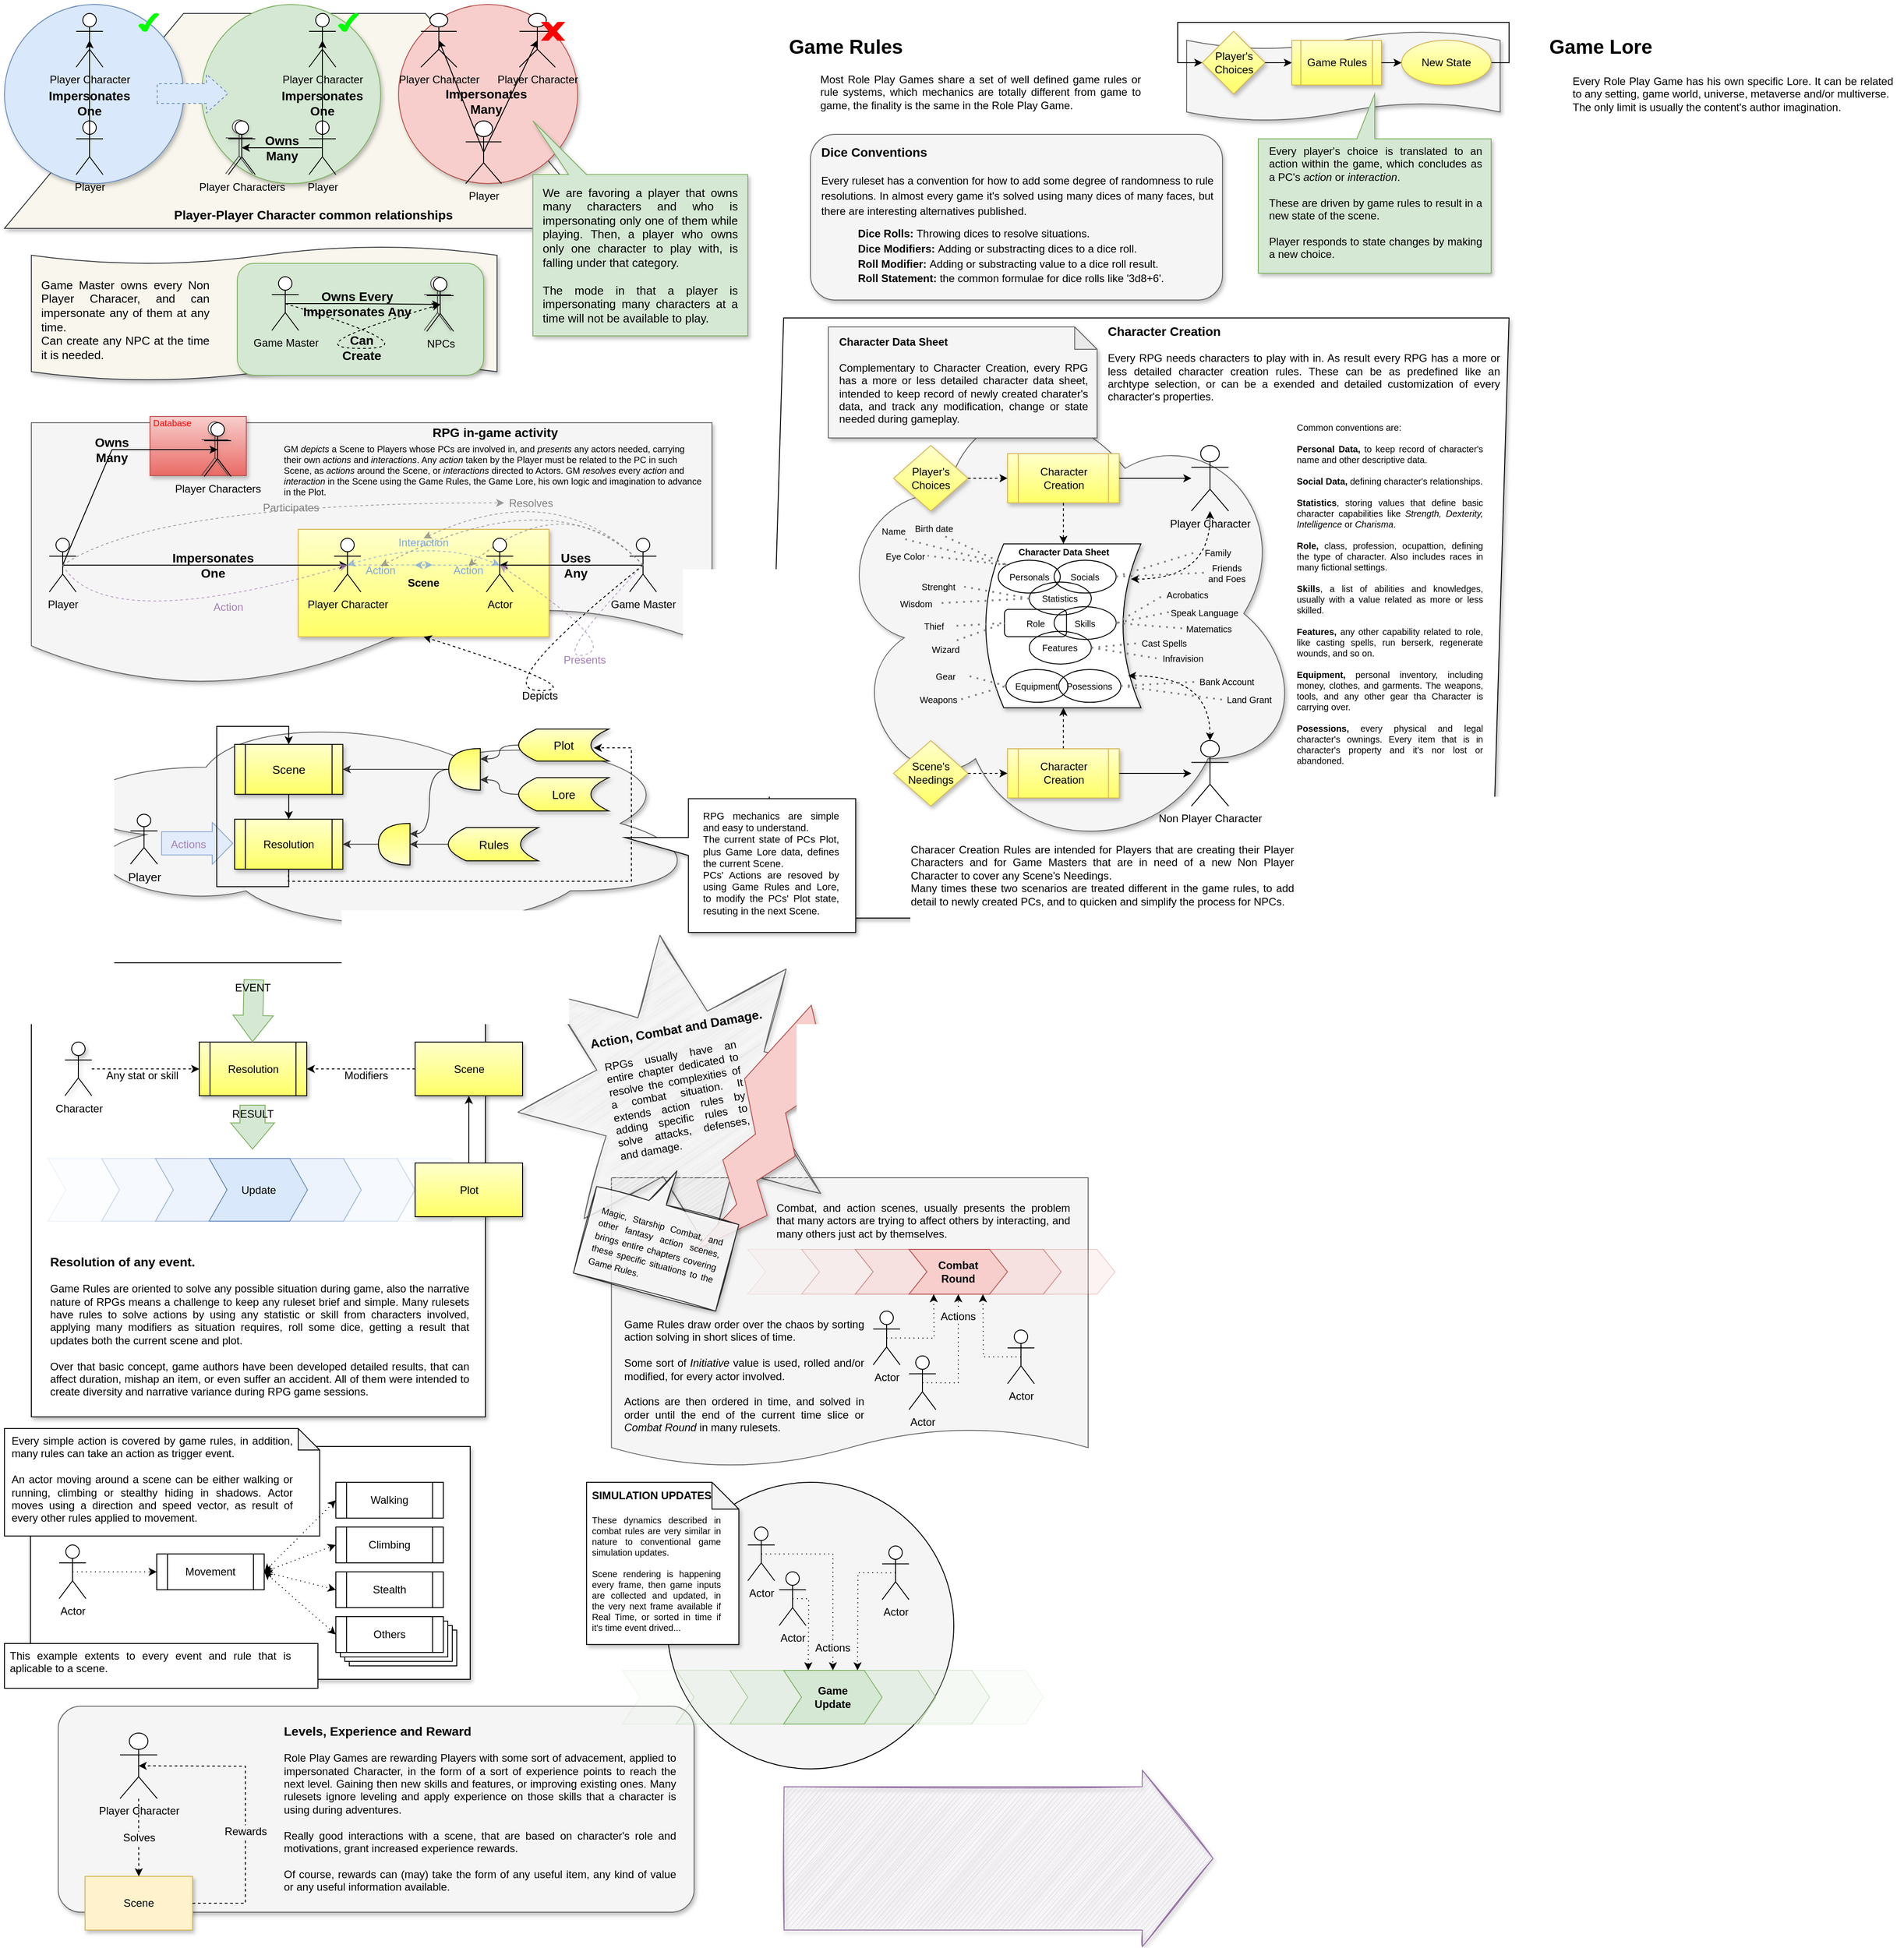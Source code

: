 <mxfile version="20.4.0" type="github" pages="2">
  <diagram id="R2lEEEUBdFMjLlhIrx00" name="HOME">
    <mxGraphModel dx="1422" dy="833" grid="1" gridSize="10" guides="1" tooltips="1" connect="1" arrows="1" fold="1" page="1" pageScale="1" pageWidth="850" pageHeight="1100" math="0" shadow="0" extFonts="Permanent Marker^https://fonts.googleapis.com/css?family=Permanent+Marker">
      <root>
        <mxCell id="0" />
        <mxCell id="1" parent="0" />
        <mxCell id="l72r_b9c6xTbB_iYeXu1-32" value="" style="shape=parallelogram;perimeter=parallelogramPerimeter;whiteSpace=wrap;html=1;fixedSize=1;shadow=1;glass=0;sketch=0;fontSize=12;" parent="1" vertex="1">
          <mxGeometry x="860" y="360" width="830" height="670" as="geometry" />
        </mxCell>
        <mxCell id="fGmCdMmqN-YFwAhNMdZ2-32" value="" style="group" parent="1" vertex="1" connectable="0">
          <mxGeometry x="930" y="420" width="530" height="540" as="geometry" />
        </mxCell>
        <mxCell id="fGmCdMmqN-YFwAhNMdZ2-30" value="" style="ellipse;shape=cloud;whiteSpace=wrap;html=1;shadow=1;fontSize=10;fillColor=#f5f5f5;fontColor=#333333;strokeColor=#666666;" parent="fGmCdMmqN-YFwAhNMdZ2-32" vertex="1">
          <mxGeometry width="530" height="540" as="geometry" />
        </mxCell>
        <mxCell id="jQ5rBCjS09NbZl5NUNOA-6" value="Character&lt;br&gt;Creation" style="shape=process;whiteSpace=wrap;html=1;backgroundOutline=1;shadow=1;fontSize=12;fillColor=#FFFFCC;gradientColor=#FFFF66;strokeColor=#d6b656;rounded=0;" parent="fGmCdMmqN-YFwAhNMdZ2-32" vertex="1">
          <mxGeometry x="200.049" y="91.525" width="124.706" height="54.915" as="geometry" />
        </mxCell>
        <mxCell id="jQ5rBCjS09NbZl5NUNOA-16" value="Player&#39;s Choices" style="rhombus;whiteSpace=wrap;html=1;fontSize=12;shadow=1;fillColor=#FFFFCC;gradientColor=#FFFF66;strokeColor=#d6b656;rounded=0;" parent="fGmCdMmqN-YFwAhNMdZ2-32" vertex="1">
          <mxGeometry x="72.745" y="82.373" width="83.137" height="73.22" as="geometry" />
        </mxCell>
        <mxCell id="jQ5rBCjS09NbZl5NUNOA-17" value="" style="edgeStyle=orthogonalEdgeStyle;rounded=0;orthogonalLoop=1;jettySize=auto;html=1;dashed=1;fontSize=11;exitX=1;exitY=0.5;exitDx=0;exitDy=0;entryX=0;entryY=0.5;entryDx=0;entryDy=0;" parent="fGmCdMmqN-YFwAhNMdZ2-32" source="jQ5rBCjS09NbZl5NUNOA-16" target="jQ5rBCjS09NbZl5NUNOA-6" edge="1">
          <mxGeometry relative="1" as="geometry">
            <mxPoint x="290.98" y="146.441" as="sourcePoint" />
          </mxGeometry>
        </mxCell>
        <mxCell id="fGmCdMmqN-YFwAhNMdZ2-1" value="Player Character" style="shape=umlActor;verticalLabelPosition=bottom;verticalAlign=top;html=1;outlineConnect=0;" parent="fGmCdMmqN-YFwAhNMdZ2-32" vertex="1">
          <mxGeometry x="405.294" y="82.373" width="41.569" height="73.22" as="geometry" />
        </mxCell>
        <mxCell id="fGmCdMmqN-YFwAhNMdZ2-18" value="" style="edgeStyle=orthogonalEdgeStyle;rounded=0;orthogonalLoop=1;jettySize=auto;html=1;fontSize=10;" parent="fGmCdMmqN-YFwAhNMdZ2-32" source="jQ5rBCjS09NbZl5NUNOA-6" target="fGmCdMmqN-YFwAhNMdZ2-1" edge="1">
          <mxGeometry relative="1" as="geometry" />
        </mxCell>
        <mxCell id="fGmCdMmqN-YFwAhNMdZ2-15" value="" style="group" parent="fGmCdMmqN-YFwAhNMdZ2-32" vertex="1" connectable="0">
          <mxGeometry x="175.794" y="192.203" width="173.206" height="183.051" as="geometry" />
        </mxCell>
        <mxCell id="fGmCdMmqN-YFwAhNMdZ2-10" value="" style="shape=dataStorage;whiteSpace=wrap;html=1;fixedSize=1;shadow=1;" parent="fGmCdMmqN-YFwAhNMdZ2-15" vertex="1">
          <mxGeometry width="173.206" height="183.051" as="geometry" />
        </mxCell>
        <mxCell id="fGmCdMmqN-YFwAhNMdZ2-4" value="Personals" style="ellipse;whiteSpace=wrap;html=1;fillColor=none;fontSize=10;" parent="fGmCdMmqN-YFwAhNMdZ2-15" vertex="1">
          <mxGeometry x="13.856" y="18.305" width="69.282" height="36.61" as="geometry" />
        </mxCell>
        <mxCell id="fGmCdMmqN-YFwAhNMdZ2-6" value="Role" style="rounded=1;whiteSpace=wrap;html=1;fillColor=none;fontSize=10;" parent="fGmCdMmqN-YFwAhNMdZ2-15" vertex="1">
          <mxGeometry x="20.785" y="73.22" width="69.282" height="30.508" as="geometry" />
        </mxCell>
        <mxCell id="fGmCdMmqN-YFwAhNMdZ2-5" value="Statistics" style="ellipse;whiteSpace=wrap;html=1;fillColor=none;fontSize=10;" parent="fGmCdMmqN-YFwAhNMdZ2-15" vertex="1">
          <mxGeometry x="48.498" y="42.712" width="69.282" height="36.61" as="geometry" />
        </mxCell>
        <mxCell id="fGmCdMmqN-YFwAhNMdZ2-7" value="Features" style="ellipse;whiteSpace=wrap;html=1;fillColor=none;fontSize=10;" parent="fGmCdMmqN-YFwAhNMdZ2-15" vertex="1">
          <mxGeometry x="48.498" y="97.627" width="69.282" height="36.61" as="geometry" />
        </mxCell>
        <mxCell id="fGmCdMmqN-YFwAhNMdZ2-8" value="Skills" style="ellipse;whiteSpace=wrap;html=1;fillColor=none;fontSize=10;" parent="fGmCdMmqN-YFwAhNMdZ2-15" vertex="1">
          <mxGeometry x="76.211" y="70.169" width="69.282" height="36.61" as="geometry" />
        </mxCell>
        <mxCell id="fGmCdMmqN-YFwAhNMdZ2-11" value="&lt;font style=&quot;font-size: 10px;&quot;&gt;&lt;span style=&quot;font-size: 10px;&quot;&gt;Character Data Sheet&lt;/span&gt;&lt;/font&gt;" style="text;html=1;strokeColor=none;fillColor=none;align=center;verticalAlign=middle;whiteSpace=wrap;rounded=0;shadow=1;fontSize=10;fontStyle=1" parent="fGmCdMmqN-YFwAhNMdZ2-15" vertex="1">
          <mxGeometry x="27.713" width="117.78" height="18.305" as="geometry" />
        </mxCell>
        <mxCell id="fGmCdMmqN-YFwAhNMdZ2-12" value="Equipment" style="ellipse;whiteSpace=wrap;html=1;fillColor=none;fontSize=10;" parent="fGmCdMmqN-YFwAhNMdZ2-15" vertex="1">
          <mxGeometry x="22.517" y="140.339" width="69.282" height="36.61" as="geometry" />
        </mxCell>
        <mxCell id="fGmCdMmqN-YFwAhNMdZ2-13" value="Posessions" style="ellipse;whiteSpace=wrap;html=1;fillColor=none;fontSize=10;" parent="fGmCdMmqN-YFwAhNMdZ2-15" vertex="1">
          <mxGeometry x="81.407" y="140.339" width="69.282" height="36.61" as="geometry" />
        </mxCell>
        <mxCell id="fGmCdMmqN-YFwAhNMdZ2-14" value="Socials" style="ellipse;whiteSpace=wrap;html=1;fillColor=none;fontSize=10;" parent="fGmCdMmqN-YFwAhNMdZ2-15" vertex="1">
          <mxGeometry x="76.211" y="18.305" width="69.282" height="36.61" as="geometry" />
        </mxCell>
        <mxCell id="jQ5rBCjS09NbZl5NUNOA-13" value="" style="edgeStyle=orthogonalEdgeStyle;rounded=0;orthogonalLoop=1;jettySize=auto;html=1;dashed=1;fontSize=11;exitX=0.5;exitY=1;exitDx=0;exitDy=0;entryX=0.5;entryY=0;entryDx=0;entryDy=0;" parent="fGmCdMmqN-YFwAhNMdZ2-32" source="jQ5rBCjS09NbZl5NUNOA-6" target="fGmCdMmqN-YFwAhNMdZ2-11" edge="1">
          <mxGeometry relative="1" as="geometry">
            <mxPoint x="366.324" y="118.983" as="targetPoint" />
          </mxGeometry>
        </mxCell>
        <mxCell id="fGmCdMmqN-YFwAhNMdZ2-20" value="" style="edgeStyle=orthogonalEdgeStyle;orthogonalLoop=1;jettySize=auto;html=1;fontSize=10;exitX=0.935;exitY=0.215;exitDx=0;exitDy=0;exitPerimeter=0;startArrow=classic;startFill=1;dashed=1;curved=1;" parent="fGmCdMmqN-YFwAhNMdZ2-32" source="fGmCdMmqN-YFwAhNMdZ2-10" target="fGmCdMmqN-YFwAhNMdZ2-1" edge="1">
          <mxGeometry relative="1" as="geometry">
            <mxPoint x="426.078" y="183.051" as="targetPoint" />
          </mxGeometry>
        </mxCell>
        <mxCell id="fGmCdMmqN-YFwAhNMdZ2-26" value="" style="edgeStyle=orthogonalEdgeStyle;orthogonalLoop=1;jettySize=auto;html=1;dashed=1;fontSize=10;startArrow=none;startFill=0;rounded=0;entryX=0.5;entryY=1;entryDx=0;entryDy=0;" parent="fGmCdMmqN-YFwAhNMdZ2-32" source="fGmCdMmqN-YFwAhNMdZ2-23" target="fGmCdMmqN-YFwAhNMdZ2-10" edge="1">
          <mxGeometry relative="1" as="geometry" />
        </mxCell>
        <mxCell id="fGmCdMmqN-YFwAhNMdZ2-23" value="Character&lt;br&gt;Creation" style="shape=process;whiteSpace=wrap;html=1;backgroundOutline=1;shadow=1;fontSize=12;fillColor=#FFFFCC;gradientColor=#FFFF66;strokeColor=#d6b656;rounded=0;" parent="fGmCdMmqN-YFwAhNMdZ2-32" vertex="1">
          <mxGeometry x="200.049" y="421.017" width="124.706" height="54.915" as="geometry" />
        </mxCell>
        <mxCell id="fGmCdMmqN-YFwAhNMdZ2-24" value="Scene&#39;s Needings" style="rhombus;whiteSpace=wrap;html=1;fontSize=12;shadow=1;fillColor=#FFFFCC;gradientColor=#FFFF66;strokeColor=#d6b656;rounded=0;" parent="fGmCdMmqN-YFwAhNMdZ2-32" vertex="1">
          <mxGeometry x="72.745" y="411.864" width="83.137" height="73.22" as="geometry" />
        </mxCell>
        <mxCell id="fGmCdMmqN-YFwAhNMdZ2-21" value="" style="edgeStyle=orthogonalEdgeStyle;rounded=0;orthogonalLoop=1;jettySize=auto;html=1;dashed=1;fontSize=11;exitX=1;exitY=0.5;exitDx=0;exitDy=0;entryX=0;entryY=0.5;entryDx=0;entryDy=0;" parent="fGmCdMmqN-YFwAhNMdZ2-32" source="fGmCdMmqN-YFwAhNMdZ2-24" target="fGmCdMmqN-YFwAhNMdZ2-23" edge="1">
          <mxGeometry relative="1" as="geometry">
            <mxPoint x="290.98" y="475.932" as="sourcePoint" />
          </mxGeometry>
        </mxCell>
        <mxCell id="fGmCdMmqN-YFwAhNMdZ2-25" value="Non Player Character" style="shape=umlActor;verticalLabelPosition=bottom;verticalAlign=top;html=1;outlineConnect=0;" parent="fGmCdMmqN-YFwAhNMdZ2-32" vertex="1">
          <mxGeometry x="405.294" y="411.864" width="41.569" height="73.22" as="geometry" />
        </mxCell>
        <mxCell id="fGmCdMmqN-YFwAhNMdZ2-22" value="" style="edgeStyle=orthogonalEdgeStyle;rounded=0;orthogonalLoop=1;jettySize=auto;html=1;fontSize=10;" parent="fGmCdMmqN-YFwAhNMdZ2-32" source="fGmCdMmqN-YFwAhNMdZ2-23" target="fGmCdMmqN-YFwAhNMdZ2-25" edge="1">
          <mxGeometry relative="1" as="geometry" />
        </mxCell>
        <mxCell id="fGmCdMmqN-YFwAhNMdZ2-27" value="" style="edgeStyle=orthogonalEdgeStyle;orthogonalLoop=1;jettySize=auto;html=1;fontSize=10;exitX=0.917;exitY=0.805;exitDx=0;exitDy=0;exitPerimeter=0;startArrow=classic;startFill=1;dashed=1;curved=1;entryX=0.5;entryY=0;entryDx=0;entryDy=0;entryPerimeter=0;" parent="fGmCdMmqN-YFwAhNMdZ2-32" source="fGmCdMmqN-YFwAhNMdZ2-10" target="fGmCdMmqN-YFwAhNMdZ2-25" edge="1">
          <mxGeometry relative="1" as="geometry">
            <mxPoint x="340.339" y="341.39" as="sourcePoint" />
            <mxPoint x="428.676" y="265.424" as="targetPoint" />
          </mxGeometry>
        </mxCell>
        <mxCell id="fGmCdMmqN-YFwAhNMdZ2-33" value="Name" style="text;html=1;strokeColor=none;fillColor=none;align=center;verticalAlign=middle;whiteSpace=wrap;rounded=0;shadow=1;fontSize=10;" parent="fGmCdMmqN-YFwAhNMdZ2-32" vertex="1">
          <mxGeometry x="48.31" y="168" width="50" height="19" as="geometry" />
        </mxCell>
        <mxCell id="fGmCdMmqN-YFwAhNMdZ2-34" value="" style="endArrow=none;dashed=1;html=1;dashPattern=1 3;strokeWidth=2;rounded=0;fontSize=10;exitX=0.75;exitY=1;exitDx=0;exitDy=0;jumpSize=6;entryX=0;entryY=0;entryDx=0;entryDy=0;strokeColor=#808080;" parent="fGmCdMmqN-YFwAhNMdZ2-32" source="fGmCdMmqN-YFwAhNMdZ2-33" target="fGmCdMmqN-YFwAhNMdZ2-4" edge="1">
          <mxGeometry width="50" height="50" relative="1" as="geometry">
            <mxPoint x="330" y="200" as="sourcePoint" />
            <mxPoint x="380" y="150" as="targetPoint" />
          </mxGeometry>
        </mxCell>
        <mxCell id="fGmCdMmqN-YFwAhNMdZ2-35" value="Birth date" style="text;html=1;strokeColor=none;fillColor=none;align=center;verticalAlign=middle;whiteSpace=wrap;rounded=0;shadow=1;fontSize=10;" parent="fGmCdMmqN-YFwAhNMdZ2-32" vertex="1">
          <mxGeometry x="93" y="165" width="50" height="19" as="geometry" />
        </mxCell>
        <mxCell id="fGmCdMmqN-YFwAhNMdZ2-37" value="" style="endArrow=none;dashed=1;html=1;dashPattern=1 3;strokeWidth=2;rounded=0;fontSize=10;jumpSize=6;exitX=0.75;exitY=1;exitDx=0;exitDy=0;entryX=0;entryY=0;entryDx=0;entryDy=0;strokeColor=#808080;" parent="fGmCdMmqN-YFwAhNMdZ2-32" source="fGmCdMmqN-YFwAhNMdZ2-35" target="fGmCdMmqN-YFwAhNMdZ2-4" edge="1">
          <mxGeometry width="50" height="50" relative="1" as="geometry">
            <mxPoint x="-70" y="270" as="sourcePoint" />
            <mxPoint x="-20" y="220" as="targetPoint" />
          </mxGeometry>
        </mxCell>
        <mxCell id="fGmCdMmqN-YFwAhNMdZ2-38" value="Eye Color" style="text;html=1;strokeColor=none;fillColor=none;align=center;verticalAlign=middle;whiteSpace=wrap;rounded=0;shadow=1;fontSize=10;" parent="fGmCdMmqN-YFwAhNMdZ2-32" vertex="1">
          <mxGeometry x="60.75" y="196" width="50" height="19" as="geometry" />
        </mxCell>
        <mxCell id="fGmCdMmqN-YFwAhNMdZ2-41" value="" style="endArrow=none;dashed=1;html=1;dashPattern=1 3;strokeWidth=2;rounded=0;fontSize=10;jumpSize=6;entryX=1;entryY=0.5;entryDx=0;entryDy=0;exitX=0;exitY=0;exitDx=0;exitDy=0;strokeColor=#808080;" parent="fGmCdMmqN-YFwAhNMdZ2-32" source="fGmCdMmqN-YFwAhNMdZ2-4" target="fGmCdMmqN-YFwAhNMdZ2-38" edge="1">
          <mxGeometry width="50" height="50" relative="1" as="geometry">
            <mxPoint x="100" y="280" as="sourcePoint" />
            <mxPoint x="150" y="230" as="targetPoint" />
          </mxGeometry>
        </mxCell>
        <mxCell id="fGmCdMmqN-YFwAhNMdZ2-42" value="Family" style="text;html=1;strokeColor=none;fillColor=none;align=center;verticalAlign=middle;whiteSpace=wrap;rounded=0;shadow=1;fontSize=10;" parent="fGmCdMmqN-YFwAhNMdZ2-32" vertex="1">
          <mxGeometry x="410" y="192.2" width="50" height="19" as="geometry" />
        </mxCell>
        <mxCell id="fGmCdMmqN-YFwAhNMdZ2-43" value="Friends and Foes" style="text;html=1;strokeColor=none;fillColor=none;align=center;verticalAlign=middle;whiteSpace=wrap;rounded=0;shadow=1;fontSize=10;" parent="fGmCdMmqN-YFwAhNMdZ2-32" vertex="1">
          <mxGeometry x="420" y="215" width="50" height="19" as="geometry" />
        </mxCell>
        <mxCell id="fGmCdMmqN-YFwAhNMdZ2-44" value="" style="endArrow=none;dashed=1;html=1;dashPattern=1 3;strokeWidth=2;rounded=0;fontSize=10;jumpSize=6;exitX=1;exitY=0.5;exitDx=0;exitDy=0;entryX=0;entryY=0.5;entryDx=0;entryDy=0;strokeColor=#808080;" parent="fGmCdMmqN-YFwAhNMdZ2-32" source="fGmCdMmqN-YFwAhNMdZ2-14" target="fGmCdMmqN-YFwAhNMdZ2-42" edge="1">
          <mxGeometry width="50" height="50" relative="1" as="geometry">
            <mxPoint x="560" y="250" as="sourcePoint" />
            <mxPoint x="610" y="200" as="targetPoint" />
          </mxGeometry>
        </mxCell>
        <mxCell id="fGmCdMmqN-YFwAhNMdZ2-45" value="" style="endArrow=none;dashed=1;html=1;dashPattern=1 3;strokeWidth=2;rounded=0;fontSize=10;jumpSize=6;exitX=1;exitY=0.5;exitDx=0;exitDy=0;entryX=0;entryY=0.5;entryDx=0;entryDy=0;strokeColor=#808080;" parent="fGmCdMmqN-YFwAhNMdZ2-32" source="fGmCdMmqN-YFwAhNMdZ2-14" target="fGmCdMmqN-YFwAhNMdZ2-43" edge="1">
          <mxGeometry width="50" height="50" relative="1" as="geometry">
            <mxPoint x="820" y="190" as="sourcePoint" />
            <mxPoint x="870" y="140" as="targetPoint" />
          </mxGeometry>
        </mxCell>
        <mxCell id="fGmCdMmqN-YFwAhNMdZ2-46" value="Strenght" style="text;html=1;strokeColor=none;fillColor=none;align=center;verticalAlign=middle;whiteSpace=wrap;rounded=0;shadow=1;fontSize=10;" parent="fGmCdMmqN-YFwAhNMdZ2-32" vertex="1">
          <mxGeometry x="98.31" y="230" width="50" height="19" as="geometry" />
        </mxCell>
        <mxCell id="fGmCdMmqN-YFwAhNMdZ2-47" value="Wisdom" style="text;html=1;strokeColor=none;fillColor=none;align=center;verticalAlign=middle;whiteSpace=wrap;rounded=0;shadow=1;fontSize=10;" parent="fGmCdMmqN-YFwAhNMdZ2-32" vertex="1">
          <mxGeometry x="72.75" y="249" width="50" height="19" as="geometry" />
        </mxCell>
        <mxCell id="fGmCdMmqN-YFwAhNMdZ2-48" value="Acrobatics" style="text;html=1;strokeColor=none;fillColor=none;align=center;verticalAlign=middle;whiteSpace=wrap;rounded=0;shadow=1;fontSize=10;" parent="fGmCdMmqN-YFwAhNMdZ2-32" vertex="1">
          <mxGeometry x="376.29" y="239" width="50" height="19" as="geometry" />
        </mxCell>
        <mxCell id="fGmCdMmqN-YFwAhNMdZ2-49" value="Speak Language" style="text;html=1;strokeColor=none;fillColor=none;align=center;verticalAlign=middle;whiteSpace=wrap;rounded=0;shadow=1;fontSize=10;" parent="fGmCdMmqN-YFwAhNMdZ2-32" vertex="1">
          <mxGeometry x="380.08" y="259" width="80" height="19" as="geometry" />
        </mxCell>
        <mxCell id="fGmCdMmqN-YFwAhNMdZ2-50" value="" style="endArrow=none;dashed=1;html=1;dashPattern=1 3;strokeWidth=2;rounded=0;fontSize=10;jumpSize=6;exitX=0;exitY=0.5;exitDx=0;exitDy=0;entryX=1;entryY=0.5;entryDx=0;entryDy=0;strokeColor=#808080;" parent="fGmCdMmqN-YFwAhNMdZ2-32" source="fGmCdMmqN-YFwAhNMdZ2-5" target="fGmCdMmqN-YFwAhNMdZ2-46" edge="1">
          <mxGeometry width="50" height="50" relative="1" as="geometry">
            <mxPoint x="600" y="300" as="sourcePoint" />
            <mxPoint x="150" y="240" as="targetPoint" />
          </mxGeometry>
        </mxCell>
        <mxCell id="fGmCdMmqN-YFwAhNMdZ2-51" value="" style="endArrow=none;dashed=1;html=1;dashPattern=1 3;strokeWidth=2;rounded=0;fontSize=10;jumpSize=6;exitX=0;exitY=0.5;exitDx=0;exitDy=0;entryX=1;entryY=0.5;entryDx=0;entryDy=0;strokeColor=#808080;" parent="fGmCdMmqN-YFwAhNMdZ2-32" source="fGmCdMmqN-YFwAhNMdZ2-5" target="fGmCdMmqN-YFwAhNMdZ2-47" edge="1">
          <mxGeometry width="50" height="50" relative="1" as="geometry">
            <mxPoint x="850" y="270" as="sourcePoint" />
            <mxPoint x="900" y="220" as="targetPoint" />
          </mxGeometry>
        </mxCell>
        <mxCell id="fGmCdMmqN-YFwAhNMdZ2-52" value="Matematics" style="text;html=1;strokeColor=none;fillColor=none;align=center;verticalAlign=middle;whiteSpace=wrap;rounded=0;shadow=1;fontSize=10;" parent="fGmCdMmqN-YFwAhNMdZ2-32" vertex="1">
          <mxGeometry x="395" y="277" width="60" height="19" as="geometry" />
        </mxCell>
        <mxCell id="fGmCdMmqN-YFwAhNMdZ2-53" value="" style="endArrow=none;dashed=1;html=1;dashPattern=1 3;strokeWidth=2;rounded=0;fontSize=10;jumpSize=6;exitX=0;exitY=0.5;exitDx=0;exitDy=0;entryX=1;entryY=0.5;entryDx=0;entryDy=0;strokeColor=#808080;" parent="fGmCdMmqN-YFwAhNMdZ2-32" source="fGmCdMmqN-YFwAhNMdZ2-52" target="fGmCdMmqN-YFwAhNMdZ2-8" edge="1">
          <mxGeometry width="50" height="50" relative="1" as="geometry">
            <mxPoint x="330" y="450" as="sourcePoint" />
            <mxPoint x="320" y="280" as="targetPoint" />
          </mxGeometry>
        </mxCell>
        <mxCell id="fGmCdMmqN-YFwAhNMdZ2-54" value="" style="endArrow=none;dashed=1;html=1;dashPattern=1 3;strokeWidth=2;rounded=0;fontSize=10;jumpSize=6;exitX=0;exitY=0.5;exitDx=0;exitDy=0;entryX=1;entryY=0.5;entryDx=0;entryDy=0;strokeColor=#808080;" parent="fGmCdMmqN-YFwAhNMdZ2-32" source="fGmCdMmqN-YFwAhNMdZ2-49" target="fGmCdMmqN-YFwAhNMdZ2-8" edge="1">
          <mxGeometry width="50" height="50" relative="1" as="geometry">
            <mxPoint x="790" y="320" as="sourcePoint" />
            <mxPoint x="840" y="270" as="targetPoint" />
          </mxGeometry>
        </mxCell>
        <mxCell id="fGmCdMmqN-YFwAhNMdZ2-55" value="" style="endArrow=none;dashed=1;html=1;dashPattern=1 3;strokeWidth=2;rounded=0;fontSize=10;jumpSize=6;entryX=0;entryY=0.5;entryDx=0;entryDy=0;exitX=1;exitY=0.5;exitDx=0;exitDy=0;strokeColor=#808080;" parent="fGmCdMmqN-YFwAhNMdZ2-32" source="fGmCdMmqN-YFwAhNMdZ2-8" target="fGmCdMmqN-YFwAhNMdZ2-48" edge="1">
          <mxGeometry width="50" height="50" relative="1" as="geometry">
            <mxPoint x="770" y="310" as="sourcePoint" />
            <mxPoint x="820" y="260" as="targetPoint" />
          </mxGeometry>
        </mxCell>
        <mxCell id="fGmCdMmqN-YFwAhNMdZ2-56" value="Thief" style="text;html=1;strokeColor=none;fillColor=none;align=center;verticalAlign=middle;whiteSpace=wrap;rounded=0;shadow=1;fontSize=10;" parent="fGmCdMmqN-YFwAhNMdZ2-32" vertex="1">
          <mxGeometry x="93" y="274.23" width="50" height="19" as="geometry" />
        </mxCell>
        <mxCell id="fGmCdMmqN-YFwAhNMdZ2-57" value="Wizard" style="text;html=1;strokeColor=none;fillColor=none;align=center;verticalAlign=middle;whiteSpace=wrap;rounded=0;shadow=1;fontSize=10;" parent="fGmCdMmqN-YFwAhNMdZ2-32" vertex="1">
          <mxGeometry x="105.88" y="300" width="50" height="19" as="geometry" />
        </mxCell>
        <mxCell id="fGmCdMmqN-YFwAhNMdZ2-58" value="" style="endArrow=none;dashed=1;html=1;dashPattern=1 3;strokeWidth=2;rounded=0;fontSize=10;jumpSize=6;entryX=0;entryY=0.5;entryDx=0;entryDy=0;exitX=1;exitY=0.5;exitDx=0;exitDy=0;strokeColor=#808080;" parent="fGmCdMmqN-YFwAhNMdZ2-32" source="fGmCdMmqN-YFwAhNMdZ2-56" target="fGmCdMmqN-YFwAhNMdZ2-6" edge="1">
          <mxGeometry width="50" height="50" relative="1" as="geometry">
            <mxPoint x="-60" y="360" as="sourcePoint" />
            <mxPoint x="-10" y="310" as="targetPoint" />
          </mxGeometry>
        </mxCell>
        <mxCell id="fGmCdMmqN-YFwAhNMdZ2-59" value="" style="endArrow=none;dashed=1;html=1;dashPattern=1 3;strokeWidth=2;rounded=0;fontSize=10;jumpSize=6;entryX=0;entryY=0.5;entryDx=0;entryDy=0;exitX=0.75;exitY=0;exitDx=0;exitDy=0;strokeColor=#808080;" parent="fGmCdMmqN-YFwAhNMdZ2-32" source="fGmCdMmqN-YFwAhNMdZ2-57" target="fGmCdMmqN-YFwAhNMdZ2-6" edge="1">
          <mxGeometry width="50" height="50" relative="1" as="geometry">
            <mxPoint x="-150" y="380" as="sourcePoint" />
            <mxPoint x="-100" y="330" as="targetPoint" />
          </mxGeometry>
        </mxCell>
        <mxCell id="fGmCdMmqN-YFwAhNMdZ2-60" value="Cast Spells" style="text;html=1;strokeColor=none;fillColor=none;align=center;verticalAlign=middle;whiteSpace=wrap;rounded=0;shadow=1;fontSize=10;" parent="fGmCdMmqN-YFwAhNMdZ2-32" vertex="1">
          <mxGeometry x="345.29" y="293.23" width="60" height="20" as="geometry" />
        </mxCell>
        <mxCell id="fGmCdMmqN-YFwAhNMdZ2-61" value="Infravision" style="text;html=1;strokeColor=none;fillColor=none;align=center;verticalAlign=middle;whiteSpace=wrap;rounded=0;shadow=1;fontSize=10;" parent="fGmCdMmqN-YFwAhNMdZ2-32" vertex="1">
          <mxGeometry x="366.29" y="310" width="60" height="20" as="geometry" />
        </mxCell>
        <mxCell id="fGmCdMmqN-YFwAhNMdZ2-62" value="" style="endArrow=none;dashed=1;html=1;dashPattern=1 3;strokeWidth=2;rounded=0;fontSize=10;jumpSize=6;exitX=1;exitY=0.5;exitDx=0;exitDy=0;entryX=0;entryY=0.5;entryDx=0;entryDy=0;strokeColor=#808080;" parent="fGmCdMmqN-YFwAhNMdZ2-32" source="fGmCdMmqN-YFwAhNMdZ2-7" target="fGmCdMmqN-YFwAhNMdZ2-60" edge="1">
          <mxGeometry width="50" height="50" relative="1" as="geometry">
            <mxPoint x="600" y="330" as="sourcePoint" />
            <mxPoint x="650" y="280" as="targetPoint" />
          </mxGeometry>
        </mxCell>
        <mxCell id="fGmCdMmqN-YFwAhNMdZ2-63" value="" style="endArrow=none;dashed=1;html=1;dashPattern=1 3;strokeWidth=2;rounded=0;fontSize=10;jumpSize=6;exitX=1;exitY=0.5;exitDx=0;exitDy=0;entryX=0;entryY=0.5;entryDx=0;entryDy=0;strokeColor=#808080;" parent="fGmCdMmqN-YFwAhNMdZ2-32" source="fGmCdMmqN-YFwAhNMdZ2-7" target="fGmCdMmqN-YFwAhNMdZ2-61" edge="1">
          <mxGeometry width="50" height="50" relative="1" as="geometry">
            <mxPoint x="760" y="360" as="sourcePoint" />
            <mxPoint x="810" y="310" as="targetPoint" />
          </mxGeometry>
        </mxCell>
        <mxCell id="fGmCdMmqN-YFwAhNMdZ2-65" value="Gear" style="text;html=1;strokeColor=none;fillColor=none;align=center;verticalAlign=middle;whiteSpace=wrap;rounded=0;shadow=1;fontSize=10;" parent="fGmCdMmqN-YFwAhNMdZ2-32" vertex="1">
          <mxGeometry x="105.88" y="330" width="50" height="19" as="geometry" />
        </mxCell>
        <mxCell id="fGmCdMmqN-YFwAhNMdZ2-66" value="Weapons" style="text;html=1;strokeColor=none;fillColor=none;align=center;verticalAlign=middle;whiteSpace=wrap;rounded=0;shadow=1;fontSize=10;" parent="fGmCdMmqN-YFwAhNMdZ2-32" vertex="1">
          <mxGeometry x="98.31" y="356.25" width="50" height="19" as="geometry" />
        </mxCell>
        <mxCell id="fGmCdMmqN-YFwAhNMdZ2-67" value="Bank Account" style="text;html=1;strokeColor=none;fillColor=none;align=center;verticalAlign=middle;whiteSpace=wrap;rounded=0;shadow=1;fontSize=10;" parent="fGmCdMmqN-YFwAhNMdZ2-32" vertex="1">
          <mxGeometry x="410" y="336.25" width="70" height="20" as="geometry" />
        </mxCell>
        <mxCell id="fGmCdMmqN-YFwAhNMdZ2-68" value="Land Grant" style="text;html=1;strokeColor=none;fillColor=none;align=center;verticalAlign=middle;whiteSpace=wrap;rounded=0;shadow=1;fontSize=10;" parent="fGmCdMmqN-YFwAhNMdZ2-32" vertex="1">
          <mxGeometry x="440.0" y="356.25" width="60" height="20" as="geometry" />
        </mxCell>
        <mxCell id="fGmCdMmqN-YFwAhNMdZ2-69" value="" style="endArrow=none;dashed=1;html=1;dashPattern=1 3;strokeWidth=2;rounded=0;fontSize=10;jumpSize=6;exitX=1;exitY=0.5;exitDx=0;exitDy=0;entryX=0;entryY=0.5;entryDx=0;entryDy=0;strokeColor=#808080;" parent="fGmCdMmqN-YFwAhNMdZ2-32" source="fGmCdMmqN-YFwAhNMdZ2-13" target="fGmCdMmqN-YFwAhNMdZ2-67" edge="1">
          <mxGeometry width="50" height="50" relative="1" as="geometry">
            <mxPoint x="580" y="320" as="sourcePoint" />
            <mxPoint x="630" y="270" as="targetPoint" />
          </mxGeometry>
        </mxCell>
        <mxCell id="fGmCdMmqN-YFwAhNMdZ2-70" value="" style="endArrow=none;dashed=1;html=1;dashPattern=1 3;strokeWidth=2;rounded=0;fontSize=10;jumpSize=6;exitX=1;exitY=0.5;exitDx=0;exitDy=0;entryX=0;entryY=0.5;entryDx=0;entryDy=0;strokeColor=#808080;" parent="fGmCdMmqN-YFwAhNMdZ2-32" source="fGmCdMmqN-YFwAhNMdZ2-13" target="fGmCdMmqN-YFwAhNMdZ2-68" edge="1">
          <mxGeometry width="50" height="50" relative="1" as="geometry">
            <mxPoint x="590" y="320" as="sourcePoint" />
            <mxPoint x="640" y="270" as="targetPoint" />
          </mxGeometry>
        </mxCell>
        <mxCell id="fGmCdMmqN-YFwAhNMdZ2-71" value="" style="endArrow=none;dashed=1;html=1;dashPattern=1 3;strokeWidth=2;rounded=0;fontSize=10;jumpSize=6;entryX=1;entryY=0.5;entryDx=0;entryDy=0;exitX=0;exitY=0.5;exitDx=0;exitDy=0;strokeColor=#808080;" parent="fGmCdMmqN-YFwAhNMdZ2-32" source="fGmCdMmqN-YFwAhNMdZ2-12" target="fGmCdMmqN-YFwAhNMdZ2-65" edge="1">
          <mxGeometry width="50" height="50" relative="1" as="geometry">
            <mxPoint x="610" y="310" as="sourcePoint" />
            <mxPoint x="660" y="260" as="targetPoint" />
          </mxGeometry>
        </mxCell>
        <mxCell id="fGmCdMmqN-YFwAhNMdZ2-72" value="" style="endArrow=none;dashed=1;html=1;dashPattern=1 3;strokeWidth=2;rounded=0;fontSize=10;jumpSize=6;exitX=1;exitY=0.5;exitDx=0;exitDy=0;entryX=0;entryY=0.5;entryDx=0;entryDy=0;strokeColor=#808080;" parent="fGmCdMmqN-YFwAhNMdZ2-32" source="fGmCdMmqN-YFwAhNMdZ2-66" target="fGmCdMmqN-YFwAhNMdZ2-12" edge="1">
          <mxGeometry width="50" height="50" relative="1" as="geometry">
            <mxPoint x="590" y="330" as="sourcePoint" />
            <mxPoint x="640" y="280" as="targetPoint" />
          </mxGeometry>
        </mxCell>
        <mxCell id="l72r_b9c6xTbB_iYeXu1-31" value="" style="shape=note;whiteSpace=wrap;html=1;backgroundOutline=1;darkOpacity=0.05;shadow=1;glass=0;sketch=0;fontSize=12;fillColor=#f5f5f5;fontColor=#333333;strokeColor=#666666;size=25;" parent="1" vertex="1">
          <mxGeometry x="930" y="370" width="300" height="124" as="geometry" />
        </mxCell>
        <mxCell id="l72r_b9c6xTbB_iYeXu1-15" value="" style="rounded=1;whiteSpace=wrap;html=1;shadow=1;glass=0;sketch=0;fontSize=12;fillColor=#f5f5f5;fontColor=#333333;strokeColor=#666666;" parent="1" vertex="1">
          <mxGeometry x="910" y="155" width="460" height="185" as="geometry" />
        </mxCell>
        <mxCell id="aou195hVtxNa3PgW23SX-64" value="" style="group" parent="1" vertex="1" connectable="0">
          <mxGeometry x="40" y="280" width="520" height="150" as="geometry" />
        </mxCell>
        <mxCell id="aou195hVtxNa3PgW23SX-57" value="" style="shape=tape;whiteSpace=wrap;html=1;shadow=1;fontSize=14;size=0.133;fillColor=#f9f7ed;strokeColor=#36393d;" parent="aou195hVtxNa3PgW23SX-64" vertex="1">
          <mxGeometry width="520" height="150" as="geometry" />
        </mxCell>
        <mxCell id="aou195hVtxNa3PgW23SX-55" value="" style="group;shadow=0;" parent="aou195hVtxNa3PgW23SX-64" vertex="1" connectable="0">
          <mxGeometry x="230" y="19" width="275" height="125" as="geometry" />
        </mxCell>
        <mxCell id="aou195hVtxNa3PgW23SX-54" value="" style="rounded=1;whiteSpace=wrap;html=1;shadow=1;strokeColor=#82b366;fontSize=14;fillColor=#d5e8d4;" parent="aou195hVtxNa3PgW23SX-55" vertex="1">
          <mxGeometry width="275" height="125" as="geometry" />
        </mxCell>
        <mxCell id="aou195hVtxNa3PgW23SX-9" value="Game Master" style="shape=umlActor;verticalLabelPosition=bottom;verticalAlign=top;html=1;outlineConnect=0;" parent="aou195hVtxNa3PgW23SX-55" vertex="1">
          <mxGeometry x="38.5" y="15" width="30" height="60" as="geometry" />
        </mxCell>
        <mxCell id="aou195hVtxNa3PgW23SX-45" value="" style="shape=umlActor;verticalLabelPosition=bottom;verticalAlign=top;html=1;outlineConnect=0;strokeColor=#4D4D4D;shadow=1;container=0;" parent="aou195hVtxNa3PgW23SX-55" vertex="1">
          <mxGeometry x="208.5" y="15" width="30" height="60" as="geometry" />
        </mxCell>
        <mxCell id="aou195hVtxNa3PgW23SX-46" value="NPCs" style="shape=umlActor;verticalLabelPosition=bottom;verticalAlign=top;html=1;outlineConnect=0;container=0;" parent="aou195hVtxNa3PgW23SX-55" vertex="1">
          <mxGeometry x="211.5" y="16" width="30" height="60" as="geometry" />
        </mxCell>
        <mxCell id="aou195hVtxNa3PgW23SX-47" value="" style="endArrow=classic;html=1;rounded=0;fontSize=14;exitX=0.5;exitY=0.5;exitDx=0;exitDy=0;exitPerimeter=0;entryX=0.5;entryY=0.5;entryDx=0;entryDy=0;entryPerimeter=0;startArrow=none;" parent="aou195hVtxNa3PgW23SX-55" source="aou195hVtxNa3PgW23SX-48" target="aou195hVtxNa3PgW23SX-46" edge="1">
          <mxGeometry width="50" height="50" relative="1" as="geometry">
            <mxPoint x="158.5" y="205" as="sourcePoint" />
            <mxPoint x="208.5" y="155" as="targetPoint" />
          </mxGeometry>
        </mxCell>
        <mxCell id="aou195hVtxNa3PgW23SX-48" value="&lt;b&gt;Owns Every&lt;br&gt;Impersonates Any&lt;br&gt;&lt;/b&gt;" style="text;html=1;strokeColor=none;fillColor=none;align=center;verticalAlign=middle;whiteSpace=wrap;rounded=0;fontSize=14;container=0;" parent="aou195hVtxNa3PgW23SX-55" vertex="1">
          <mxGeometry x="68.5" y="30" width="130" height="30" as="geometry" />
        </mxCell>
        <mxCell id="aou195hVtxNa3PgW23SX-49" value="" style="endArrow=none;html=1;rounded=0;fontSize=14;exitX=0.5;exitY=0.5;exitDx=0;exitDy=0;exitPerimeter=0;entryX=0.5;entryY=0.5;entryDx=0;entryDy=0;entryPerimeter=0;" parent="aou195hVtxNa3PgW23SX-55" source="aou195hVtxNa3PgW23SX-9" target="aou195hVtxNa3PgW23SX-48" edge="1">
          <mxGeometry width="50" height="50" relative="1" as="geometry">
            <mxPoint x="53.5" y="45" as="sourcePoint" />
            <mxPoint x="226.5" y="46" as="targetPoint" />
          </mxGeometry>
        </mxCell>
        <mxCell id="aou195hVtxNa3PgW23SX-52" value="" style="curved=1;endArrow=classic;html=1;rounded=0;fontSize=14;exitX=0.5;exitY=0.5;exitDx=0;exitDy=0;exitPerimeter=0;entryX=0.5;entryY=0.5;entryDx=0;entryDy=0;entryPerimeter=0;dashed=1;" parent="aou195hVtxNa3PgW23SX-55" source="aou195hVtxNa3PgW23SX-9" target="aou195hVtxNa3PgW23SX-46" edge="1">
          <mxGeometry width="50" height="50" relative="1" as="geometry">
            <mxPoint x="268.5" y="265" as="sourcePoint" />
            <mxPoint x="318.5" y="215" as="targetPoint" />
            <Array as="points">
              <mxPoint x="218.5" y="95" />
              <mxPoint x="58.5" y="95" />
            </Array>
          </mxGeometry>
        </mxCell>
        <mxCell id="aou195hVtxNa3PgW23SX-53" value="&lt;b&gt;Can&lt;br&gt;Create&lt;/b&gt;" style="text;html=1;strokeColor=none;fillColor=none;align=center;verticalAlign=middle;whiteSpace=wrap;rounded=0;shadow=0;fontSize=14;" parent="aou195hVtxNa3PgW23SX-55" vertex="1">
          <mxGeometry x="108.5" y="79" width="60" height="30" as="geometry" />
        </mxCell>
        <mxCell id="aou195hVtxNa3PgW23SX-56" value="&lt;div style=&quot;text-align: justify; font-size: 13px;&quot;&gt;&lt;font style=&quot;font-size: 13px;&quot;&gt;Game Master owns every Non Player Characer, and can impersonate any of them at any time.&lt;/font&gt;&lt;/div&gt;&lt;div style=&quot;text-align: justify; font-size: 13px;&quot;&gt;&lt;font style=&quot;font-size: 13px;&quot;&gt;Can create any NPC at the time it is needed.&lt;/font&gt;&lt;/div&gt;" style="text;html=1;strokeColor=none;fillColor=none;align=center;verticalAlign=middle;whiteSpace=wrap;rounded=0;shadow=0;fontSize=14;" parent="aou195hVtxNa3PgW23SX-64" vertex="1">
          <mxGeometry x="10" y="19" width="190" height="125" as="geometry" />
        </mxCell>
        <mxCell id="ZuMW4sjzyDr7PXu_pNEu-15" value="" style="group" parent="1" vertex="1" connectable="0">
          <mxGeometry x="10" y="10" width="830" height="370" as="geometry" />
        </mxCell>
        <mxCell id="aou195hVtxNa3PgW23SX-34" value="" style="group;" parent="ZuMW4sjzyDr7PXu_pNEu-15" vertex="1" connectable="0">
          <mxGeometry width="670" height="250" as="geometry" />
        </mxCell>
        <mxCell id="aou195hVtxNa3PgW23SX-58" value="" style="shape=trapezoid;perimeter=trapezoidPerimeter;whiteSpace=wrap;html=1;fixedSize=1;shadow=1;strokeColor=#36393d;fontSize=14;fillColor=#f9f7ed;size=200;" parent="aou195hVtxNa3PgW23SX-34" vertex="1">
          <mxGeometry y="10" width="670" height="240" as="geometry" />
        </mxCell>
        <mxCell id="aou195hVtxNa3PgW23SX-33" value="" style="ellipse;whiteSpace=wrap;html=1;aspect=fixed;shadow=1;strokeColor=#6c8ebf;fontSize=14;fillColor=#dae8fc;container=0;" parent="aou195hVtxNa3PgW23SX-34" vertex="1">
          <mxGeometry width="200" height="200" as="geometry" />
        </mxCell>
        <mxCell id="aou195hVtxNa3PgW23SX-2" value="Player" style="shape=umlActor;verticalLabelPosition=bottom;verticalAlign=top;html=1;outlineConnect=0;container=0;" parent="aou195hVtxNa3PgW23SX-34" vertex="1">
          <mxGeometry x="80" y="130" width="30" height="60" as="geometry" />
        </mxCell>
        <mxCell id="aou195hVtxNa3PgW23SX-11" value="Player Character" style="shape=umlActor;verticalLabelPosition=bottom;verticalAlign=top;html=1;outlineConnect=0;container=0;" parent="aou195hVtxNa3PgW23SX-34" vertex="1">
          <mxGeometry x="80" y="10" width="30" height="60" as="geometry" />
        </mxCell>
        <mxCell id="aou195hVtxNa3PgW23SX-27" value="&lt;b&gt;Impersonates&lt;br&gt;One&lt;br&gt;&lt;/b&gt;" style="text;html=1;strokeColor=none;fillColor=none;align=center;verticalAlign=middle;whiteSpace=wrap;rounded=0;fontSize=14;container=0;" parent="aou195hVtxNa3PgW23SX-34" vertex="1">
          <mxGeometry x="45" y="95" width="100" height="30" as="geometry" />
        </mxCell>
        <mxCell id="aou195hVtxNa3PgW23SX-28" value="" style="endArrow=classic;html=1;rounded=0;fontSize=14;exitX=0.5;exitY=0.5;exitDx=0;exitDy=0;exitPerimeter=0;entryX=0.5;entryY=0.5;entryDx=0;entryDy=0;entryPerimeter=0;" parent="aou195hVtxNa3PgW23SX-34" source="aou195hVtxNa3PgW23SX-2" target="aou195hVtxNa3PgW23SX-11" edge="1">
          <mxGeometry width="50" height="50" relative="1" as="geometry">
            <mxPoint x="100" y="160" as="sourcePoint" />
            <mxPoint x="100" y="40" as="targetPoint" />
          </mxGeometry>
        </mxCell>
        <mxCell id="aou195hVtxNa3PgW23SX-37" value="" style="verticalLabelPosition=bottom;verticalAlign=top;html=1;shape=mxgraph.basic.tick;shadow=0;strokeColor=#00FF00;fontSize=14;fillColor=#00FF00;" parent="aou195hVtxNa3PgW23SX-34" vertex="1">
          <mxGeometry x="150" y="10" width="22" height="20" as="geometry" />
        </mxCell>
        <mxCell id="aou195hVtxNa3PgW23SX-42" value="&lt;b&gt;Player-Player Character common relationships&lt;/b&gt;" style="text;html=1;strokeColor=none;fillColor=none;align=center;verticalAlign=middle;whiteSpace=wrap;rounded=0;shadow=0;fontSize=14;" parent="aou195hVtxNa3PgW23SX-34" vertex="1">
          <mxGeometry x="180" y="220" width="330" height="30" as="geometry" />
        </mxCell>
        <mxCell id="aou195hVtxNa3PgW23SX-35" value="" style="group" parent="ZuMW4sjzyDr7PXu_pNEu-15" vertex="1" connectable="0">
          <mxGeometry x="220" width="200" height="200" as="geometry" />
        </mxCell>
        <mxCell id="aou195hVtxNa3PgW23SX-32" value="" style="ellipse;whiteSpace=wrap;html=1;aspect=fixed;shadow=1;strokeColor=#82b366;fontSize=14;fillColor=#d5e8d4;container=0;" parent="aou195hVtxNa3PgW23SX-35" vertex="1">
          <mxGeometry width="200" height="200" as="geometry" />
        </mxCell>
        <mxCell id="aou195hVtxNa3PgW23SX-26" value="" style="shape=umlActor;verticalLabelPosition=bottom;verticalAlign=top;html=1;outlineConnect=0;strokeColor=#4D4D4D;shadow=1;container=0;" parent="aou195hVtxNa3PgW23SX-35" vertex="1">
          <mxGeometry x="27" y="129" width="30" height="60" as="geometry" />
        </mxCell>
        <mxCell id="aou195hVtxNa3PgW23SX-6" value="Player" style="shape=umlActor;verticalLabelPosition=bottom;verticalAlign=top;html=1;outlineConnect=0;container=0;" parent="aou195hVtxNa3PgW23SX-35" vertex="1">
          <mxGeometry x="120" y="130" width="30" height="60" as="geometry" />
        </mxCell>
        <mxCell id="aou195hVtxNa3PgW23SX-12" value="Player Characters" style="shape=umlActor;verticalLabelPosition=bottom;verticalAlign=top;html=1;outlineConnect=0;container=0;" parent="aou195hVtxNa3PgW23SX-35" vertex="1">
          <mxGeometry x="30" y="130" width="30" height="60" as="geometry" />
        </mxCell>
        <mxCell id="aou195hVtxNa3PgW23SX-13" value="Player Character" style="shape=umlActor;verticalLabelPosition=bottom;verticalAlign=top;html=1;outlineConnect=0;container=0;" parent="aou195hVtxNa3PgW23SX-35" vertex="1">
          <mxGeometry x="120" y="10" width="30" height="60" as="geometry" />
        </mxCell>
        <mxCell id="aou195hVtxNa3PgW23SX-21" value="" style="endArrow=classic;html=1;rounded=0;fontSize=14;exitX=0.5;exitY=0.5;exitDx=0;exitDy=0;exitPerimeter=0;entryX=0.5;entryY=0.5;entryDx=0;entryDy=0;entryPerimeter=0;" parent="aou195hVtxNa3PgW23SX-35" source="aou195hVtxNa3PgW23SX-6" target="aou195hVtxNa3PgW23SX-13" edge="1">
          <mxGeometry width="50" height="50" relative="1" as="geometry">
            <mxPoint x="220" y="160" as="sourcePoint" />
            <mxPoint x="270" y="110" as="targetPoint" />
          </mxGeometry>
        </mxCell>
        <mxCell id="aou195hVtxNa3PgW23SX-22" value="&lt;b&gt;Impersonates&lt;br&gt;One&lt;br&gt;&lt;/b&gt;" style="text;html=1;strokeColor=none;fillColor=none;align=center;verticalAlign=middle;whiteSpace=wrap;rounded=0;fontSize=14;container=0;" parent="aou195hVtxNa3PgW23SX-35" vertex="1">
          <mxGeometry x="85" y="95" width="100" height="30" as="geometry" />
        </mxCell>
        <mxCell id="aou195hVtxNa3PgW23SX-23" value="" style="endArrow=classic;html=1;rounded=0;fontSize=14;exitX=0.5;exitY=0.5;exitDx=0;exitDy=0;exitPerimeter=0;entryX=0.5;entryY=0.5;entryDx=0;entryDy=0;entryPerimeter=0;startArrow=none;" parent="aou195hVtxNa3PgW23SX-35" source="aou195hVtxNa3PgW23SX-24" target="aou195hVtxNa3PgW23SX-12" edge="1">
          <mxGeometry width="50" height="50" relative="1" as="geometry">
            <mxPoint x="220" y="180" as="sourcePoint" />
            <mxPoint x="270" y="130" as="targetPoint" />
          </mxGeometry>
        </mxCell>
        <mxCell id="aou195hVtxNa3PgW23SX-24" value="&lt;b&gt;Owns&lt;br&gt;Many&lt;br&gt;&lt;/b&gt;" style="text;html=1;strokeColor=none;fillColor=none;align=center;verticalAlign=middle;whiteSpace=wrap;rounded=0;fontSize=14;container=0;" parent="aou195hVtxNa3PgW23SX-35" vertex="1">
          <mxGeometry x="60" y="145" width="60" height="30" as="geometry" />
        </mxCell>
        <mxCell id="aou195hVtxNa3PgW23SX-25" value="" style="endArrow=none;html=1;rounded=0;fontSize=14;exitX=0.5;exitY=0.5;exitDx=0;exitDy=0;exitPerimeter=0;entryX=0.5;entryY=0.5;entryDx=0;entryDy=0;entryPerimeter=0;" parent="aou195hVtxNa3PgW23SX-35" source="aou195hVtxNa3PgW23SX-6" target="aou195hVtxNa3PgW23SX-24" edge="1">
          <mxGeometry width="50" height="50" relative="1" as="geometry">
            <mxPoint x="135" y="160" as="sourcePoint" />
            <mxPoint x="45" y="160" as="targetPoint" />
          </mxGeometry>
        </mxCell>
        <mxCell id="aou195hVtxNa3PgW23SX-38" value="" style="verticalLabelPosition=bottom;verticalAlign=top;html=1;shape=mxgraph.basic.tick;shadow=0;strokeColor=#00FF00;fontSize=14;fillColor=#00FF00;" parent="aou195hVtxNa3PgW23SX-35" vertex="1">
          <mxGeometry x="153" y="10" width="22" height="20" as="geometry" />
        </mxCell>
        <mxCell id="aou195hVtxNa3PgW23SX-61" value="" style="shape=flexArrow;endArrow=classic;html=1;rounded=0;dashed=1;fontSize=14;width=22;endSize=7.67;fillColor=#dae8fc;strokeColor=#6c8ebf;" parent="aou195hVtxNa3PgW23SX-35" edge="1">
          <mxGeometry width="50" height="50" relative="1" as="geometry">
            <mxPoint x="-50" y="99.5" as="sourcePoint" />
            <mxPoint x="30" y="99.5" as="targetPoint" />
          </mxGeometry>
        </mxCell>
        <mxCell id="aou195hVtxNa3PgW23SX-36" value="" style="group" parent="ZuMW4sjzyDr7PXu_pNEu-15" vertex="1" connectable="0">
          <mxGeometry x="440" width="200" height="200" as="geometry" />
        </mxCell>
        <mxCell id="aou195hVtxNa3PgW23SX-29" value="" style="ellipse;whiteSpace=wrap;html=1;aspect=fixed;shadow=1;strokeColor=#b85450;fontSize=14;fillColor=#f8cecc;container=0;" parent="aou195hVtxNa3PgW23SX-36" vertex="1">
          <mxGeometry width="200" height="200" as="geometry" />
        </mxCell>
        <mxCell id="aou195hVtxNa3PgW23SX-5" value="Player" style="shape=umlActor;verticalLabelPosition=bottom;verticalAlign=top;html=1;outlineConnect=0;container=0;" parent="aou195hVtxNa3PgW23SX-36" vertex="1">
          <mxGeometry x="75" y="130" width="40" height="70" as="geometry" />
        </mxCell>
        <mxCell id="aou195hVtxNa3PgW23SX-14" value="Player Character" style="shape=umlActor;verticalLabelPosition=bottom;verticalAlign=top;html=1;outlineConnect=0;container=0;" parent="aou195hVtxNa3PgW23SX-36" vertex="1">
          <mxGeometry x="25" y="10" width="40" height="60" as="geometry" />
        </mxCell>
        <mxCell id="aou195hVtxNa3PgW23SX-15" value="Player Character" style="shape=umlActor;verticalLabelPosition=bottom;verticalAlign=top;html=1;outlineConnect=0;container=0;" parent="aou195hVtxNa3PgW23SX-36" vertex="1">
          <mxGeometry x="135" y="10" width="40" height="60" as="geometry" />
        </mxCell>
        <mxCell id="aou195hVtxNa3PgW23SX-16" value="" style="endArrow=classic;html=1;rounded=0;exitX=0.5;exitY=0.5;exitDx=0;exitDy=0;exitPerimeter=0;entryX=0.5;entryY=0.5;entryDx=0;entryDy=0;entryPerimeter=0;" parent="aou195hVtxNa3PgW23SX-36" source="aou195hVtxNa3PgW23SX-5" target="aou195hVtxNa3PgW23SX-14" edge="1">
          <mxGeometry width="50" height="50" relative="1" as="geometry">
            <mxPoint x="-205" y="-60" as="sourcePoint" />
            <mxPoint x="55" y="90" as="targetPoint" />
          </mxGeometry>
        </mxCell>
        <mxCell id="aou195hVtxNa3PgW23SX-17" value="" style="endArrow=classic;html=1;rounded=0;exitX=0.5;exitY=0.5;exitDx=0;exitDy=0;exitPerimeter=0;entryX=0.5;entryY=0.5;entryDx=0;entryDy=0;entryPerimeter=0;" parent="aou195hVtxNa3PgW23SX-36" source="aou195hVtxNa3PgW23SX-5" target="aou195hVtxNa3PgW23SX-15" edge="1">
          <mxGeometry width="50" height="50" relative="1" as="geometry">
            <mxPoint x="145" y="180" as="sourcePoint" />
            <mxPoint x="195" y="130" as="targetPoint" />
          </mxGeometry>
        </mxCell>
        <mxCell id="aou195hVtxNa3PgW23SX-18" value="&lt;font style=&quot;font-size: 14px;&quot;&gt;&lt;b&gt;Impersonates Many&lt;/b&gt;&lt;/font&gt;" style="text;html=1;strokeColor=none;fillColor=none;align=center;verticalAlign=middle;whiteSpace=wrap;rounded=0;container=0;" parent="aou195hVtxNa3PgW23SX-36" vertex="1">
          <mxGeometry x="48" y="93" width="100" height="30" as="geometry" />
        </mxCell>
        <mxCell id="aou195hVtxNa3PgW23SX-41" value="" style="verticalLabelPosition=bottom;verticalAlign=top;html=1;shape=mxgraph.basic.x;shadow=0;strokeColor=#FF0000;fontSize=14;fillColor=#FF0000;" parent="aou195hVtxNa3PgW23SX-36" vertex="1">
          <mxGeometry x="160" y="20" width="25" height="20" as="geometry" />
        </mxCell>
        <mxCell id="aou195hVtxNa3PgW23SX-59" value="" style="shape=callout;whiteSpace=wrap;html=1;perimeter=calloutPerimeter;shadow=1;strokeColor=#82b366;fontSize=14;fillColor=#d5e8d4;rotation=-180;position2=1;size=60;position=0.75;base=20;" parent="ZuMW4sjzyDr7PXu_pNEu-15" vertex="1">
          <mxGeometry x="590" y="130" width="240" height="240" as="geometry" />
        </mxCell>
        <mxCell id="aou195hVtxNa3PgW23SX-43" value="&lt;div style=&quot;text-align: justify; font-size: 13px;&quot;&gt;&lt;font style=&quot;font-size: 13px;&quot;&gt;&lt;span style=&quot;background-color: initial;&quot;&gt;We are favoring a player that owns many characters and who is impersonating only one of them while playing.&amp;nbsp;&lt;/span&gt;&lt;span style=&quot;background-color: initial;&quot;&gt;Then, a player who owns only one character to play with, is falling under that category.&lt;/span&gt;&lt;/font&gt;&lt;/div&gt;&lt;div style=&quot;text-align: justify; font-size: 13px;&quot;&gt;&lt;span style=&quot;background-color: initial;&quot;&gt;&lt;font style=&quot;font-size: 13px;&quot;&gt;&lt;br&gt;&lt;/font&gt;&lt;/span&gt;&lt;/div&gt;&lt;div style=&quot;text-align: justify; font-size: 13px;&quot;&gt;&lt;span style=&quot;background-color: initial;&quot;&gt;&lt;font style=&quot;font-size: 13px;&quot;&gt;The mode in that a player is impersonating many characters at a time will not be available to play.&lt;/font&gt;&lt;/span&gt;&lt;br&gt;&lt;/div&gt;" style="text;html=1;align=center;verticalAlign=middle;whiteSpace=wrap;rounded=0;shadow=0;fontSize=14;" parent="ZuMW4sjzyDr7PXu_pNEu-15" vertex="1">
          <mxGeometry x="600" y="200" width="220" height="160" as="geometry" />
        </mxCell>
        <mxCell id="bIGRko6XM1G6xnFG-4mg-47" value="" style="group;shadow=0;" parent="1" vertex="1" connectable="0">
          <mxGeometry x="40" y="470" width="760" height="322" as="geometry" />
        </mxCell>
        <mxCell id="bIGRko6XM1G6xnFG-4mg-45" value="" style="shape=document;whiteSpace=wrap;html=1;boundedLbl=1;fontSize=14;fontColor=#333333;fillColor=#f5f5f5;strokeColor=#666666;shadow=1;" parent="bIGRko6XM1G6xnFG-4mg-47" vertex="1">
          <mxGeometry y="7" width="760" height="293" as="geometry" />
        </mxCell>
        <mxCell id="bIGRko6XM1G6xnFG-4mg-42" value="&lt;font style=&quot;font-size: 10px;&quot;&gt;Database&lt;/font&gt;" style="rounded=0;whiteSpace=wrap;html=1;align=left;verticalAlign=top;fontSize=10;spacing=0;spacingTop=-3;spacingLeft=3;fillColor=#f8cecc;gradientColor=#ea6b66;strokeColor=#b85450;fontColor=#FF0000;shadow=1;" parent="bIGRko6XM1G6xnFG-4mg-47" vertex="1">
          <mxGeometry x="132.5" width="107.5" height="66" as="geometry" />
        </mxCell>
        <mxCell id="xYm1li1c4TxU5nElEBFN-1" value="&lt;b&gt;Scene&lt;/b&gt;" style="rounded=0;whiteSpace=wrap;html=1;fillColor=#FFFFCC;strokeColor=#d6b656;gradientColor=#FFFF66;shadow=1;" parent="bIGRko6XM1G6xnFG-4mg-47" vertex="1">
          <mxGeometry x="298" y="126" width="280" height="120" as="geometry" />
        </mxCell>
        <mxCell id="ZuMW4sjzyDr7PXu_pNEu-3" value="" style="shape=umlActor;verticalLabelPosition=bottom;verticalAlign=top;html=1;outlineConnect=0;strokeColor=#4D4D4D;shadow=1;container=0;" parent="bIGRko6XM1G6xnFG-4mg-47" vertex="1">
          <mxGeometry x="190" y="6" width="30" height="60" as="geometry" />
        </mxCell>
        <mxCell id="ZuMW4sjzyDr7PXu_pNEu-4" value="Player" style="shape=umlActor;verticalLabelPosition=bottom;verticalAlign=top;html=1;outlineConnect=0;container=0;" parent="bIGRko6XM1G6xnFG-4mg-47" vertex="1">
          <mxGeometry x="20" y="136" width="30" height="60" as="geometry" />
        </mxCell>
        <mxCell id="ZuMW4sjzyDr7PXu_pNEu-5" value="Player Characters" style="shape=umlActor;verticalLabelPosition=bottom;verticalAlign=top;html=1;outlineConnect=0;container=0;" parent="bIGRko6XM1G6xnFG-4mg-47" vertex="1">
          <mxGeometry x="193" y="7" width="30" height="60" as="geometry" />
        </mxCell>
        <mxCell id="ZuMW4sjzyDr7PXu_pNEu-6" value="Player Character" style="shape=umlActor;verticalLabelPosition=bottom;verticalAlign=top;html=1;outlineConnect=0;container=0;" parent="bIGRko6XM1G6xnFG-4mg-47" vertex="1">
          <mxGeometry x="338" y="136" width="30" height="60" as="geometry" />
        </mxCell>
        <mxCell id="ZuMW4sjzyDr7PXu_pNEu-7" value="" style="endArrow=classic;html=1;rounded=0;fontSize=14;exitX=0.5;exitY=0.5;exitDx=0;exitDy=0;exitPerimeter=0;entryX=0.5;entryY=0.5;entryDx=0;entryDy=0;entryPerimeter=0;startArrow=none;" parent="bIGRko6XM1G6xnFG-4mg-47" target="ZuMW4sjzyDr7PXu_pNEu-6" edge="1">
          <mxGeometry width="50" height="50" relative="1" as="geometry">
            <mxPoint x="240" y="166" as="sourcePoint" />
            <mxPoint x="451" y="116" as="targetPoint" />
          </mxGeometry>
        </mxCell>
        <mxCell id="ZuMW4sjzyDr7PXu_pNEu-9" value="" style="endArrow=classic;html=1;rounded=0;fontSize=14;exitX=0.5;exitY=0.5;exitDx=0;exitDy=0;exitPerimeter=0;entryX=0.5;entryY=0.5;entryDx=0;entryDy=0;entryPerimeter=0;startArrow=none;" parent="bIGRko6XM1G6xnFG-4mg-47" source="ZuMW4sjzyDr7PXu_pNEu-10" target="ZuMW4sjzyDr7PXu_pNEu-5" edge="1">
          <mxGeometry width="50" height="50" relative="1" as="geometry">
            <mxPoint x="153" y="186" as="sourcePoint" />
            <mxPoint x="203" y="136" as="targetPoint" />
          </mxGeometry>
        </mxCell>
        <mxCell id="ZuMW4sjzyDr7PXu_pNEu-10" value="&lt;b&gt;Owns&lt;br&gt;Many&lt;br&gt;&lt;/b&gt;" style="text;html=1;strokeColor=none;fillColor=none;align=center;verticalAlign=middle;whiteSpace=wrap;rounded=0;fontSize=14;container=0;" parent="bIGRko6XM1G6xnFG-4mg-47" vertex="1">
          <mxGeometry x="60" y="22" width="60" height="30" as="geometry" />
        </mxCell>
        <mxCell id="ZuMW4sjzyDr7PXu_pNEu-11" value="" style="endArrow=none;html=1;rounded=0;fontSize=14;exitX=0.5;exitY=0.5;exitDx=0;exitDy=0;exitPerimeter=0;entryX=0.5;entryY=0.5;entryDx=0;entryDy=0;entryPerimeter=0;" parent="bIGRko6XM1G6xnFG-4mg-47" source="ZuMW4sjzyDr7PXu_pNEu-4" target="ZuMW4sjzyDr7PXu_pNEu-10" edge="1">
          <mxGeometry width="50" height="50" relative="1" as="geometry">
            <mxPoint x="188" y="166" as="sourcePoint" />
            <mxPoint x="98" y="166" as="targetPoint" />
          </mxGeometry>
        </mxCell>
        <mxCell id="ZuMW4sjzyDr7PXu_pNEu-8" value="&lt;b&gt;Impersonates&lt;br&gt;One&lt;br&gt;&lt;/b&gt;" style="text;html=1;strokeColor=none;fillColor=none;align=center;verticalAlign=middle;whiteSpace=wrap;rounded=0;fontSize=14;container=0;" parent="bIGRko6XM1G6xnFG-4mg-47" vertex="1">
          <mxGeometry x="153" y="151" width="100" height="30" as="geometry" />
        </mxCell>
        <mxCell id="ZuMW4sjzyDr7PXu_pNEu-16" value="" style="endArrow=none;html=1;rounded=0;fontSize=14;exitX=0.5;exitY=0.5;exitDx=0;exitDy=0;exitPerimeter=0;entryX=0.5;entryY=0.5;entryDx=0;entryDy=0;entryPerimeter=0;" parent="bIGRko6XM1G6xnFG-4mg-47" source="ZuMW4sjzyDr7PXu_pNEu-4" edge="1">
          <mxGeometry width="50" height="50" relative="1" as="geometry">
            <mxPoint x="245" y="166" as="sourcePoint" />
            <mxPoint x="322" y="166" as="targetPoint" />
          </mxGeometry>
        </mxCell>
        <mxCell id="ZuMW4sjzyDr7PXu_pNEu-18" value="Game Master" style="shape=umlActor;verticalLabelPosition=bottom;verticalAlign=top;html=1;outlineConnect=0;" parent="bIGRko6XM1G6xnFG-4mg-47" vertex="1">
          <mxGeometry x="668" y="136" width="30" height="60" as="geometry" />
        </mxCell>
        <mxCell id="ZuMW4sjzyDr7PXu_pNEu-19" value="" style="endArrow=classic;html=1;rounded=0;exitX=0.5;exitY=0.5;exitDx=0;exitDy=0;exitPerimeter=0;entryX=0.5;entryY=0.5;entryDx=0;entryDy=0;entryPerimeter=0;" parent="bIGRko6XM1G6xnFG-4mg-47" source="ZuMW4sjzyDr7PXu_pNEu-18" target="ZuMW4sjzyDr7PXu_pNEu-17" edge="1">
          <mxGeometry width="50" height="50" relative="1" as="geometry">
            <mxPoint x="828" y="56" as="sourcePoint" />
            <mxPoint x="878" y="6" as="targetPoint" />
          </mxGeometry>
        </mxCell>
        <mxCell id="ZuMW4sjzyDr7PXu_pNEu-20" value="&lt;b&gt;Uses&lt;br&gt;Any&lt;br&gt;&lt;/b&gt;" style="text;html=1;strokeColor=none;fillColor=none;align=center;verticalAlign=middle;whiteSpace=wrap;rounded=0;fontSize=14;container=0;" parent="bIGRko6XM1G6xnFG-4mg-47" vertex="1">
          <mxGeometry x="558" y="151" width="100" height="30" as="geometry" />
        </mxCell>
        <mxCell id="bIGRko6XM1G6xnFG-4mg-3" value="" style="curved=1;endArrow=classic;html=1;rounded=0;dashed=1;exitX=0.5;exitY=0.5;exitDx=0;exitDy=0;exitPerimeter=0;entryX=0.5;entryY=1;entryDx=0;entryDy=0;" parent="bIGRko6XM1G6xnFG-4mg-47" source="ZuMW4sjzyDr7PXu_pNEu-18" target="xYm1li1c4TxU5nElEBFN-1" edge="1">
          <mxGeometry width="50" height="50" relative="1" as="geometry">
            <mxPoint x="693" y="176" as="sourcePoint" />
            <mxPoint x="528" y="256" as="targetPoint" />
            <Array as="points">
              <mxPoint x="508" y="306" />
              <mxPoint x="628" y="306" />
            </Array>
          </mxGeometry>
        </mxCell>
        <mxCell id="bIGRko6XM1G6xnFG-4mg-7" value="Depicts" style="text;html=1;strokeColor=none;fillColor=none;align=center;verticalAlign=middle;whiteSpace=wrap;rounded=0;" parent="bIGRko6XM1G6xnFG-4mg-47" vertex="1">
          <mxGeometry x="538" y="302" width="60" height="20" as="geometry" />
        </mxCell>
        <mxCell id="bIGRko6XM1G6xnFG-4mg-8" value="Presents" style="text;html=1;strokeColor=none;fillColor=none;align=center;verticalAlign=middle;whiteSpace=wrap;rounded=0;fontColor=#A680B8;" parent="bIGRko6XM1G6xnFG-4mg-47" vertex="1">
          <mxGeometry x="588" y="264" width="60" height="15" as="geometry" />
        </mxCell>
        <mxCell id="bIGRko6XM1G6xnFG-4mg-11" value="" style="curved=1;endArrow=classic;html=1;rounded=0;exitX=0.5;exitY=0.5;exitDx=0;exitDy=0;exitPerimeter=0;entryX=0.5;entryY=0.5;entryDx=0;entryDy=0;dashed=1;entryPerimeter=0;strokeColor=#A680B8;opacity=70;" parent="bIGRko6XM1G6xnFG-4mg-47" target="ZuMW4sjzyDr7PXu_pNEu-17" edge="1">
          <mxGeometry width="50" height="50" relative="1" as="geometry">
            <mxPoint x="683" y="166" as="sourcePoint" />
            <mxPoint x="518" y="126" as="targetPoint" />
            <Array as="points">
              <mxPoint x="578" y="276" />
              <mxPoint x="658" y="256" />
            </Array>
          </mxGeometry>
        </mxCell>
        <mxCell id="bIGRko6XM1G6xnFG-4mg-24" value="" style="curved=1;endArrow=classic;html=1;rounded=0;dashed=1;exitX=0.5;exitY=0.5;exitDx=0;exitDy=0;exitPerimeter=0;entryX=0.5;entryY=0.5;entryDx=0;entryDy=0;entryPerimeter=0;fontColor=#A680B8;strokeColor=#A680B8;opacity=70;" parent="bIGRko6XM1G6xnFG-4mg-47" source="ZuMW4sjzyDr7PXu_pNEu-4" target="ZuMW4sjzyDr7PXu_pNEu-6" edge="1">
          <mxGeometry width="50" height="50" relative="1" as="geometry">
            <mxPoint x="278" y="306" as="sourcePoint" />
            <mxPoint x="328" y="256" as="targetPoint" />
            <Array as="points">
              <mxPoint x="58" y="206" />
              <mxPoint x="218" y="206" />
            </Array>
          </mxGeometry>
        </mxCell>
        <mxCell id="bIGRko6XM1G6xnFG-4mg-25" value="" style="endArrow=classic;html=1;rounded=0;dashed=1;exitX=0.5;exitY=0.5;exitDx=0;exitDy=0;exitPerimeter=0;strokeColor=#7EA6E0;opacity=70;" parent="bIGRko6XM1G6xnFG-4mg-47" source="ZuMW4sjzyDr7PXu_pNEu-6" edge="1">
          <mxGeometry width="50" height="50" relative="1" as="geometry">
            <mxPoint x="348" y="165.71" as="sourcePoint" />
            <mxPoint x="448" y="165.71" as="targetPoint" />
          </mxGeometry>
        </mxCell>
        <mxCell id="bIGRko6XM1G6xnFG-4mg-27" value="Action" style="text;html=1;strokeColor=none;fillColor=none;align=center;verticalAlign=middle;whiteSpace=wrap;rounded=0;fontColor=#7EA6E0;opacity=70;" parent="bIGRko6XM1G6xnFG-4mg-47" vertex="1">
          <mxGeometry x="370" y="167" width="40" height="10" as="geometry" />
        </mxCell>
        <mxCell id="bIGRko6XM1G6xnFG-4mg-28" value="Action" style="text;html=1;strokeColor=none;fillColor=none;align=center;verticalAlign=middle;whiteSpace=wrap;rounded=0;fontColor=#A680B8;" parent="bIGRko6XM1G6xnFG-4mg-47" vertex="1">
          <mxGeometry x="200" y="208" width="40" height="10" as="geometry" />
        </mxCell>
        <mxCell id="bIGRko6XM1G6xnFG-4mg-29" value="" style="endArrow=classic;startArrow=classic;html=1;dashed=1;exitX=0.5;exitY=0.5;exitDx=0;exitDy=0;exitPerimeter=0;entryX=0.5;entryY=0.5;entryDx=0;entryDy=0;entryPerimeter=0;curved=1;strokeColor=#7EA6E0;opacity=70;" parent="bIGRko6XM1G6xnFG-4mg-47" source="ZuMW4sjzyDr7PXu_pNEu-6" target="ZuMW4sjzyDr7PXu_pNEu-17" edge="1">
          <mxGeometry width="50" height="50" relative="1" as="geometry">
            <mxPoint x="158" y="326" as="sourcePoint" />
            <mxPoint x="238" y="326" as="targetPoint" />
            <Array as="points">
              <mxPoint x="448" y="136" />
            </Array>
          </mxGeometry>
        </mxCell>
        <mxCell id="bIGRko6XM1G6xnFG-4mg-31" value="" style="endArrow=classic;html=1;rounded=0;dashed=1;exitX=0.5;exitY=0.5;exitDx=0;exitDy=0;exitPerimeter=0;strokeColor=#7EA6E0;opacity=70;" parent="bIGRko6XM1G6xnFG-4mg-47" source="ZuMW4sjzyDr7PXu_pNEu-17" edge="1">
          <mxGeometry width="50" height="50" relative="1" as="geometry">
            <mxPoint x="523" y="165.71" as="sourcePoint" />
            <mxPoint x="428" y="166" as="targetPoint" />
          </mxGeometry>
        </mxCell>
        <mxCell id="bIGRko6XM1G6xnFG-4mg-32" value="Action" style="text;html=1;strokeColor=none;fillColor=none;align=center;verticalAlign=middle;whiteSpace=wrap;rounded=0;fontColor=#7EA6E0;opacity=70;" parent="bIGRko6XM1G6xnFG-4mg-47" vertex="1">
          <mxGeometry x="468" y="167" width="40" height="10" as="geometry" />
        </mxCell>
        <mxCell id="bIGRko6XM1G6xnFG-4mg-35" value="" style="endArrow=classic;html=1;dashed=1;strokeColor=#808080;curved=1;entryX=0.5;entryY=0;entryDx=0;entryDy=0;exitX=0.5;exitY=0.5;exitDx=0;exitDy=0;exitPerimeter=0;opacity=70;" parent="bIGRko6XM1G6xnFG-4mg-47" source="ZuMW4sjzyDr7PXu_pNEu-18" target="bIGRko6XM1G6xnFG-4mg-30" edge="1">
          <mxGeometry width="50" height="50" relative="1" as="geometry">
            <mxPoint x="278" y="306" as="sourcePoint" />
            <mxPoint x="328" y="256" as="targetPoint" />
            <Array as="points">
              <mxPoint x="588" y="66" />
            </Array>
          </mxGeometry>
        </mxCell>
        <mxCell id="bIGRko6XM1G6xnFG-4mg-36" value="" style="endArrow=classic;html=1;dashed=1;strokeColor=#808080;curved=1;entryX=0.5;entryY=0;entryDx=0;entryDy=0;exitX=0.5;exitY=0.5;exitDx=0;exitDy=0;exitPerimeter=0;opacity=70;" parent="bIGRko6XM1G6xnFG-4mg-47" source="ZuMW4sjzyDr7PXu_pNEu-18" target="bIGRko6XM1G6xnFG-4mg-27" edge="1">
          <mxGeometry width="50" height="50" relative="1" as="geometry">
            <mxPoint x="683" y="166" as="sourcePoint" />
            <mxPoint x="438" y="136" as="targetPoint" />
            <Array as="points">
              <mxPoint x="588" y="66" />
            </Array>
          </mxGeometry>
        </mxCell>
        <mxCell id="bIGRko6XM1G6xnFG-4mg-30" value="Interaction" style="text;html=1;strokeColor=none;fillColor=none;align=center;verticalAlign=middle;whiteSpace=wrap;rounded=0;fontColor=#7EA6E0;opacity=70;" parent="bIGRko6XM1G6xnFG-4mg-47" vertex="1">
          <mxGeometry x="408" y="136" width="60" height="10" as="geometry" />
        </mxCell>
        <mxCell id="bIGRko6XM1G6xnFG-4mg-37" value="" style="endArrow=classic;html=1;dashed=1;strokeColor=#808080;curved=1;entryX=0.5;entryY=0;entryDx=0;entryDy=0;exitX=0.5;exitY=0.5;exitDx=0;exitDy=0;exitPerimeter=0;opacity=70;" parent="bIGRko6XM1G6xnFG-4mg-47" source="ZuMW4sjzyDr7PXu_pNEu-18" target="bIGRko6XM1G6xnFG-4mg-32" edge="1">
          <mxGeometry width="50" height="50" relative="1" as="geometry">
            <mxPoint x="693" y="176" as="sourcePoint" />
            <mxPoint x="400" y="177" as="targetPoint" />
            <Array as="points">
              <mxPoint x="598" y="76" />
            </Array>
          </mxGeometry>
        </mxCell>
        <mxCell id="ZuMW4sjzyDr7PXu_pNEu-17" value="Actor" style="shape=umlActor;verticalLabelPosition=bottom;verticalAlign=top;html=1;outlineConnect=0;" parent="bIGRko6XM1G6xnFG-4mg-47" vertex="1">
          <mxGeometry x="508" y="136" width="30" height="60" as="geometry" />
        </mxCell>
        <mxCell id="bIGRko6XM1G6xnFG-4mg-38" value="Resolves" style="text;html=1;strokeColor=none;fillColor=none;align=center;verticalAlign=middle;whiteSpace=wrap;rounded=0;fontColor=#808080;opacity=70;" parent="bIGRko6XM1G6xnFG-4mg-47" vertex="1">
          <mxGeometry x="528" y="86" width="60" height="21" as="geometry" />
        </mxCell>
        <mxCell id="bIGRko6XM1G6xnFG-4mg-39" value="" style="endArrow=classic;html=1;dashed=1;strokeColor=#808080;curved=1;exitX=0.5;exitY=0.5;exitDx=0;exitDy=0;exitPerimeter=0;entryX=0;entryY=0.5;entryDx=0;entryDy=0;opacity=70;" parent="bIGRko6XM1G6xnFG-4mg-47" source="ZuMW4sjzyDr7PXu_pNEu-4" target="bIGRko6XM1G6xnFG-4mg-38" edge="1">
          <mxGeometry width="50" height="50" relative="1" as="geometry">
            <mxPoint x="28" y="316" as="sourcePoint" />
            <mxPoint x="78" y="266" as="targetPoint" />
            <Array as="points">
              <mxPoint x="138" y="96" />
            </Array>
          </mxGeometry>
        </mxCell>
        <mxCell id="bIGRko6XM1G6xnFG-4mg-40" value="Participates" style="text;html=1;strokeColor=none;fillColor=none;align=center;verticalAlign=middle;whiteSpace=wrap;rounded=0;fontColor=#808080;opacity=70;" parent="bIGRko6XM1G6xnFG-4mg-47" vertex="1">
          <mxGeometry x="260" y="96" width="60" height="11" as="geometry" />
        </mxCell>
        <mxCell id="bIGRko6XM1G6xnFG-4mg-44" value="RPG in-game activity" style="text;html=1;strokeColor=none;fillColor=none;align=center;verticalAlign=middle;whiteSpace=wrap;rounded=0;fontSize=14;fontColor=#000000;fontStyle=1" parent="bIGRko6XM1G6xnFG-4mg-47" vertex="1">
          <mxGeometry x="438" y="12" width="160" height="12" as="geometry" />
        </mxCell>
        <mxCell id="bIGRko6XM1G6xnFG-4mg-46" value="GM&amp;nbsp;&lt;i&gt;depicts &lt;/i&gt;a Scene to Players whose PCs are involved in, and &lt;i&gt;presents &lt;/i&gt;any actors needed, carrying their own &lt;i&gt;actions&lt;/i&gt;&amp;nbsp;and &lt;i&gt;interactions&lt;/i&gt;. Any &lt;i&gt;action &lt;/i&gt;taken by the Player must be related to the PC in such Scene, as &lt;i&gt;actions&lt;/i&gt;&amp;nbsp;around the Scene, or &lt;i&gt;interactions&lt;/i&gt;&amp;nbsp;directed to Actors. GM &lt;i&gt;resolves&lt;/i&gt;&amp;nbsp;every &lt;i&gt;action&lt;/i&gt;&amp;nbsp;and &lt;i&gt;interaction&lt;/i&gt;&amp;nbsp;in the Scene using the Game Rules, the Game Lore, his own logic and imagination to advance in the Plot." style="text;html=1;strokeColor=none;fillColor=none;align=left;verticalAlign=top;whiteSpace=wrap;rounded=0;fontSize=10;fontColor=#000000;spacing=0;spacingTop=-4;spacingLeft=2;spacingRight=2;" parent="bIGRko6XM1G6xnFG-4mg-47" vertex="1">
          <mxGeometry x="280" y="30" width="470" height="60" as="geometry" />
        </mxCell>
        <mxCell id="bIGRko6XM1G6xnFG-4mg-77" value="" style="group;shadow=0;" parent="1" vertex="1" connectable="0">
          <mxGeometry x="50" y="799" width="890" height="301.34" as="geometry" />
        </mxCell>
        <mxCell id="bIGRko6XM1G6xnFG-4mg-76" value="" style="ellipse;shape=cloud;whiteSpace=wrap;html=1;fontSize=12;fontColor=#333333;fillColor=#f5f5f5;strokeColor=#666666;shadow=1;" parent="bIGRko6XM1G6xnFG-4mg-77" vertex="1">
          <mxGeometry width="740" height="250.714" as="geometry" />
        </mxCell>
        <mxCell id="bIGRko6XM1G6xnFG-4mg-48" value="Scene" style="shape=process;whiteSpace=wrap;html=1;backgroundOutline=1;fontSize=13;fontColor=#000000;fillColor=#FFFFCC;gradientColor=#FFFF66;shadow=1;" parent="bIGRko6XM1G6xnFG-4mg-77" vertex="1">
          <mxGeometry x="216.966" y="37.143" width="120.816" height="55.714" as="geometry" />
        </mxCell>
        <mxCell id="bIGRko6XM1G6xnFG-4mg-49" value="Plot" style="shape=dataStorage;whiteSpace=wrap;html=1;fixedSize=1;fontSize=13;fontColor=#000000;fillColor=#FFFFCC;gradientColor=#FFFF66;shadow=1;" parent="bIGRko6XM1G6xnFG-4mg-77" vertex="1">
          <mxGeometry x="534.11" y="20" width="100.68" height="35.71" as="geometry" />
        </mxCell>
        <mxCell id="bIGRko6XM1G6xnFG-4mg-50" value="Lore" style="shape=dataStorage;whiteSpace=wrap;html=1;fixedSize=1;fontSize=13;fontColor=#000000;fillColor=#FFFFCC;gradientColor=#FFFF66;shadow=1;" parent="bIGRko6XM1G6xnFG-4mg-77" vertex="1">
          <mxGeometry x="534.109" y="74.286" width="100.68" height="37.143" as="geometry" />
        </mxCell>
        <mxCell id="bIGRko6XM1G6xnFG-4mg-54" style="edgeStyle=orthogonalEdgeStyle;curved=1;orthogonalLoop=1;jettySize=auto;html=1;exitX=1;exitY=0.5;exitDx=0;exitDy=0;exitPerimeter=0;strokeColor=#000000;fontSize=13;fontColor=#000000;opacity=70;" parent="bIGRko6XM1G6xnFG-4mg-77" source="bIGRko6XM1G6xnFG-4mg-51" target="bIGRko6XM1G6xnFG-4mg-48" edge="1">
          <mxGeometry relative="1" as="geometry" />
        </mxCell>
        <mxCell id="bIGRko6XM1G6xnFG-4mg-51" value="" style="shape=or;whiteSpace=wrap;html=1;fontSize=13;fontColor=#000000;fillColor=#FFFFCC;gradientColor=#FFFF66;rotation=-180;shadow=1;" parent="bIGRko6XM1G6xnFG-4mg-77" vertex="1">
          <mxGeometry x="456.082" y="41.786" width="35.238" height="46.429" as="geometry" />
        </mxCell>
        <mxCell id="bIGRko6XM1G6xnFG-4mg-52" style="edgeStyle=orthogonalEdgeStyle;curved=1;orthogonalLoop=1;jettySize=auto;html=1;exitX=0;exitY=0.5;exitDx=0;exitDy=0;entryX=0;entryY=0.75;entryDx=0;entryDy=0;entryPerimeter=0;strokeColor=#000000;fontSize=13;fontColor=#000000;opacity=70;" parent="bIGRko6XM1G6xnFG-4mg-77" source="bIGRko6XM1G6xnFG-4mg-49" target="bIGRko6XM1G6xnFG-4mg-51" edge="1">
          <mxGeometry relative="1" as="geometry" />
        </mxCell>
        <mxCell id="bIGRko6XM1G6xnFG-4mg-53" style="edgeStyle=orthogonalEdgeStyle;curved=1;orthogonalLoop=1;jettySize=auto;html=1;exitX=0;exitY=0.5;exitDx=0;exitDy=0;strokeColor=#000000;fontSize=13;fontColor=#000000;opacity=70;entryX=0;entryY=0.25;entryDx=0;entryDy=0;entryPerimeter=0;" parent="bIGRko6XM1G6xnFG-4mg-77" source="bIGRko6XM1G6xnFG-4mg-50" target="bIGRko6XM1G6xnFG-4mg-51" edge="1">
          <mxGeometry relative="1" as="geometry" />
        </mxCell>
        <mxCell id="bIGRko6XM1G6xnFG-4mg-56" value="Player" style="shape=umlActor;verticalLabelPosition=bottom;verticalAlign=top;html=1;outlineConnect=0;fontSize=13;" parent="bIGRko6XM1G6xnFG-4mg-77" vertex="1">
          <mxGeometry x="100.68" y="115.143" width="30.204" height="55.714" as="geometry" />
        </mxCell>
        <mxCell id="bIGRko6XM1G6xnFG-4mg-57" value="&lt;font style=&quot;font-size: 12px;&quot;&gt;Actions&lt;/font&gt;" style="shape=flexArrow;endArrow=classic;html=1;strokeColor=#6c8ebf;fontSize=13;fontColor=#A680B8;opacity=70;curved=1;width=26;endSize=7.33;fillColor=#dae8fc;labelBackgroundColor=none;" parent="bIGRko6XM1G6xnFG-4mg-77" edge="1">
          <mxGeometry x="-0.25" width="50" height="50" relative="1" as="geometry">
            <mxPoint x="134.912" y="147.643" as="sourcePoint" />
            <mxPoint x="215.456" y="147.643" as="targetPoint" />
            <mxPoint as="offset" />
          </mxGeometry>
        </mxCell>
        <mxCell id="bIGRko6XM1G6xnFG-4mg-62" value="&lt;font&gt;Resolution&lt;/font&gt;" style="shape=process;whiteSpace=wrap;html=1;backgroundOutline=1;fontSize=12;fontColor=#000000;fillColor=#FFFFCC;gradientColor=#FFFF66;shadow=1;" parent="bIGRko6XM1G6xnFG-4mg-77" vertex="1">
          <mxGeometry x="216.966" y="120.714" width="120.816" height="55.714" as="geometry" />
        </mxCell>
        <mxCell id="bIGRko6XM1G6xnFG-4mg-63" style="edgeStyle=orthogonalEdgeStyle;curved=1;orthogonalLoop=1;jettySize=auto;html=1;exitX=0.5;exitY=1;exitDx=0;exitDy=0;labelBackgroundColor=none;strokeColor=#000000;fontSize=12;fontColor=#A680B8;" parent="bIGRko6XM1G6xnFG-4mg-77" source="bIGRko6XM1G6xnFG-4mg-48" target="bIGRko6XM1G6xnFG-4mg-62" edge="1">
          <mxGeometry relative="1" as="geometry" />
        </mxCell>
        <mxCell id="bIGRko6XM1G6xnFG-4mg-65" value="" style="shape=or;whiteSpace=wrap;html=1;fontSize=13;fontColor=#000000;fillColor=#FFFFCC;gradientColor=#FFFF66;rotation=-180;shadow=1;" parent="bIGRko6XM1G6xnFG-4mg-77" vertex="1">
          <mxGeometry x="377.551" y="125.357" width="35.238" height="46.429" as="geometry" />
        </mxCell>
        <mxCell id="bIGRko6XM1G6xnFG-4mg-68" style="edgeStyle=orthogonalEdgeStyle;curved=1;orthogonalLoop=1;jettySize=auto;html=1;exitX=1;exitY=0.5;exitDx=0;exitDy=0;labelBackgroundColor=none;strokeColor=#000000;fontSize=12;fontColor=#000000;opacity=70;entryX=0;entryY=0.75;entryDx=0;entryDy=0;entryPerimeter=0;exitPerimeter=0;" parent="bIGRko6XM1G6xnFG-4mg-77" source="bIGRko6XM1G6xnFG-4mg-51" target="bIGRko6XM1G6xnFG-4mg-65" edge="1">
          <mxGeometry relative="1" as="geometry">
            <mxPoint x="475.714" y="139.286" as="targetPoint" />
          </mxGeometry>
        </mxCell>
        <mxCell id="bIGRko6XM1G6xnFG-4mg-64" style="edgeStyle=orthogonalEdgeStyle;curved=1;orthogonalLoop=1;jettySize=auto;html=1;exitX=1;exitY=0.5;exitDx=0;exitDy=0;exitPerimeter=0;entryX=1;entryY=0.5;entryDx=0;entryDy=0;labelBackgroundColor=none;strokeColor=#000000;fontSize=12;fontColor=#A680B8;opacity=70;" parent="bIGRko6XM1G6xnFG-4mg-77" source="bIGRko6XM1G6xnFG-4mg-65" target="bIGRko6XM1G6xnFG-4mg-62" edge="1">
          <mxGeometry relative="1" as="geometry" />
        </mxCell>
        <mxCell id="bIGRko6XM1G6xnFG-4mg-67" style="edgeStyle=orthogonalEdgeStyle;curved=1;orthogonalLoop=1;jettySize=auto;html=1;exitX=0;exitY=0.5;exitDx=0;exitDy=0;entryX=0;entryY=0.5;entryDx=0;entryDy=0;entryPerimeter=0;labelBackgroundColor=none;strokeColor=#000000;fontSize=12;fontColor=#000000;opacity=70;" parent="bIGRko6XM1G6xnFG-4mg-77" source="bIGRko6XM1G6xnFG-4mg-66" target="bIGRko6XM1G6xnFG-4mg-65" edge="1">
          <mxGeometry relative="1" as="geometry" />
        </mxCell>
        <mxCell id="bIGRko6XM1G6xnFG-4mg-66" value="Rules" style="shape=dataStorage;whiteSpace=wrap;html=1;fixedSize=1;fontSize=13;fontColor=#000000;fillColor=#FFFFCC;gradientColor=#FFFF66;shadow=1;" parent="bIGRko6XM1G6xnFG-4mg-77" vertex="1">
          <mxGeometry x="455.578" y="130" width="100.68" height="37.143" as="geometry" />
        </mxCell>
        <mxCell id="jQ5rBCjS09NbZl5NUNOA-1" value="" style="shape=callout;whiteSpace=wrap;html=1;perimeter=calloutPerimeter;size=71;position=0.29;base=20;position2=0.29;rotation=90;shadow=1;" parent="bIGRko6XM1G6xnFG-4mg-77" vertex="1">
          <mxGeometry x="706.94" y="43.56" width="149.29" height="257.78" as="geometry" />
        </mxCell>
        <mxCell id="jQ5rBCjS09NbZl5NUNOA-2" value="&lt;div style=&quot;text-align: justify; font-size: 11px;&quot;&gt;&lt;span style=&quot;background-color: initial;&quot;&gt;&lt;font style=&quot;font-size: 11px;&quot;&gt;RPG mechanics are simple and easy to understand.&lt;/font&gt;&lt;/span&gt;&lt;/div&gt;&lt;div style=&quot;text-align: justify; font-size: 11px;&quot;&gt;&lt;span style=&quot;background-color: initial;&quot;&gt;&lt;font style=&quot;font-size: 11px;&quot;&gt;The current state of PCs Plot, plus Game Lore data, defines the current Scene.&lt;/font&gt;&lt;/span&gt;&lt;/div&gt;&lt;div style=&quot;text-align: justify; font-size: 11px;&quot;&gt;&lt;span style=&quot;background-color: initial;&quot;&gt;&lt;font style=&quot;font-size: 11px;&quot;&gt;PCs&#39; Actions are resoved by using Game Rules and Lore, to modify the PCs&#39; Plot state, resuting in the next Scene.&lt;/font&gt;&lt;/span&gt;&lt;/div&gt;" style="text;html=1;strokeColor=none;fillColor=none;align=left;verticalAlign=top;whiteSpace=wrap;rounded=0;spacing=0;spacingTop=-4;" parent="bIGRko6XM1G6xnFG-4mg-77" vertex="1">
          <mxGeometry x="740" y="110.36" width="150" height="129.64" as="geometry" />
        </mxCell>
        <mxCell id="jQ5rBCjS09NbZl5NUNOA-3" value="" style="endArrow=classic;html=1;rounded=0;fontSize=11;exitX=0.5;exitY=1;exitDx=0;exitDy=0;entryX=0.833;entryY=0.588;entryDx=0;entryDy=0;entryPerimeter=0;dashed=1;" parent="bIGRko6XM1G6xnFG-4mg-77" source="bIGRko6XM1G6xnFG-4mg-62" target="bIGRko6XM1G6xnFG-4mg-49" edge="1">
          <mxGeometry width="50" height="50" relative="1" as="geometry">
            <mxPoint x="530" y="290" as="sourcePoint" />
            <mxPoint x="640" y="40" as="targetPoint" />
            <Array as="points">
              <mxPoint x="277" y="190" />
              <mxPoint x="660" y="190" />
              <mxPoint x="660" y="41" />
            </Array>
          </mxGeometry>
        </mxCell>
        <mxCell id="bIGRko6XM1G6xnFG-4mg-74" style="edgeStyle=orthogonalEdgeStyle;orthogonalLoop=1;jettySize=auto;html=1;exitX=0.5;exitY=1;exitDx=0;exitDy=0;entryX=0.5;entryY=0;entryDx=0;entryDy=0;labelBackgroundColor=none;strokeColor=#000000;fontSize=12;fontColor=#000000;rounded=0;" parent="bIGRko6XM1G6xnFG-4mg-77" source="bIGRko6XM1G6xnFG-4mg-62" target="bIGRko6XM1G6xnFG-4mg-48" edge="1">
          <mxGeometry relative="1" as="geometry">
            <mxPoint x="277.374" y="204.286" as="targetPoint" />
            <Array as="points">
              <mxPoint x="277" y="196" />
              <mxPoint x="197" y="196" />
              <mxPoint x="197" y="17" />
              <mxPoint x="277" y="17" />
            </Array>
          </mxGeometry>
        </mxCell>
        <mxCell id="jQ5rBCjS09NbZl5NUNOA-9" value="&lt;h1&gt;Game Rules&lt;/h1&gt;" style="text;html=1;strokeColor=none;fillColor=none;spacing=5;spacingTop=-20;whiteSpace=wrap;overflow=hidden;rounded=0;shadow=0;fontSize=11;" parent="1" vertex="1">
          <mxGeometry x="880.5" y="40" width="400" height="40" as="geometry" />
        </mxCell>
        <mxCell id="l72r_b9c6xTbB_iYeXu1-1" value="&lt;h1&gt;Game Lore&lt;/h1&gt;" style="text;html=1;strokeColor=none;fillColor=none;spacing=5;spacingTop=-20;whiteSpace=wrap;overflow=hidden;rounded=0;shadow=0;fontSize=11;" parent="1" vertex="1">
          <mxGeometry x="1730" y="40" width="400" height="40" as="geometry" />
        </mxCell>
        <mxCell id="l72r_b9c6xTbB_iYeXu1-2" value="&lt;div style=&quot;text-align: justify;&quot;&gt;&lt;span style=&quot;background-color: initial;&quot;&gt;Most Role Play Games share a set of well defined game rules or rule systems, which mechanics are totally different from game to game, the finality is the same in the Role Play Game.&lt;/span&gt;&lt;/div&gt;" style="text;html=1;strokeColor=none;fillColor=none;align=center;verticalAlign=top;whiteSpace=wrap;rounded=0;" parent="1" vertex="1">
          <mxGeometry x="920" y="80" width="360" height="60" as="geometry" />
        </mxCell>
        <mxCell id="l72r_b9c6xTbB_iYeXu1-3" value="&lt;div style=&quot;text-align: justify;&quot;&gt;&lt;span style=&quot;background-color: initial;&quot;&gt;Every Role Play Game has his own specific Lore. It can be related to any setting, game world, universe, metaverse and/or multiverse.&lt;/span&gt;&lt;/div&gt;&lt;div style=&quot;text-align: justify;&quot;&gt;&lt;span style=&quot;background-color: initial;&quot;&gt;The only limit is usually the content&#39;s author imagination.&lt;/span&gt;&lt;/div&gt;" style="text;html=1;strokeColor=none;fillColor=none;align=center;verticalAlign=middle;whiteSpace=wrap;rounded=0;" parent="1" vertex="1">
          <mxGeometry x="1760" y="80" width="360" height="60" as="geometry" />
        </mxCell>
        <mxCell id="l72r_b9c6xTbB_iYeXu1-11" value="&lt;div style=&quot;text-align: justify;&quot;&gt;&lt;span style=&quot;background-color: initial;&quot;&gt;&lt;b style=&quot;&quot;&gt;&lt;font style=&quot;font-size: 14px;&quot;&gt;Dice Conventions&lt;/font&gt;&lt;/b&gt;&lt;/span&gt;&lt;/div&gt;&lt;div style=&quot;text-align: justify; font-size: 12px;&quot;&gt;&lt;span style=&quot;background-color: initial;&quot;&gt;&lt;br&gt;&lt;/span&gt;&lt;/div&gt;&lt;div style=&quot;text-align: justify;&quot;&gt;&lt;span style=&quot;background-color: initial; font-size: 12px;&quot;&gt;Every ruleset has a convention for how to add some degree of randomness to rule resolutions.&amp;nbsp;&lt;/span&gt;&lt;span style=&quot;background-color: initial; font-size: 12px;&quot;&gt;In almost every game it&#39;s solved using many dices of many faces, but there are interesting alternatives published.&lt;/span&gt;&lt;/div&gt;" style="text;html=1;strokeColor=none;fillColor=none;align=left;verticalAlign=top;whiteSpace=wrap;rounded=0;shadow=0;glass=0;sketch=1;fontSize=14;opacity=50;" parent="1" vertex="1">
          <mxGeometry x="920" y="160" width="440" height="90" as="geometry" />
        </mxCell>
        <mxCell id="l72r_b9c6xTbB_iYeXu1-12" value="&lt;div style=&quot;text-align: justify;&quot;&gt;&lt;span style=&quot;background-color: initial; font-size: 12px;&quot;&gt;&lt;b&gt;Dice Rolls:&lt;/b&gt;&amp;nbsp;Throwing dices to resolve situations&lt;/span&gt;&lt;span style=&quot;background-color: initial; font-size: 12px;&quot;&gt;.&lt;/span&gt;&lt;/div&gt;&lt;div style=&quot;text-align: justify;&quot;&gt;&lt;span style=&quot;background-color: initial; font-size: 12px;&quot;&gt;&lt;b&gt;Dice Modifiers:&lt;/b&gt;&amp;nbsp;Adding or substracting dices to a dice roll&lt;/span&gt;&lt;span style=&quot;background-color: initial; font-size: 12px;&quot;&gt;.&lt;/span&gt;&lt;span style=&quot;background-color: initial; font-size: 12px;&quot;&gt;&lt;br&gt;&lt;/span&gt;&lt;/div&gt;&lt;div style=&quot;text-align: justify;&quot;&gt;&lt;span style=&quot;background-color: initial; font-size: 12px;&quot;&gt;&lt;b&gt;Roll Modifier:&lt;/b&gt;&amp;nbsp;&lt;/span&gt;&lt;span style=&quot;font-size: 12px;&quot;&gt;Adding or substracting value to a dice roll result&lt;/span&gt;&lt;span style=&quot;background-color: initial; font-size: 12px;&quot;&gt;.&lt;/span&gt;&lt;span style=&quot;background-color: initial; font-size: 12px;&quot;&gt;&lt;br&gt;&lt;/span&gt;&lt;/div&gt;&lt;div style=&quot;text-align: justify;&quot;&gt;&lt;span style=&quot;background-color: initial; font-size: 12px;&quot;&gt;&lt;b&gt;Roll Statement:&lt;/b&gt;&amp;nbsp;the common formulae for dice rolls like &#39;3d8+6&#39;&lt;/span&gt;&lt;span style=&quot;background-color: initial; font-size: 12px;&quot;&gt;.&lt;/span&gt;&lt;span style=&quot;background-color: initial; font-size: 12px;&quot;&gt;&lt;br&gt;&lt;/span&gt;&lt;/div&gt;" style="text;html=1;strokeColor=none;fillColor=none;align=left;verticalAlign=top;whiteSpace=wrap;rounded=0;shadow=0;glass=0;sketch=1;fontSize=14;opacity=50;" parent="1" vertex="1">
          <mxGeometry x="960.5" y="250" width="399.5" height="80" as="geometry" />
        </mxCell>
        <mxCell id="l72r_b9c6xTbB_iYeXu1-16" value="&lt;div style=&quot;text-align: justify; font-size: 14px;&quot;&gt;&lt;b style=&quot;font-size: 14px;&quot;&gt;Character Creation&lt;/b&gt;&lt;/div&gt;&lt;div style=&quot;text-align: justify; font-size: 12px;&quot;&gt;&lt;span style=&quot;background-color: initial;&quot;&gt;&lt;br&gt;&lt;/span&gt;&lt;/div&gt;&lt;div style=&quot;text-align: justify; font-size: 12px;&quot;&gt;&lt;span style=&quot;background-color: initial;&quot;&gt;Every RPG needs characters to play with in&lt;/span&gt;&lt;span style=&quot;background-color: initial;&quot;&gt;. As result every RPG has a more or less detailed character creation rules. These can be as predefined like an archtype selection, or can be a exended and detailed customization of every character&#39;s properties.&lt;/span&gt;&lt;/div&gt;" style="text;html=1;strokeColor=none;fillColor=none;align=left;verticalAlign=top;whiteSpace=wrap;rounded=0;shadow=0;glass=0;sketch=1;fontSize=14;opacity=50;" parent="1" vertex="1">
          <mxGeometry x="1240" y="360" width="440" height="100" as="geometry" />
        </mxCell>
        <mxCell id="l72r_b9c6xTbB_iYeXu1-27" value="" style="group" parent="1" vertex="1" connectable="0">
          <mxGeometry x="1320" y="30" width="370" height="280" as="geometry" />
        </mxCell>
        <mxCell id="l72r_b9c6xTbB_iYeXu1-23" value="" style="shape=tape;whiteSpace=wrap;html=1;shadow=1;glass=0;sketch=0;fontSize=12;size=0.2;fillColor=#f5f5f5;fontColor=#333333;strokeColor=#666666;" parent="l72r_b9c6xTbB_iYeXu1-27" vertex="1">
          <mxGeometry x="10" y="10" width="350" height="100" as="geometry" />
        </mxCell>
        <mxCell id="jQ5rBCjS09NbZl5NUNOA-14" value="Player&#39;s Choices" style="rhombus;whiteSpace=wrap;html=1;fontSize=12;shadow=1;fillColor=#FFFFCC;strokeColor=#d6b656;rounded=0;gradientColor=#FFFF66;" parent="l72r_b9c6xTbB_iYeXu1-27" vertex="1">
          <mxGeometry x="27.5" y="10" width="70" height="70" as="geometry" />
        </mxCell>
        <mxCell id="l72r_b9c6xTbB_iYeXu1-20" value="" style="edgeStyle=orthogonalEdgeStyle;rounded=0;orthogonalLoop=1;jettySize=auto;html=1;fontSize=11;exitX=1;exitY=0.5;exitDx=0;exitDy=0;entryX=0;entryY=0.5;entryDx=0;entryDy=0;" parent="l72r_b9c6xTbB_iYeXu1-27" source="jQ5rBCjS09NbZl5NUNOA-14" target="l72r_b9c6xTbB_iYeXu1-21" edge="1">
          <mxGeometry relative="1" as="geometry">
            <mxPoint x="71.25" y="80" as="sourcePoint" />
          </mxGeometry>
        </mxCell>
        <mxCell id="l72r_b9c6xTbB_iYeXu1-21" value="Game Rules" style="shape=process;whiteSpace=wrap;html=1;backgroundOutline=1;shadow=1;fontSize=12;fillColor=#FFFFCC;strokeColor=#d6b656;rounded=0;gradientColor=#FFFF66;" parent="l72r_b9c6xTbB_iYeXu1-27" vertex="1">
          <mxGeometry x="127.5" y="20" width="100" height="50" as="geometry" />
        </mxCell>
        <mxCell id="l72r_b9c6xTbB_iYeXu1-26" style="edgeStyle=orthogonalEdgeStyle;rounded=0;orthogonalLoop=1;jettySize=auto;html=1;exitX=1;exitY=0.5;exitDx=0;exitDy=0;entryX=0;entryY=0.5;entryDx=0;entryDy=0;fontSize=12;" parent="l72r_b9c6xTbB_iYeXu1-27" source="l72r_b9c6xTbB_iYeXu1-22" target="jQ5rBCjS09NbZl5NUNOA-14" edge="1">
          <mxGeometry relative="1" as="geometry">
            <Array as="points">
              <mxPoint x="370" y="45" />
              <mxPoint x="370" />
              <mxPoint />
              <mxPoint y="45" />
            </Array>
          </mxGeometry>
        </mxCell>
        <mxCell id="l72r_b9c6xTbB_iYeXu1-22" value="New State" style="ellipse;whiteSpace=wrap;html=1;fontSize=12;shadow=1;fillColor=#FFFFCC;strokeColor=#d6b656;rounded=0;gradientColor=#FFFF66;" parent="l72r_b9c6xTbB_iYeXu1-27" vertex="1">
          <mxGeometry x="250" y="20" width="100" height="50" as="geometry" />
        </mxCell>
        <mxCell id="l72r_b9c6xTbB_iYeXu1-19" value="" style="edgeStyle=orthogonalEdgeStyle;rounded=0;orthogonalLoop=1;jettySize=auto;html=1;fontSize=11;exitX=1;exitY=0.5;exitDx=0;exitDy=0;entryX=0;entryY=0.5;entryDx=0;entryDy=0;" parent="l72r_b9c6xTbB_iYeXu1-27" source="l72r_b9c6xTbB_iYeXu1-21" target="l72r_b9c6xTbB_iYeXu1-22" edge="1">
          <mxGeometry relative="1" as="geometry">
            <mxPoint x="273.75" y="80" as="targetPoint" />
          </mxGeometry>
        </mxCell>
        <mxCell id="l72r_b9c6xTbB_iYeXu1-24" value="&lt;div style=&quot;text-align: justify;&quot;&gt;&lt;/div&gt;" style="shape=callout;whiteSpace=wrap;html=1;perimeter=calloutPerimeter;shadow=1;glass=0;sketch=0;fontSize=12;rotation=-180;size=50;position=0.5;fillColor=#d5e8d4;strokeColor=#82b366;" parent="l72r_b9c6xTbB_iYeXu1-27" vertex="1">
          <mxGeometry x="90" y="80" width="260" height="200" as="geometry" />
        </mxCell>
        <mxCell id="l72r_b9c6xTbB_iYeXu1-25" value="&lt;div style=&quot;text-align: justify;&quot;&gt;&lt;span style=&quot;background-color: initial;&quot;&gt;Every player&#39;s choice is translated to an action within the game, which concludes as a PC&#39;s&amp;nbsp;&lt;i&gt;action&amp;nbsp;&lt;/i&gt;or &lt;i&gt;interaction&lt;/i&gt;.&lt;/span&gt;&lt;/div&gt;&lt;div style=&quot;text-align: justify;&quot;&gt;&lt;span style=&quot;background-color: initial;&quot;&gt;&lt;br&gt;&lt;/span&gt;&lt;/div&gt;&lt;div style=&quot;text-align: justify;&quot;&gt;&lt;span style=&quot;background-color: initial;&quot;&gt;These are driven by game rules to result in a new state of the scene.&lt;/span&gt;&lt;/div&gt;&lt;div style=&quot;text-align: justify;&quot;&gt;&lt;span style=&quot;background-color: initial;&quot;&gt;&lt;br&gt;&lt;/span&gt;&lt;/div&gt;&lt;div style=&quot;text-align: justify;&quot;&gt;&lt;span style=&quot;background-color: initial;&quot;&gt;Player responds to state changes by making a new choice.&lt;/span&gt;&lt;/div&gt;&lt;div style=&quot;text-align: justify;&quot;&gt;&lt;span style=&quot;background-color: initial;&quot;&gt;&lt;br&gt;&lt;/span&gt;&lt;/div&gt;" style="text;html=1;strokeColor=none;fillColor=none;align=left;verticalAlign=top;whiteSpace=wrap;rounded=0;shadow=1;glass=0;sketch=0;fontSize=12;" parent="l72r_b9c6xTbB_iYeXu1-27" vertex="1">
          <mxGeometry x="100" y="130" width="240" height="140" as="geometry" />
        </mxCell>
        <mxCell id="l72r_b9c6xTbB_iYeXu1-18" value="&lt;div style=&quot;text-align: justify; font-size: 12px;&quot;&gt;&lt;b style=&quot;font-size: 12px;&quot;&gt;Character Data Sheet&lt;/b&gt;&lt;/div&gt;&lt;div style=&quot;text-align: justify; font-size: 12px;&quot;&gt;&lt;b style=&quot;font-size: 12px;&quot;&gt;&lt;br&gt;&lt;/b&gt;&lt;/div&gt;&lt;div style=&quot;text-align: justify; font-size: 12px;&quot;&gt;&lt;span style=&quot;background-color: initial; font-size: 12px;&quot;&gt;Complementary to Character Creation, every RPG has a more or less detailed character data sheet, intended to keep record of newly created charater&#39;s data, and track any modification, change or state needed during gameplay.&lt;/span&gt;&lt;/div&gt;" style="text;html=1;strokeColor=none;fillColor=none;align=left;verticalAlign=middle;whiteSpace=wrap;rounded=0;shadow=0;glass=0;sketch=1;fontSize=12;opacity=50;" parent="1" vertex="1">
          <mxGeometry x="940" y="370" width="280" height="120" as="geometry" />
        </mxCell>
        <mxCell id="fGmCdMmqN-YFwAhNMdZ2-73" value="Common conventions are: &lt;br&gt;&lt;br&gt;&lt;div style=&quot;text-align: justify;&quot;&gt;&lt;b style=&quot;background-color: initial;&quot;&gt;Personal Data,&lt;/b&gt;&lt;span style=&quot;background-color: initial;&quot;&gt; to keep record of character&#39;s name and other descriptive data.&lt;/span&gt;&lt;/div&gt;&lt;div style=&quot;text-align: justify;&quot;&gt;&lt;span style=&quot;background-color: initial;&quot;&gt;&lt;br&gt;&lt;/span&gt;&lt;/div&gt;&lt;div style=&quot;text-align: justify;&quot;&gt;&lt;b style=&quot;font-weight: bold; background-color: initial;&quot;&gt;Social Data,&lt;/b&gt;&lt;span style=&quot;background-color: initial;&quot;&gt; defining character&#39;s relationships.&lt;/span&gt;&lt;/div&gt;&lt;div style=&quot;text-align: justify;&quot;&gt;&lt;span style=&quot;background-color: initial;&quot;&gt;&lt;b&gt;&lt;br&gt;&lt;/b&gt;&lt;/span&gt;&lt;/div&gt;&lt;div style=&quot;text-align: justify;&quot;&gt;&lt;span style=&quot;background-color: initial;&quot;&gt;&lt;b&gt;Statistics&lt;/b&gt;, storing values that define basic character capabilities like &lt;i&gt;Strength, Dexterity, Intelligence &lt;/i&gt;or &lt;i&gt;Charisma&lt;/i&gt;.&lt;/span&gt;&lt;/div&gt;&lt;div style=&quot;text-align: justify;&quot;&gt;&lt;span style=&quot;background-color: initial;&quot;&gt;&lt;br&gt;&lt;/span&gt;&lt;/div&gt;&lt;div style=&quot;text-align: justify;&quot;&gt;&lt;span style=&quot;background-color: initial;&quot;&gt;&lt;b&gt;Role, &lt;/b&gt;class, profession, ocupattion, defining the type of character. Also includes races in many fictional settings.&lt;/span&gt;&lt;/div&gt;&lt;div style=&quot;text-align: justify;&quot;&gt;&lt;span style=&quot;background-color: initial;&quot;&gt;&lt;br&gt;&lt;/span&gt;&lt;/div&gt;&lt;div style=&quot;text-align: justify;&quot;&gt;&lt;b&gt;Skills&lt;/b&gt;, a list of abilities and knowledges, usually with a value related as more or less skilled.&lt;/div&gt;&lt;div style=&quot;text-align: justify;&quot;&gt;&lt;br&gt;&lt;/div&gt;&lt;div style=&quot;text-align: justify;&quot;&gt;&lt;b&gt;Features, &lt;/b&gt;any other capability related to role, like casting spells, run berserk, regenerate wounds, and so on.&lt;/div&gt;&lt;div style=&quot;text-align: justify;&quot;&gt;&lt;br&gt;&lt;/div&gt;&lt;div style=&quot;text-align: justify;&quot;&gt;&lt;b&gt;Equipment, &lt;/b&gt;personal inventory, including money, clothes, and garments. The weapons, tools, and any other gear tha Character is carrying over.&lt;/div&gt;&lt;div style=&quot;text-align: justify;&quot;&gt;&lt;br&gt;&lt;/div&gt;&lt;div style=&quot;text-align: justify;&quot;&gt;&lt;b&gt;Posessions, &lt;/b&gt;every physical and legal character&#39;s ownings. Every item that is in character&#39;s property and it&#39;s nor lost or abandoned.&lt;/div&gt;" style="text;html=1;strokeColor=none;fillColor=none;align=left;verticalAlign=top;whiteSpace=wrap;rounded=0;shadow=1;fontSize=10;" parent="1" vertex="1">
          <mxGeometry x="1451" y="470" width="210" height="400" as="geometry" />
        </mxCell>
        <mxCell id="fGmCdMmqN-YFwAhNMdZ2-74" value="&lt;div style=&quot;text-align: justify; font-size: 12px;&quot;&gt;&lt;span style=&quot;background-color: initial; font-size: 12px;&quot;&gt;Characer Creation Rules are intended for Players that are creating their Player Characters and for Game Masters that are in need of a new Non Player Character to cover any Scene&#39;s Needings.&lt;/span&gt;&lt;/div&gt;&lt;div style=&quot;text-align: justify; font-size: 12px;&quot;&gt;&lt;span style=&quot;background-color: initial; font-size: 12px;&quot;&gt;Many times these two scenarios are treated different in the game rules, to add detail to newly created PCs, and to quicken and simplify the process for NPCs.&lt;/span&gt;&lt;/div&gt;" style="text;html=1;strokeColor=none;fillColor=none;align=left;verticalAlign=top;whiteSpace=wrap;rounded=0;shadow=1;fontSize=12;" parent="1" vertex="1">
          <mxGeometry x="1020" y="940" width="430" height="60" as="geometry" />
        </mxCell>
        <mxCell id="fGmCdMmqN-YFwAhNMdZ2-113" value="" style="group" parent="1" vertex="1" connectable="0">
          <mxGeometry x="40" y="1080" width="548.5" height="507" as="geometry" />
        </mxCell>
        <mxCell id="fGmCdMmqN-YFwAhNMdZ2-108" value="" style="whiteSpace=wrap;html=1;aspect=fixed;shadow=1;fontSize=12;" parent="fGmCdMmqN-YFwAhNMdZ2-113" vertex="1">
          <mxGeometry width="507" height="507" as="geometry" />
        </mxCell>
        <mxCell id="fGmCdMmqN-YFwAhNMdZ2-87" value="Character" style="shape=umlActor;verticalLabelPosition=bottom;verticalAlign=top;html=1;outlineConnect=0;shadow=1;fontSize=12;" parent="fGmCdMmqN-YFwAhNMdZ2-113" vertex="1">
          <mxGeometry x="37.5" y="88.5" width="30" height="60" as="geometry" />
        </mxCell>
        <mxCell id="fGmCdMmqN-YFwAhNMdZ2-88" value="Resolution" style="shape=process;whiteSpace=wrap;html=1;backgroundOutline=1;verticalAlign=middle;shadow=1;fillColor=#FFFFCC;fontColor=#000000;gradientColor=#FFFF66;" parent="fGmCdMmqN-YFwAhNMdZ2-113" vertex="1">
          <mxGeometry x="187.5" y="88.5" width="120" height="60" as="geometry" />
        </mxCell>
        <mxCell id="fGmCdMmqN-YFwAhNMdZ2-89" value="" style="edgeStyle=orthogonalEdgeStyle;rounded=0;jumpSize=6;orthogonalLoop=1;jettySize=auto;html=1;dashed=1;strokeColor=#000000;fontSize=12;startArrow=none;startFill=0;" parent="fGmCdMmqN-YFwAhNMdZ2-113" source="fGmCdMmqN-YFwAhNMdZ2-87" target="fGmCdMmqN-YFwAhNMdZ2-88" edge="1">
          <mxGeometry relative="1" as="geometry" />
        </mxCell>
        <mxCell id="fGmCdMmqN-YFwAhNMdZ2-90" value="Any stat or skill" style="text;html=1;strokeColor=none;fillColor=none;align=center;verticalAlign=middle;whiteSpace=wrap;rounded=0;shadow=1;fontSize=12;" parent="fGmCdMmqN-YFwAhNMdZ2-113" vertex="1">
          <mxGeometry x="78.5" y="118.5" width="90" height="15" as="geometry" />
        </mxCell>
        <mxCell id="fGmCdMmqN-YFwAhNMdZ2-92" value="" style="edgeStyle=orthogonalEdgeStyle;rounded=0;jumpSize=6;orthogonalLoop=1;jettySize=auto;html=1;dashed=1;strokeColor=#000000;fontSize=12;startArrow=none;startFill=0;" parent="fGmCdMmqN-YFwAhNMdZ2-113" source="fGmCdMmqN-YFwAhNMdZ2-91" target="fGmCdMmqN-YFwAhNMdZ2-88" edge="1">
          <mxGeometry relative="1" as="geometry" />
        </mxCell>
        <mxCell id="fGmCdMmqN-YFwAhNMdZ2-91" value="Scene" style="rounded=0;whiteSpace=wrap;html=1;shadow=1;fontSize=12;fillColor=#FFFFCC;fontColor=#000000;gradientColor=#FFFF66;" parent="fGmCdMmqN-YFwAhNMdZ2-113" vertex="1">
          <mxGeometry x="428.5" y="88.5" width="120" height="60" as="geometry" />
        </mxCell>
        <mxCell id="fGmCdMmqN-YFwAhNMdZ2-93" value="Modifiers" style="text;html=1;strokeColor=none;fillColor=none;align=center;verticalAlign=middle;whiteSpace=wrap;rounded=0;shadow=1;fontSize=12;" parent="fGmCdMmqN-YFwAhNMdZ2-113" vertex="1">
          <mxGeometry x="338.5" y="118.5" width="70" height="15" as="geometry" />
        </mxCell>
        <mxCell id="fGmCdMmqN-YFwAhNMdZ2-95" value="EVENT" style="shape=flexArrow;endArrow=classic;html=1;rounded=0;strokeColor=#82b366;fontSize=12;jumpSize=6;endWidth=22;endSize=9.41;width=22;fillColor=#d5e8d4;labelBackgroundColor=none;" parent="fGmCdMmqN-YFwAhNMdZ2-113" edge="1">
          <mxGeometry x="-0.714" y="-1" width="50" height="50" relative="1" as="geometry">
            <mxPoint x="248.5" y="18.5" as="sourcePoint" />
            <mxPoint x="247" y="88.5" as="targetPoint" />
            <mxPoint as="offset" />
          </mxGeometry>
        </mxCell>
        <mxCell id="fGmCdMmqN-YFwAhNMdZ2-97" value="RESULT" style="shape=flexArrow;endArrow=classic;html=1;rounded=0;strokeColor=#82b366;fontSize=12;jumpSize=6;width=28;endSize=9.41;fillColor=#d5e8d4;labelBackgroundColor=none;" parent="fGmCdMmqN-YFwAhNMdZ2-113" edge="1">
          <mxGeometry x="-0.6" width="50" height="50" relative="1" as="geometry">
            <mxPoint x="247" y="158.5" as="sourcePoint" />
            <mxPoint x="247" y="208.5" as="targetPoint" />
            <mxPoint as="offset" />
          </mxGeometry>
        </mxCell>
        <mxCell id="fGmCdMmqN-YFwAhNMdZ2-103" value="" style="shape=step;perimeter=stepPerimeter;whiteSpace=wrap;html=1;fixedSize=1;shadow=0;fontSize=12;opacity=50;fillColor=#dae8fc;strokeColor=#6c8ebf;" parent="fGmCdMmqN-YFwAhNMdZ2-113" vertex="1">
          <mxGeometry x="138.5" y="218.5" width="80" height="70" as="geometry" />
        </mxCell>
        <mxCell id="fGmCdMmqN-YFwAhNMdZ2-104" value="" style="shape=step;perimeter=stepPerimeter;whiteSpace=wrap;html=1;fixedSize=1;shadow=0;fontSize=12;opacity=25;fillColor=#dae8fc;strokeColor=#6c8ebf;" parent="fGmCdMmqN-YFwAhNMdZ2-113" vertex="1">
          <mxGeometry x="78.5" y="218.5" width="80" height="70" as="geometry" />
        </mxCell>
        <mxCell id="fGmCdMmqN-YFwAhNMdZ2-98" value="Update" style="shape=step;perimeter=stepPerimeter;whiteSpace=wrap;html=1;fixedSize=1;shadow=0;fontSize=12;fillColor=#dae8fc;strokeColor=#6c8ebf;" parent="fGmCdMmqN-YFwAhNMdZ2-113" vertex="1">
          <mxGeometry x="198.5" y="218.5" width="110" height="70" as="geometry" />
        </mxCell>
        <mxCell id="fGmCdMmqN-YFwAhNMdZ2-100" value="" style="shape=step;perimeter=stepPerimeter;whiteSpace=wrap;html=1;fixedSize=1;shadow=0;fontSize=12;opacity=50;fillColor=#dae8fc;strokeColor=#6c8ebf;" parent="fGmCdMmqN-YFwAhNMdZ2-113" vertex="1">
          <mxGeometry x="288.5" y="218.5" width="80" height="70" as="geometry" />
        </mxCell>
        <mxCell id="fGmCdMmqN-YFwAhNMdZ2-102" value="" style="shape=step;perimeter=stepPerimeter;whiteSpace=wrap;html=1;fixedSize=1;shadow=0;fontSize=12;opacity=25;fillColor=#dae8fc;strokeColor=#6c8ebf;" parent="fGmCdMmqN-YFwAhNMdZ2-113" vertex="1">
          <mxGeometry x="348.5" y="218.5" width="80" height="70" as="geometry" />
        </mxCell>
        <mxCell id="fGmCdMmqN-YFwAhNMdZ2-105" value="" style="shape=step;perimeter=stepPerimeter;whiteSpace=wrap;html=1;fixedSize=1;shadow=0;fontSize=12;opacity=10;fillColor=#dae8fc;strokeColor=#6c8ebf;" parent="fGmCdMmqN-YFwAhNMdZ2-113" vertex="1">
          <mxGeometry x="18.5" y="218.5" width="80" height="70" as="geometry" />
        </mxCell>
        <mxCell id="fGmCdMmqN-YFwAhNMdZ2-106" value="" style="shape=step;perimeter=stepPerimeter;whiteSpace=wrap;html=1;fixedSize=1;shadow=0;fontSize=12;opacity=10;fillColor=#dae8fc;strokeColor=#6c8ebf;" parent="fGmCdMmqN-YFwAhNMdZ2-113" vertex="1">
          <mxGeometry x="408.5" y="218.5" width="80" height="70" as="geometry" />
        </mxCell>
        <mxCell id="fGmCdMmqN-YFwAhNMdZ2-111" value="" style="edgeStyle=orthogonalEdgeStyle;rounded=0;jumpSize=6;orthogonalLoop=1;jettySize=auto;html=1;strokeColor=#000000;fontSize=12;startArrow=none;startFill=0;" parent="fGmCdMmqN-YFwAhNMdZ2-113" source="fGmCdMmqN-YFwAhNMdZ2-110" target="fGmCdMmqN-YFwAhNMdZ2-91" edge="1">
          <mxGeometry relative="1" as="geometry" />
        </mxCell>
        <mxCell id="fGmCdMmqN-YFwAhNMdZ2-110" value="Plot" style="rounded=0;whiteSpace=wrap;html=1;shadow=1;fontSize=12;fillColor=#FFFFCC;fontColor=#000000;gradientColor=#FFFF66;" parent="fGmCdMmqN-YFwAhNMdZ2-113" vertex="1">
          <mxGeometry x="428.5" y="223.5" width="120" height="60" as="geometry" />
        </mxCell>
        <mxCell id="fGmCdMmqN-YFwAhNMdZ2-112" value="&lt;div style=&quot;text-align: justify;&quot;&gt;&lt;b&gt;Resolution of any event.&lt;/b&gt;&lt;/div&gt;&lt;div style=&quot;text-align: justify; font-size: 12px;&quot;&gt;&lt;br&gt;&lt;/div&gt;&lt;div style=&quot;text-align: justify; font-size: 12px;&quot;&gt;Game Rules are oriented to solve any possible situation during game, also the narrative nature of RPGs means a challenge to keep any ruleset brief and simple. Many rulesets have rules to solve actions by using any statistic or skill from characters involved, applying many modifiers as situation requires, roll some dice, getting a result that updates both the current scene and plot.&lt;/div&gt;&lt;div style=&quot;text-align: justify; font-size: 12px;&quot;&gt;&lt;br&gt;&lt;/div&gt;&lt;div style=&quot;text-align: justify; font-size: 12px;&quot;&gt;Over that basic concept, game authors have been developed detailed results, that can affect duration, mishap an item, or even suffer an accident. All of them were intended to create diversity and narrative variance during RPG game sessions.&amp;nbsp;&lt;/div&gt;" style="text;html=1;strokeColor=none;fillColor=none;align=left;verticalAlign=top;whiteSpace=wrap;rounded=0;shadow=0;glass=0;sketch=1;fontSize=14;opacity=50;" parent="fGmCdMmqN-YFwAhNMdZ2-113" vertex="1">
          <mxGeometry x="18.5" y="318.5" width="470" height="180" as="geometry" />
        </mxCell>
        <mxCell id="cSSF9zHdFe2rOzuGBV9s-29" value="" style="group" parent="1" vertex="1" connectable="0">
          <mxGeometry x="10" y="1600" width="520" height="290" as="geometry" />
        </mxCell>
        <mxCell id="cSSF9zHdFe2rOzuGBV9s-21" value="" style="rounded=0;whiteSpace=wrap;html=1;shadow=1;" parent="cSSF9zHdFe2rOzuGBV9s-29" vertex="1">
          <mxGeometry x="29" y="20" width="491" height="260" as="geometry" />
        </mxCell>
        <mxCell id="cSSF9zHdFe2rOzuGBV9s-16" value="" style="rounded=0;whiteSpace=wrap;html=1;" parent="cSSF9zHdFe2rOzuGBV9s-29" vertex="1">
          <mxGeometry x="385" y="225" width="120" height="40" as="geometry" />
        </mxCell>
        <mxCell id="cSSF9zHdFe2rOzuGBV9s-15" value="" style="rounded=0;whiteSpace=wrap;html=1;" parent="cSSF9zHdFe2rOzuGBV9s-29" vertex="1">
          <mxGeometry x="380" y="220" width="120" height="40" as="geometry" />
        </mxCell>
        <mxCell id="cSSF9zHdFe2rOzuGBV9s-14" value="" style="rounded=0;whiteSpace=wrap;html=1;" parent="cSSF9zHdFe2rOzuGBV9s-29" vertex="1">
          <mxGeometry x="375" y="215" width="120" height="40" as="geometry" />
        </mxCell>
        <mxCell id="cSSF9zHdFe2rOzuGBV9s-5" value="Movement" style="shape=process;whiteSpace=wrap;html=1;backgroundOutline=1;" parent="cSSF9zHdFe2rOzuGBV9s-29" vertex="1">
          <mxGeometry x="170" y="140" width="120" height="40" as="geometry" />
        </mxCell>
        <mxCell id="cSSF9zHdFe2rOzuGBV9s-6" value="Actor" style="shape=umlActor;verticalLabelPosition=bottom;verticalAlign=top;html=1;outlineConnect=0;" parent="cSSF9zHdFe2rOzuGBV9s-29" vertex="1">
          <mxGeometry x="61" y="130" width="30" height="60" as="geometry" />
        </mxCell>
        <mxCell id="cSSF9zHdFe2rOzuGBV9s-7" value="" style="endArrow=classic;html=1;rounded=0;exitX=0.5;exitY=0.5;exitDx=0;exitDy=0;exitPerimeter=0;dashed=1;dashPattern=1 4;" parent="cSSF9zHdFe2rOzuGBV9s-29" source="cSSF9zHdFe2rOzuGBV9s-6" target="cSSF9zHdFe2rOzuGBV9s-5" edge="1">
          <mxGeometry width="50" height="50" relative="1" as="geometry">
            <mxPoint x="190" y="410" as="sourcePoint" />
            <mxPoint x="240" y="360" as="targetPoint" />
          </mxGeometry>
        </mxCell>
        <mxCell id="cSSF9zHdFe2rOzuGBV9s-9" value="Walking" style="shape=process;whiteSpace=wrap;html=1;backgroundOutline=1;" parent="cSSF9zHdFe2rOzuGBV9s-29" vertex="1">
          <mxGeometry x="370" y="60" width="120" height="40" as="geometry" />
        </mxCell>
        <mxCell id="cSSF9zHdFe2rOzuGBV9s-10" value="Climbing" style="shape=process;whiteSpace=wrap;html=1;backgroundOutline=1;" parent="cSSF9zHdFe2rOzuGBV9s-29" vertex="1">
          <mxGeometry x="370" y="110" width="120" height="40" as="geometry" />
        </mxCell>
        <mxCell id="cSSF9zHdFe2rOzuGBV9s-11" value="Stealth" style="shape=process;whiteSpace=wrap;html=1;backgroundOutline=1;" parent="cSSF9zHdFe2rOzuGBV9s-29" vertex="1">
          <mxGeometry x="370" y="160" width="120" height="40" as="geometry" />
        </mxCell>
        <mxCell id="cSSF9zHdFe2rOzuGBV9s-12" value="Others" style="shape=process;whiteSpace=wrap;html=1;backgroundOutline=1;" parent="cSSF9zHdFe2rOzuGBV9s-29" vertex="1">
          <mxGeometry x="370" y="210" width="120" height="40" as="geometry" />
        </mxCell>
        <mxCell id="cSSF9zHdFe2rOzuGBV9s-17" value="" style="endArrow=classic;startArrow=classic;html=1;rounded=0;dashed=1;dashPattern=1 4;exitX=1;exitY=0.5;exitDx=0;exitDy=0;entryX=0;entryY=0.5;entryDx=0;entryDy=0;" parent="cSSF9zHdFe2rOzuGBV9s-29" source="cSSF9zHdFe2rOzuGBV9s-5" target="cSSF9zHdFe2rOzuGBV9s-11" edge="1">
          <mxGeometry width="50" height="50" relative="1" as="geometry">
            <mxPoint x="190" y="360" as="sourcePoint" />
            <mxPoint x="240" y="310" as="targetPoint" />
          </mxGeometry>
        </mxCell>
        <mxCell id="cSSF9zHdFe2rOzuGBV9s-18" value="" style="endArrow=classic;startArrow=classic;html=1;rounded=0;dashed=1;dashPattern=1 4;exitX=1;exitY=0.5;exitDx=0;exitDy=0;entryX=0;entryY=0.5;entryDx=0;entryDy=0;" parent="cSSF9zHdFe2rOzuGBV9s-29" source="cSSF9zHdFe2rOzuGBV9s-5" target="cSSF9zHdFe2rOzuGBV9s-10" edge="1">
          <mxGeometry width="50" height="50" relative="1" as="geometry">
            <mxPoint x="300" y="170" as="sourcePoint" />
            <mxPoint x="380" y="190" as="targetPoint" />
          </mxGeometry>
        </mxCell>
        <mxCell id="cSSF9zHdFe2rOzuGBV9s-20" value="" style="endArrow=classic;startArrow=classic;html=1;rounded=0;dashed=1;dashPattern=1 4;exitX=1;exitY=0.5;exitDx=0;exitDy=0;entryX=0;entryY=0.5;entryDx=0;entryDy=0;" parent="cSSF9zHdFe2rOzuGBV9s-29" source="cSSF9zHdFe2rOzuGBV9s-5" target="cSSF9zHdFe2rOzuGBV9s-12" edge="1">
          <mxGeometry width="50" height="50" relative="1" as="geometry">
            <mxPoint x="300" y="170" as="sourcePoint" />
            <mxPoint x="380" y="90" as="targetPoint" />
          </mxGeometry>
        </mxCell>
        <mxCell id="cSSF9zHdFe2rOzuGBV9s-25" value="" style="group" parent="cSSF9zHdFe2rOzuGBV9s-29" vertex="1" connectable="0">
          <mxGeometry width="352" height="120" as="geometry" />
        </mxCell>
        <mxCell id="cSSF9zHdFe2rOzuGBV9s-23" value="" style="shape=note;whiteSpace=wrap;html=1;backgroundOutline=1;darkOpacity=0.05;size=24;" parent="cSSF9zHdFe2rOzuGBV9s-25" vertex="1">
          <mxGeometry width="352" height="120" as="geometry" />
        </mxCell>
        <mxCell id="cSSF9zHdFe2rOzuGBV9s-22" value="&lt;div style=&quot;text-align: justify;&quot;&gt;&lt;span style=&quot;background-color: initial;&quot;&gt;Every simple action is covered by game rules, in addition, many rules can take an action as trigger event.&lt;/span&gt;&lt;/div&gt;&lt;div style=&quot;text-align: justify;&quot;&gt;&lt;span style=&quot;background-color: initial;&quot;&gt;&lt;br&gt;&lt;/span&gt;&lt;/div&gt;&lt;div style=&quot;text-align: justify;&quot;&gt;&lt;span style=&quot;background-color: initial;&quot;&gt;An actor moving around a scene can be either walking or running, climbing or stealthy hiding in shadows. Actor moves using a direction and speed vector, as result of every other rules applied to movement.&lt;/span&gt;&lt;/div&gt;" style="text;html=1;strokeColor=none;fillColor=none;align=left;verticalAlign=top;whiteSpace=wrap;rounded=0;spacingLeft=4;" parent="cSSF9zHdFe2rOzuGBV9s-25" vertex="1">
          <mxGeometry x="2" width="320" height="110" as="geometry" />
        </mxCell>
        <mxCell id="cSSF9zHdFe2rOzuGBV9s-19" value="" style="endArrow=classic;startArrow=classic;html=1;rounded=0;dashed=1;dashPattern=1 4;exitX=1;exitY=0.5;exitDx=0;exitDy=0;entryX=0;entryY=0.5;entryDx=0;entryDy=0;" parent="cSSF9zHdFe2rOzuGBV9s-29" source="cSSF9zHdFe2rOzuGBV9s-5" target="cSSF9zHdFe2rOzuGBV9s-9" edge="1">
          <mxGeometry width="50" height="50" relative="1" as="geometry">
            <mxPoint x="300" y="170" as="sourcePoint" />
            <mxPoint x="380" y="140" as="targetPoint" />
          </mxGeometry>
        </mxCell>
        <mxCell id="cSSF9zHdFe2rOzuGBV9s-28" value="" style="group" parent="cSSF9zHdFe2rOzuGBV9s-29" vertex="1" connectable="0">
          <mxGeometry y="240" width="350" height="50" as="geometry" />
        </mxCell>
        <mxCell id="cSSF9zHdFe2rOzuGBV9s-26" value="" style="rounded=0;whiteSpace=wrap;html=1;" parent="cSSF9zHdFe2rOzuGBV9s-28" vertex="1">
          <mxGeometry width="350" height="50" as="geometry" />
        </mxCell>
        <mxCell id="cSSF9zHdFe2rOzuGBV9s-27" value="&lt;div style=&quot;text-align: justify;&quot;&gt;&lt;span style=&quot;background-color: initial;&quot;&gt;This example extents to every event and rule that is aplicable to a scene.&lt;/span&gt;&lt;/div&gt;" style="text;html=1;strokeColor=none;fillColor=none;align=left;verticalAlign=top;whiteSpace=wrap;rounded=0;spacingLeft=4;" parent="cSSF9zHdFe2rOzuGBV9s-28" vertex="1">
          <mxGeometry width="320" height="40" as="geometry" />
        </mxCell>
        <mxCell id="lYMgvqxPvYprWY4Z2UTk-23" value="" style="group" vertex="1" connectable="0" parent="1">
          <mxGeometry x="687.71" y="1320" width="562.29" height="322.79" as="geometry" />
        </mxCell>
        <mxCell id="lYMgvqxPvYprWY4Z2UTk-14" value="" style="shape=document;whiteSpace=wrap;html=1;boundedLbl=1;size=0.133;fillColor=#f5f5f5;fontColor=#333333;strokeColor=#666666;" vertex="1" parent="lYMgvqxPvYprWY4Z2UTk-23">
          <mxGeometry width="532.29" height="322.79" as="geometry" />
        </mxCell>
        <mxCell id="lYMgvqxPvYprWY4Z2UTk-19" value="&lt;div style=&quot;text-align: justify;&quot;&gt;&lt;span style=&quot;background-color: initial;&quot;&gt;Combat, and action scenes, usually presents the problem that many actors are trying to affect others by interacting, and many others just act by themselves.&lt;/span&gt;&lt;/div&gt;" style="text;html=1;strokeColor=none;fillColor=none;align=left;verticalAlign=top;whiteSpace=wrap;rounded=0;" vertex="1" parent="lYMgvqxPvYprWY4Z2UTk-23">
          <mxGeometry x="182.29" y="20" width="330" height="60" as="geometry" />
        </mxCell>
        <mxCell id="lYMgvqxPvYprWY4Z2UTk-21" value="&lt;div style=&quot;text-align: justify;&quot;&gt;&lt;span style=&quot;background-color: initial;&quot;&gt;Game Rules draw order over the chaos by sorting action solving in short slices of time.&lt;/span&gt;&lt;/div&gt;&lt;div style=&quot;text-align: justify;&quot;&gt;&lt;span style=&quot;background-color: initial;&quot;&gt;&lt;br&gt;&lt;/span&gt;&lt;/div&gt;&lt;div style=&quot;text-align: justify;&quot;&gt;Some sort of &lt;i&gt;Initiative&lt;/i&gt;&amp;nbsp;value is used, rolled and/or modified, for every actor involved.&lt;/div&gt;&lt;div style=&quot;text-align: justify;&quot;&gt;&lt;br&gt;&lt;/div&gt;&lt;div style=&quot;text-align: justify;&quot;&gt;Actions are then ordered in time, and solved in order until the end of the current time slice or &lt;i&gt;Combat Round&lt;/i&gt;&amp;nbsp;in many rulesets.&lt;/div&gt;" style="text;html=1;strokeColor=none;fillColor=none;align=left;verticalAlign=top;whiteSpace=wrap;rounded=0;" vertex="1" parent="lYMgvqxPvYprWY4Z2UTk-23">
          <mxGeometry x="12.29" y="150" width="270" height="150" as="geometry" />
        </mxCell>
        <mxCell id="lYMgvqxPvYprWY4Z2UTk-22" value="" style="group" vertex="1" connectable="0" parent="lYMgvqxPvYprWY4Z2UTk-23">
          <mxGeometry x="152.29" y="80" width="410" height="178.89" as="geometry" />
        </mxCell>
        <mxCell id="lYMgvqxPvYprWY4Z2UTk-2" value="" style="shape=step;perimeter=stepPerimeter;whiteSpace=wrap;html=1;fixedSize=1;shadow=0;fontSize=12;opacity=25;fillColor=#f8cecc;strokeColor=#b85450;" vertex="1" parent="lYMgvqxPvYprWY4Z2UTk-22">
          <mxGeometry x="60" width="80" height="50" as="geometry" />
        </mxCell>
        <mxCell id="lYMgvqxPvYprWY4Z2UTk-3" value="" style="shape=step;perimeter=stepPerimeter;whiteSpace=wrap;html=1;fixedSize=1;shadow=0;fontSize=12;opacity=50;fillColor=#f8cecc;strokeColor=#b85450;" vertex="1" parent="lYMgvqxPvYprWY4Z2UTk-22">
          <mxGeometry x="120" width="80" height="50" as="geometry" />
        </mxCell>
        <mxCell id="lYMgvqxPvYprWY4Z2UTk-4" value="Combat&lt;br&gt;Round" style="shape=step;perimeter=stepPerimeter;whiteSpace=wrap;html=1;fixedSize=1;shadow=0;fontSize=12;fillColor=#f8cecc;strokeColor=#b85450;fontStyle=1" vertex="1" parent="lYMgvqxPvYprWY4Z2UTk-22">
          <mxGeometry x="180" width="110" height="50" as="geometry" />
        </mxCell>
        <mxCell id="lYMgvqxPvYprWY4Z2UTk-5" value="" style="shape=step;perimeter=stepPerimeter;whiteSpace=wrap;html=1;fixedSize=1;shadow=0;fontSize=12;opacity=50;fillColor=#f8cecc;strokeColor=#b85450;" vertex="1" parent="lYMgvqxPvYprWY4Z2UTk-22">
          <mxGeometry x="270" width="80" height="50" as="geometry" />
        </mxCell>
        <mxCell id="lYMgvqxPvYprWY4Z2UTk-6" value="" style="shape=step;perimeter=stepPerimeter;whiteSpace=wrap;html=1;fixedSize=1;shadow=0;fontSize=12;opacity=25;fillColor=#f8cecc;strokeColor=#b85450;" vertex="1" parent="lYMgvqxPvYprWY4Z2UTk-22">
          <mxGeometry x="330" width="80" height="50" as="geometry" />
        </mxCell>
        <mxCell id="lYMgvqxPvYprWY4Z2UTk-7" value="Actor" style="shape=umlActor;verticalLabelPosition=bottom;verticalAlign=top;html=1;outlineConnect=0;" vertex="1" parent="lYMgvqxPvYprWY4Z2UTk-22">
          <mxGeometry x="140" y="68.89" width="30" height="60" as="geometry" />
        </mxCell>
        <mxCell id="lYMgvqxPvYprWY4Z2UTk-8" value="" style="endArrow=classic;html=1;rounded=0;exitX=0.5;exitY=0.5;exitDx=0;exitDy=0;exitPerimeter=0;dashed=1;dashPattern=1 4;entryX=0.25;entryY=1;entryDx=0;entryDy=0;" edge="1" parent="lYMgvqxPvYprWY4Z2UTk-22" source="lYMgvqxPvYprWY4Z2UTk-7" target="lYMgvqxPvYprWY4Z2UTk-4">
          <mxGeometry width="50" height="50" relative="1" as="geometry">
            <mxPoint x="259" y="-1251.11" as="sourcePoint" />
            <mxPoint x="249" y="98.89" as="targetPoint" />
            <Array as="points">
              <mxPoint x="208" y="99" />
            </Array>
          </mxGeometry>
        </mxCell>
        <mxCell id="lYMgvqxPvYprWY4Z2UTk-9" value="Actor" style="shape=umlActor;verticalLabelPosition=bottom;verticalAlign=top;html=1;outlineConnect=0;" vertex="1" parent="lYMgvqxPvYprWY4Z2UTk-22">
          <mxGeometry x="180" y="118.89" width="30" height="60" as="geometry" />
        </mxCell>
        <mxCell id="lYMgvqxPvYprWY4Z2UTk-10" value="" style="endArrow=classic;html=1;rounded=0;exitX=0.5;exitY=0.5;exitDx=0;exitDy=0;exitPerimeter=0;dashed=1;dashPattern=1 4;entryX=0.5;entryY=1;entryDx=0;entryDy=0;" edge="1" source="lYMgvqxPvYprWY4Z2UTk-9" parent="lYMgvqxPvYprWY4Z2UTk-22" target="lYMgvqxPvYprWY4Z2UTk-4">
          <mxGeometry width="50" height="50" relative="1" as="geometry">
            <mxPoint x="299" y="-1201.11" as="sourcePoint" />
            <mxPoint x="247.5" y="100" as="targetPoint" />
            <Array as="points">
              <mxPoint x="235" y="149" />
            </Array>
          </mxGeometry>
        </mxCell>
        <mxCell id="lYMgvqxPvYprWY4Z2UTk-11" value="Actor" style="shape=umlActor;verticalLabelPosition=bottom;verticalAlign=top;html=1;outlineConnect=0;" vertex="1" parent="lYMgvqxPvYprWY4Z2UTk-22">
          <mxGeometry x="290" y="90" width="30" height="60" as="geometry" />
        </mxCell>
        <mxCell id="lYMgvqxPvYprWY4Z2UTk-12" value="" style="endArrow=classic;html=1;rounded=0;exitX=0.5;exitY=0.5;exitDx=0;exitDy=0;exitPerimeter=0;dashed=1;dashPattern=1 4;entryX=0.75;entryY=1;entryDx=0;entryDy=0;" edge="1" parent="lYMgvqxPvYprWY4Z2UTk-22" source="lYMgvqxPvYprWY4Z2UTk-11" target="lYMgvqxPvYprWY4Z2UTk-4">
          <mxGeometry width="50" height="50" relative="1" as="geometry">
            <mxPoint x="409" y="-1230" as="sourcePoint" />
            <mxPoint x="399" y="120" as="targetPoint" />
            <Array as="points">
              <mxPoint x="263" y="120" />
            </Array>
          </mxGeometry>
        </mxCell>
        <mxCell id="lYMgvqxPvYprWY4Z2UTk-13" value="Actions" style="text;html=1;strokeColor=none;fillColor=none;align=center;verticalAlign=middle;whiteSpace=wrap;rounded=0;labelBackgroundColor=#F5F5F5;" vertex="1" parent="lYMgvqxPvYprWY4Z2UTk-22">
          <mxGeometry x="205" y="60" width="60" height="30" as="geometry" />
        </mxCell>
        <mxCell id="lYMgvqxPvYprWY4Z2UTk-1" value="" style="shape=step;perimeter=stepPerimeter;whiteSpace=wrap;html=1;fixedSize=1;shadow=0;fontSize=12;opacity=10;fillColor=#f8cecc;strokeColor=#b85450;" vertex="1" parent="lYMgvqxPvYprWY4Z2UTk-22">
          <mxGeometry width="80" height="50" as="geometry" />
        </mxCell>
        <mxCell id="lYMgvqxPvYprWY4Z2UTk-18" value="" style="group" vertex="1" connectable="0" parent="1">
          <mxGeometry x="558.581" y="1022.786" width="422.837" height="446.102" as="geometry" />
        </mxCell>
        <mxCell id="lYMgvqxPvYprWY4Z2UTk-16" value="" style="group" vertex="1" connectable="0" parent="lYMgvqxPvYprWY4Z2UTk-18">
          <mxGeometry width="422.837" height="406.927" as="geometry" />
        </mxCell>
        <mxCell id="lYMgvqxPvYprWY4Z2UTk-15" value="" style="group" vertex="1" connectable="0" parent="lYMgvqxPvYprWY4Z2UTk-16">
          <mxGeometry width="422.837" height="406.927" as="geometry" />
        </mxCell>
        <mxCell id="FysmRX5xXf5rJXzc9xDH-1" value="" style="verticalLabelPosition=bottom;verticalAlign=top;html=1;shape=mxgraph.basic.8_point_star;shadow=1;fontSize=12;rotation=15;fillColor=#f5f5f5;strokeColor=#666666;fontColor=#333333;sketch=1;" parent="lYMgvqxPvYprWY4Z2UTk-15" vertex="1">
          <mxGeometry x="36.419" y="39.714" width="350" height="327.5" as="geometry" />
        </mxCell>
        <mxCell id="FysmRX5xXf5rJXzc9xDH-2" value="" style="verticalLabelPosition=bottom;verticalAlign=top;html=1;shape=mxgraph.basic.flash;shadow=1;fontSize=12;rotation=15;fillColor=#f8cecc;strokeColor=#b85450;sketch=0;" parent="lYMgvqxPvYprWY4Z2UTk-15" vertex="1">
          <mxGeometry x="258.239" y="97.894" width="98.18" height="298.64" as="geometry" />
        </mxCell>
        <mxCell id="FysmRX5xXf5rJXzc9xDH-3" value="&lt;div style=&quot;text-align: justify;&quot;&gt;&lt;b&gt;Action, Combat and Damage.&lt;/b&gt;&lt;/div&gt;" style="text;html=1;strokeColor=none;fillColor=none;align=left;verticalAlign=top;whiteSpace=wrap;rounded=0;shadow=0;glass=0;sketch=1;fontSize=14;opacity=50;rotation=-10;" parent="lYMgvqxPvYprWY4Z2UTk-16" vertex="1">
          <mxGeometry x="102.029" y="116.464" width="200" height="30" as="geometry" />
        </mxCell>
        <mxCell id="FysmRX5xXf5rJXzc9xDH-4" value="&lt;div style=&quot;text-align: justify;&quot;&gt;&lt;span style=&quot;background-color: initial;&quot;&gt;RPGs usually have an entire chapter dedicated to resolve the complexities of a combat situation. It extends action rules by adding specific rules to solve attacks, defenses, and damage.&lt;/span&gt;&lt;/div&gt;" style="text;html=1;strokeColor=none;fillColor=none;align=left;verticalAlign=top;whiteSpace=wrap;rounded=0;shadow=1;sketch=1;fontSize=12;rotation=-10;" parent="lYMgvqxPvYprWY4Z2UTk-16" vertex="1">
          <mxGeometry x="126.419" y="146.464" width="151.21" height="119.83" as="geometry" />
        </mxCell>
        <mxCell id="lYMgvqxPvYprWY4Z2UTk-17" value="" style="group" vertex="1" connectable="0" parent="lYMgvqxPvYprWY4Z2UTk-18">
          <mxGeometry x="86.712" y="268.325" width="195.023" height="177.777" as="geometry" />
        </mxCell>
        <mxCell id="FysmRX5xXf5rJXzc9xDH-5" value="" style="shape=callout;whiteSpace=wrap;html=1;perimeter=calloutPerimeter;shadow=1;sketch=1;fontSize=12;rotation=-165;position2=0.5;size=40;position=0.51;opacity=80;" parent="lYMgvqxPvYprWY4Z2UTk-17" vertex="1">
          <mxGeometry x="15.317" y="18.888" width="164.39" height="140" as="geometry" />
        </mxCell>
        <mxCell id="FysmRX5xXf5rJXzc9xDH-6" value="&lt;div style=&quot;text-align: justify;&quot;&gt;&lt;span style=&quot;background-color: initial; font-size: 10px;&quot;&gt;Magic, Starship Combat, and other fantasy&lt;/span&gt;&lt;span style=&quot;background-color: initial;&quot;&gt;&lt;font size=&quot;1&quot;&gt;&amp;nbsp;action scenes, brings entire chapters covering these specific situations to the Game Rules.&lt;/font&gt;&lt;/span&gt;&lt;/div&gt;" style="text;html=1;strokeColor=none;fillColor=none;align=left;verticalAlign=top;whiteSpace=wrap;rounded=0;shadow=1;sketch=1;fontSize=12;rotation=15;" parent="lYMgvqxPvYprWY4Z2UTk-17" vertex="1">
          <mxGeometry x="20.617" y="67.888" width="141.8" height="79.25" as="geometry" />
        </mxCell>
        <mxCell id="lYMgvqxPvYprWY4Z2UTk-54" value="" style="group" vertex="1" connectable="0" parent="1">
          <mxGeometry x="70" y="1910" width="710" height="250" as="geometry" />
        </mxCell>
        <mxCell id="fGmCdMmqN-YFwAhNMdZ2-77" value="" style="rounded=1;whiteSpace=wrap;html=1;shadow=1;glass=0;sketch=0;fontSize=12;fillColor=#F5F5F5;fontColor=#333333;strokeColor=#666666;arcSize=11;" parent="lYMgvqxPvYprWY4Z2UTk-54" vertex="1">
          <mxGeometry width="710" height="230" as="geometry" />
        </mxCell>
        <mxCell id="fGmCdMmqN-YFwAhNMdZ2-75" value="&lt;div style=&quot;text-align: justify;&quot;&gt;&lt;b&gt;Levels, Experience and Reward&lt;/b&gt;&lt;/div&gt;&lt;div style=&quot;text-align: justify; font-size: 12px;&quot;&gt;&lt;br&gt;&lt;/div&gt;&lt;div style=&quot;text-align: justify; font-size: 12px;&quot;&gt;Role Play Games are rewarding Players with some sort of advacement, applied to impersonated Character, in the form of a sort of experience points to reach the next level. Gaining then new skills and features, or improving existing ones.&amp;nbsp;&lt;span style=&quot;background-color: initial;&quot;&gt;Many rulesets ignore leveling and apply experience on those skills that a character is using during adventures.&lt;/span&gt;&lt;/div&gt;&lt;div style=&quot;text-align: justify; font-size: 12px;&quot;&gt;&lt;br&gt;&lt;/div&gt;&lt;div style=&quot;text-align: justify; font-size: 12px;&quot;&gt;Really good interactions with a scene, that are based on character&#39;s role and motivations, grant increased experience rewards.&lt;/div&gt;&lt;div style=&quot;text-align: justify; font-size: 12px;&quot;&gt;&lt;br&gt;&lt;/div&gt;&lt;div style=&quot;text-align: justify; font-size: 12px;&quot;&gt;Of course, rewards can (may) take the form of any useful item, any kind of value or any useful information available.&lt;/div&gt;" style="text;html=1;strokeColor=none;fillColor=none;align=left;verticalAlign=top;whiteSpace=wrap;rounded=0;shadow=0;glass=0;sketch=1;fontSize=14;opacity=50;" parent="lYMgvqxPvYprWY4Z2UTk-54" vertex="1">
          <mxGeometry x="250" y="12.5" width="440" height="205" as="geometry" />
        </mxCell>
        <mxCell id="fGmCdMmqN-YFwAhNMdZ2-78" value="Player Character" style="shape=umlActor;verticalLabelPosition=bottom;verticalAlign=top;html=1;outlineConnect=0;labelBackgroundColor=#F5F5F5;" parent="lYMgvqxPvYprWY4Z2UTk-54" vertex="1">
          <mxGeometry x="69.004" y="30.003" width="41.569" height="73.22" as="geometry" />
        </mxCell>
        <mxCell id="fGmCdMmqN-YFwAhNMdZ2-83" value="Scene" style="rounded=0;whiteSpace=wrap;html=1;shadow=1;fontSize=12;fillColor=#fff2cc;strokeColor=#d6b656;" parent="lYMgvqxPvYprWY4Z2UTk-54" vertex="1">
          <mxGeometry x="30" y="190" width="120" height="60" as="geometry" />
        </mxCell>
        <mxCell id="fGmCdMmqN-YFwAhNMdZ2-81" value="Solves" style="edgeStyle=orthogonalEdgeStyle;rounded=0;jumpSize=6;orthogonalLoop=1;jettySize=auto;html=1;dashed=1;strokeColor=#000000;fontSize=12;startArrow=none;startFill=0;entryX=0.5;entryY=0;entryDx=0;entryDy=0;labelBackgroundColor=#F5F5F5;" parent="lYMgvqxPvYprWY4Z2UTk-54" source="fGmCdMmqN-YFwAhNMdZ2-78" target="fGmCdMmqN-YFwAhNMdZ2-83" edge="1">
          <mxGeometry relative="1" as="geometry">
            <mxPoint x="89.788" y="190" as="targetPoint" />
          </mxGeometry>
        </mxCell>
        <mxCell id="fGmCdMmqN-YFwAhNMdZ2-84" value="" style="endArrow=classic;html=1;rounded=0;dashed=1;strokeColor=#000000;fontSize=12;jumpSize=6;exitX=1;exitY=0.5;exitDx=0;exitDy=0;entryX=0.5;entryY=0.5;entryDx=0;entryDy=0;entryPerimeter=0;labelBackgroundColor=none;" parent="lYMgvqxPvYprWY4Z2UTk-54" source="fGmCdMmqN-YFwAhNMdZ2-83" target="fGmCdMmqN-YFwAhNMdZ2-78" edge="1">
          <mxGeometry width="50" height="50" relative="1" as="geometry">
            <mxPoint x="99" y="360" as="sourcePoint" />
            <mxPoint x="149" y="310" as="targetPoint" />
            <Array as="points">
              <mxPoint x="209" y="220" />
              <mxPoint x="209" y="67" />
            </Array>
          </mxGeometry>
        </mxCell>
        <mxCell id="fGmCdMmqN-YFwAhNMdZ2-85" value="Rewards" style="edgeLabel;html=1;align=center;verticalAlign=middle;resizable=0;points=[];fontSize=12;labelBackgroundColor=#F5F5F5;" parent="fGmCdMmqN-YFwAhNMdZ2-84" vertex="1" connectable="0">
          <mxGeometry x="-0.318" y="-2" relative="1" as="geometry">
            <mxPoint x="-2" y="-26" as="offset" />
          </mxGeometry>
        </mxCell>
        <mxCell id="lYMgvqxPvYprWY4Z2UTk-57" value="" style="group" vertex="1" connectable="0" parent="1">
          <mxGeometry x="660" y="1660" width="510" height="320" as="geometry" />
        </mxCell>
        <mxCell id="lYMgvqxPvYprWY4Z2UTk-48" value="" style="ellipse;whiteSpace=wrap;html=1;aspect=fixed;labelBackgroundColor=#FFFFFF;fillColor=#F5F5F5;" vertex="1" parent="lYMgvqxPvYprWY4Z2UTk-57">
          <mxGeometry x="90" width="320" height="320" as="geometry" />
        </mxCell>
        <mxCell id="lYMgvqxPvYprWY4Z2UTk-52" value="" style="group" vertex="1" connectable="0" parent="lYMgvqxPvYprWY4Z2UTk-57">
          <mxGeometry width="170" height="181.11" as="geometry" />
        </mxCell>
        <mxCell id="lYMgvqxPvYprWY4Z2UTk-50" value="" style="shape=note;whiteSpace=wrap;html=1;backgroundOutline=1;darkOpacity=0.05;labelBackgroundColor=#F5F5F5;shadow=1;" vertex="1" parent="lYMgvqxPvYprWY4Z2UTk-52">
          <mxGeometry width="170" height="181.11" as="geometry" />
        </mxCell>
        <mxCell id="lYMgvqxPvYprWY4Z2UTk-51" value="&lt;div style=&quot;text-align: justify;&quot;&gt;&lt;b&gt;SIMULATION UPDATES&lt;/b&gt;&lt;/div&gt;&lt;div style=&quot;text-align: justify;&quot;&gt;&lt;br&gt;&lt;/div&gt;&lt;div style=&quot;text-align: justify; font-size: 10px;&quot;&gt;These dynamics described in combat rules are very similar in nature to conventional game simulation updates.&lt;/div&gt;&lt;div style=&quot;text-align: justify; font-size: 10px;&quot;&gt;&lt;br&gt;&lt;/div&gt;&lt;div style=&quot;text-align: justify; font-size: 10px;&quot;&gt;Scene rendering is happening every frame, then game inputs are collected and updated, in the very next frame available if Real Time, or sorted in time if it&#39;s time event drived...&lt;/div&gt;" style="text;html=1;strokeColor=none;fillColor=none;align=left;verticalAlign=top;whiteSpace=wrap;rounded=0;labelBackgroundColor=none;spacingLeft=4;" vertex="1" parent="lYMgvqxPvYprWY4Z2UTk-52">
          <mxGeometry y="1.11" width="150" height="170" as="geometry" />
        </mxCell>
        <mxCell id="lYMgvqxPvYprWY4Z2UTk-56" value="" style="group" vertex="1" connectable="0" parent="lYMgvqxPvYprWY4Z2UTk-57">
          <mxGeometry x="40" y="50" width="470" height="220" as="geometry" />
        </mxCell>
        <mxCell id="lYMgvqxPvYprWY4Z2UTk-44" value="" style="shape=step;perimeter=stepPerimeter;whiteSpace=wrap;html=1;fixedSize=1;shadow=0;fontSize=12;opacity=10;fillColor=#d5e8d4;strokeColor=#82b366;container=0;" vertex="1" parent="lYMgvqxPvYprWY4Z2UTk-56">
          <mxGeometry x="390" y="160" width="80" height="60" as="geometry" />
        </mxCell>
        <mxCell id="lYMgvqxPvYprWY4Z2UTk-30" value="" style="shape=step;perimeter=stepPerimeter;whiteSpace=wrap;html=1;fixedSize=1;shadow=0;fontSize=12;opacity=25;fillColor=#d5e8d4;strokeColor=#82b366;container=0;" vertex="1" parent="lYMgvqxPvYprWY4Z2UTk-56">
          <mxGeometry x="60" y="160" width="80" height="60" as="geometry" />
        </mxCell>
        <mxCell id="lYMgvqxPvYprWY4Z2UTk-31" value="" style="shape=step;perimeter=stepPerimeter;whiteSpace=wrap;html=1;fixedSize=1;shadow=0;fontSize=12;opacity=50;fillColor=#d5e8d4;strokeColor=#82b366;container=0;" vertex="1" parent="lYMgvqxPvYprWY4Z2UTk-56">
          <mxGeometry x="120" y="160" width="80" height="60" as="geometry" />
        </mxCell>
        <mxCell id="lYMgvqxPvYprWY4Z2UTk-32" value="Game&lt;br&gt;Update" style="shape=step;perimeter=stepPerimeter;whiteSpace=wrap;html=1;fixedSize=1;shadow=0;fontSize=12;fillColor=#d5e8d4;strokeColor=#82b366;fontStyle=1;container=0;" vertex="1" parent="lYMgvqxPvYprWY4Z2UTk-56">
          <mxGeometry x="180" y="160" width="110" height="60" as="geometry" />
        </mxCell>
        <mxCell id="lYMgvqxPvYprWY4Z2UTk-33" value="" style="shape=step;perimeter=stepPerimeter;whiteSpace=wrap;html=1;fixedSize=1;shadow=0;fontSize=12;opacity=50;fillColor=#d5e8d4;strokeColor=#82b366;container=0;" vertex="1" parent="lYMgvqxPvYprWY4Z2UTk-56">
          <mxGeometry x="270" y="160" width="80" height="60" as="geometry" />
        </mxCell>
        <mxCell id="lYMgvqxPvYprWY4Z2UTk-34" value="" style="shape=step;perimeter=stepPerimeter;whiteSpace=wrap;html=1;fixedSize=1;shadow=0;fontSize=12;opacity=25;fillColor=#d5e8d4;strokeColor=#82b366;container=0;" vertex="1" parent="lYMgvqxPvYprWY4Z2UTk-56">
          <mxGeometry x="330" y="160" width="80" height="60" as="geometry" />
        </mxCell>
        <mxCell id="lYMgvqxPvYprWY4Z2UTk-35" value="Actor" style="shape=umlActor;verticalLabelPosition=bottom;verticalAlign=top;html=1;outlineConnect=0;container=0;" vertex="1" parent="lYMgvqxPvYprWY4Z2UTk-56">
          <mxGeometry x="140" width="30" height="60" as="geometry" />
        </mxCell>
        <mxCell id="lYMgvqxPvYprWY4Z2UTk-36" value="" style="endArrow=classic;html=1;rounded=0;exitX=0.5;exitY=0.5;exitDx=0;exitDy=0;exitPerimeter=0;dashed=1;dashPattern=1 4;entryX=0.5;entryY=0;entryDx=0;entryDy=0;" edge="1" parent="lYMgvqxPvYprWY4Z2UTk-56" source="lYMgvqxPvYprWY4Z2UTk-35" target="lYMgvqxPvYprWY4Z2UTk-32">
          <mxGeometry width="50" height="50" relative="1" as="geometry">
            <mxPoint x="259" y="-1081.11" as="sourcePoint" />
            <mxPoint x="249" y="268.89" as="targetPoint" />
            <Array as="points">
              <mxPoint x="235" y="30" />
            </Array>
          </mxGeometry>
        </mxCell>
        <mxCell id="lYMgvqxPvYprWY4Z2UTk-38" value="" style="endArrow=classic;html=1;rounded=0;exitX=0.5;exitY=0.5;exitDx=0;exitDy=0;exitPerimeter=0;dashed=1;dashPattern=1 4;entryX=0.25;entryY=0;entryDx=0;entryDy=0;" edge="1" parent="lYMgvqxPvYprWY4Z2UTk-56" source="lYMgvqxPvYprWY4Z2UTk-37" target="lYMgvqxPvYprWY4Z2UTk-32">
          <mxGeometry width="50" height="50" relative="1" as="geometry">
            <mxPoint x="299" y="-1031.11" as="sourcePoint" />
            <mxPoint x="247.5" y="270" as="targetPoint" />
            <Array as="points">
              <mxPoint x="208" y="80" />
            </Array>
          </mxGeometry>
        </mxCell>
        <mxCell id="lYMgvqxPvYprWY4Z2UTk-39" value="Actor" style="shape=umlActor;verticalLabelPosition=bottom;verticalAlign=top;html=1;outlineConnect=0;container=0;" vertex="1" parent="lYMgvqxPvYprWY4Z2UTk-56">
          <mxGeometry x="290" y="21.11" width="30" height="60" as="geometry" />
        </mxCell>
        <mxCell id="lYMgvqxPvYprWY4Z2UTk-40" value="" style="endArrow=classic;html=1;rounded=0;exitX=0.5;exitY=0.5;exitDx=0;exitDy=0;exitPerimeter=0;dashed=1;dashPattern=1 4;entryX=0.75;entryY=0;entryDx=0;entryDy=0;" edge="1" parent="lYMgvqxPvYprWY4Z2UTk-56" source="lYMgvqxPvYprWY4Z2UTk-39" target="lYMgvqxPvYprWY4Z2UTk-32">
          <mxGeometry width="50" height="50" relative="1" as="geometry">
            <mxPoint x="409" y="-1060" as="sourcePoint" />
            <mxPoint x="399" y="290" as="targetPoint" />
            <Array as="points">
              <mxPoint x="263" y="51" />
            </Array>
          </mxGeometry>
        </mxCell>
        <mxCell id="lYMgvqxPvYprWY4Z2UTk-42" value="" style="shape=step;perimeter=stepPerimeter;whiteSpace=wrap;html=1;fixedSize=1;shadow=0;fontSize=12;opacity=10;fillColor=#d5e8d4;strokeColor=#82b366;container=0;" vertex="1" parent="lYMgvqxPvYprWY4Z2UTk-56">
          <mxGeometry y="160" width="80" height="60" as="geometry" />
        </mxCell>
        <mxCell id="lYMgvqxPvYprWY4Z2UTk-37" value="Actor" style="shape=umlActor;verticalLabelPosition=bottom;verticalAlign=top;html=1;outlineConnect=0;container=0;" vertex="1" parent="lYMgvqxPvYprWY4Z2UTk-56">
          <mxGeometry x="175" y="50" width="30" height="60" as="geometry" />
        </mxCell>
        <mxCell id="lYMgvqxPvYprWY4Z2UTk-41" value="Actions" style="text;html=1;strokeColor=none;fillColor=none;align=center;verticalAlign=middle;whiteSpace=wrap;rounded=0;labelBackgroundColor=#F5F5F5;container=0;" vertex="1" parent="lYMgvqxPvYprWY4Z2UTk-56">
          <mxGeometry x="205" y="120" width="60" height="30" as="geometry" />
        </mxCell>
        <mxCell id="lYMgvqxPvYprWY4Z2UTk-59" value="" style="shape=flexArrow;endArrow=classic;html=1;rounded=0;labelBackgroundColor=#F5F5F5;fontSize=10;endWidth=36;endSize=26;width=160;fillColor=#e1d5e7;strokeColor=#9673a6;shadow=1;sketch=1;" edge="1" parent="1">
          <mxGeometry width="50" height="50" relative="1" as="geometry">
            <mxPoint x="880" y="2080" as="sourcePoint" />
            <mxPoint x="1360" y="2080" as="targetPoint" />
          </mxGeometry>
        </mxCell>
      </root>
    </mxGraphModel>
  </diagram>
  <diagram id="mkf6dZ3JnVz74mp2l2Hu" name="EPIC">
    <mxGraphModel dx="4063" dy="2380" grid="1" gridSize="10" guides="1" tooltips="1" connect="1" arrows="1" fold="1" page="1" pageScale="1" pageWidth="827" pageHeight="1169" math="0" shadow="0">
      <root>
        <mxCell id="0" />
        <mxCell id="1" parent="0" />
        <mxCell id="zYvkGAYZOzUijo23VkwR-1" value="" style="rounded=0;whiteSpace=wrap;html=1;shadow=1;glass=0;sketch=0;fontSize=10;fillColor=#f5f5f5;fontColor=#333333;strokeColor=#666666;" vertex="1" parent="1">
          <mxGeometry x="545" y="740" width="436" height="60" as="geometry" />
        </mxCell>
        <mxCell id="zYvkGAYZOzUijo23VkwR-2" value="" style="rounded=0;whiteSpace=wrap;html=1;shadow=1;glass=0;sketch=0;fontSize=10;fillColor=#f5f5f5;fontColor=#333333;strokeColor=#666666;" vertex="1" parent="1">
          <mxGeometry x="545" y="660" width="436" height="60" as="geometry" />
        </mxCell>
        <mxCell id="zYvkGAYZOzUijo23VkwR-3" value="" style="shape=note;whiteSpace=wrap;html=1;backgroundOutline=1;darkOpacity=0.05;shadow=1;glass=0;sketch=0;fontSize=10;fillColor=#f5f5f5;fontColor=#333333;strokeColor=#666666;" vertex="1" parent="1">
          <mxGeometry x="1631" y="230" width="340" height="310" as="geometry" />
        </mxCell>
        <mxCell id="zYvkGAYZOzUijo23VkwR-4" value="" style="shape=document;whiteSpace=wrap;html=1;boundedLbl=1;shadow=1;fontSize=10;size=0.091;fillColor=#f5f5f5;fontColor=#333333;strokeColor=#666666;" vertex="1" parent="1">
          <mxGeometry x="1081" y="180" width="500" height="440" as="geometry" />
        </mxCell>
        <mxCell id="zYvkGAYZOzUijo23VkwR-5" value="" style="whiteSpace=wrap;html=1;aspect=fixed;fontSize=10;fillColor=#f5f5f5;fontColor=#333333;strokeColor=#666666;shadow=1;" vertex="1" parent="1">
          <mxGeometry x="541" y="200" width="440" height="440" as="geometry" />
        </mxCell>
        <mxCell id="zYvkGAYZOzUijo23VkwR-6" value="" style="group" vertex="1" connectable="0" parent="1">
          <mxGeometry x="1041" y="470" width="580" height="60" as="geometry" />
        </mxCell>
        <mxCell id="zYvkGAYZOzUijo23VkwR-7" value="" style="rounded=1;whiteSpace=wrap;html=1;shadow=1;fontSize=11;fillColor=#e1d5e7;strokeColor=#9673a6;" vertex="1" parent="zYvkGAYZOzUijo23VkwR-6">
          <mxGeometry width="580" height="60" as="geometry" />
        </mxCell>
        <mxCell id="zYvkGAYZOzUijo23VkwR-8" value="Scene A" style="shape=process;whiteSpace=wrap;html=1;backgroundOutline=1;shadow=0;fontSize=11;" vertex="1" parent="zYvkGAYZOzUijo23VkwR-6">
          <mxGeometry x="10" y="10" width="80" height="40" as="geometry" />
        </mxCell>
        <mxCell id="zYvkGAYZOzUijo23VkwR-9" value="Scene B" style="shape=process;whiteSpace=wrap;html=1;backgroundOutline=1;shadow=0;fontSize=11;" vertex="1" parent="zYvkGAYZOzUijo23VkwR-6">
          <mxGeometry x="130" y="10" width="80" height="40" as="geometry" />
        </mxCell>
        <mxCell id="zYvkGAYZOzUijo23VkwR-10" value="Scene C" style="shape=process;whiteSpace=wrap;html=1;backgroundOutline=1;shadow=0;fontSize=11;" vertex="1" parent="zYvkGAYZOzUijo23VkwR-6">
          <mxGeometry x="250" y="10" width="80" height="40" as="geometry" />
        </mxCell>
        <mxCell id="zYvkGAYZOzUijo23VkwR-11" value="Scene D" style="shape=process;whiteSpace=wrap;html=1;backgroundOutline=1;shadow=0;fontSize=11;" vertex="1" parent="zYvkGAYZOzUijo23VkwR-6">
          <mxGeometry x="370" y="10" width="80" height="40" as="geometry" />
        </mxCell>
        <mxCell id="zYvkGAYZOzUijo23VkwR-12" value="Scene N" style="shape=process;whiteSpace=wrap;html=1;backgroundOutline=1;shadow=0;fontSize=11;" vertex="1" parent="zYvkGAYZOzUijo23VkwR-6">
          <mxGeometry x="490" y="10" width="80" height="40" as="geometry" />
        </mxCell>
        <mxCell id="zYvkGAYZOzUijo23VkwR-13" value="&lt;h1&gt;EPIC&lt;/h1&gt;&lt;p&gt;&lt;b&gt;Easy:&amp;nbsp;&lt;/b&gt;&lt;span style=&quot;background-color: initial;&quot;&gt;Implemented with&amp;nbsp;&lt;/span&gt;&lt;span style=&quot;background-color: initial;&quot;&gt;minimum effort by&amp;nbsp;&lt;/span&gt;&lt;span style=&quot;background-color: initial;&quot;&gt;the Referee and&amp;nbsp;&lt;/span&gt;&lt;span style=&quot;background-color: initial;&quot;&gt;no new playing&amp;nbsp;&lt;/span&gt;&lt;span style=&quot;background-color: initial;&quot;&gt;techniques for the&amp;nbsp;&lt;/span&gt;&lt;span style=&quot;background-color: initial;&quot;&gt;players.&lt;/span&gt;&lt;/p&gt;&lt;p&gt;&lt;b&gt;Playable:&amp;nbsp;&lt;/b&gt;&lt;span style=&quot;background-color: initial;&quot;&gt;Oriented to situations&amp;nbsp;&lt;/span&gt;&lt;span style=&quot;background-color: initial;&quot;&gt;which reveal&amp;nbsp;&lt;/span&gt;&lt;span style=&quot;background-color: initial;&quot;&gt;information and&amp;nbsp;&lt;/span&gt;&lt;span style=&quot;background-color: initial;&quot;&gt;allow its use to&amp;nbsp;&lt;/span&gt;&lt;span style=&quot;background-color: initial;&quot;&gt;move the game&amp;nbsp;&lt;/span&gt;&lt;span style=&quot;background-color: initial;&quot;&gt;events forward.&lt;/span&gt;&lt;/p&gt;&lt;p&gt;&lt;b&gt;Interactive:&amp;nbsp;&lt;/b&gt;&lt;span style=&quot;background-color: initial;&quot;&gt;Responsive to&amp;nbsp;&lt;/span&gt;&lt;span style=&quot;background-color: initial;&quot;&gt;the interests,&amp;nbsp;&lt;/span&gt;&lt;span style=&quot;background-color: initial;&quot;&gt;goals, whims&amp;nbsp;&lt;/span&gt;&lt;span style=&quot;background-color: initial;&quot;&gt;and needs of the&amp;nbsp;&lt;/span&gt;&lt;span style=&quot;background-color: initial;&quot;&gt;Players and the&amp;nbsp;&lt;/span&gt;&lt;span style=&quot;background-color: initial;&quot;&gt;Referee.&lt;/span&gt;&lt;/p&gt;&lt;p&gt;&lt;b&gt;Checklist:&amp;nbsp;&lt;/b&gt;&lt;span style=&quot;background-color: initial;&quot;&gt;Simple, easy to&amp;nbsp;&lt;/span&gt;&lt;span style=&quot;background-color: initial;&quot;&gt;use Player and&amp;nbsp;&lt;/span&gt;&lt;span style=&quot;background-color: initial;&quot;&gt;Referee recordkeeping&amp;nbsp;&lt;/span&gt;&lt;span style=&quot;background-color: initial;&quot;&gt;for all&amp;nbsp;&lt;/span&gt;&lt;span style=&quot;background-color: initial;&quot;&gt;aspects of the&amp;nbsp;&lt;/span&gt;&lt;span style=&quot;background-color: initial;&quot;&gt;Adventures.&lt;/span&gt;&lt;/p&gt;" style="text;html=1;strokeColor=none;fillColor=none;spacing=5;spacingTop=-20;whiteSpace=wrap;overflow=hidden;rounded=0;shadow=0;fontSize=11;" vertex="1" parent="1">
          <mxGeometry x="11" y="40" width="560" height="140" as="geometry" />
        </mxCell>
        <mxCell id="zYvkGAYZOzUijo23VkwR-14" value="" style="edgeStyle=orthogonalEdgeStyle;rounded=0;orthogonalLoop=1;jettySize=auto;html=1;dashed=1;fontSize=11;entryX=0;entryY=0.5;entryDx=0;entryDy=0;exitX=1;exitY=0.5;exitDx=0;exitDy=0;" edge="1" parent="1" source="zYvkGAYZOzUijo23VkwR-16" target="zYvkGAYZOzUijo23VkwR-27">
          <mxGeometry relative="1" as="geometry" />
        </mxCell>
        <mxCell id="zYvkGAYZOzUijo23VkwR-15" value="" style="edgeStyle=orthogonalEdgeStyle;rounded=0;orthogonalLoop=1;jettySize=auto;html=1;fontSize=12;" edge="1" parent="1" source="zYvkGAYZOzUijo23VkwR-16" target="zYvkGAYZOzUijo23VkwR-19">
          <mxGeometry relative="1" as="geometry" />
        </mxCell>
        <mxCell id="zYvkGAYZOzUijo23VkwR-16" value="Act 1" style="shape=process;whiteSpace=wrap;html=1;backgroundOutline=1;shadow=0;fontSize=11;fillColor=#dae8fc;strokeColor=#6c8ebf;" vertex="1" parent="1">
          <mxGeometry x="891" y="240" width="80" height="40" as="geometry" />
        </mxCell>
        <mxCell id="zYvkGAYZOzUijo23VkwR-17" value="" style="edgeStyle=orthogonalEdgeStyle;rounded=0;orthogonalLoop=1;jettySize=auto;html=1;dashed=1;fontSize=11;entryX=0;entryY=0.5;entryDx=0;entryDy=0;exitX=1;exitY=0.5;exitDx=0;exitDy=0;" edge="1" parent="1" source="zYvkGAYZOzUijo23VkwR-19" target="zYvkGAYZOzUijo23VkwR-34">
          <mxGeometry relative="1" as="geometry" />
        </mxCell>
        <mxCell id="zYvkGAYZOzUijo23VkwR-18" value="" style="edgeStyle=orthogonalEdgeStyle;rounded=0;orthogonalLoop=1;jettySize=auto;html=1;fontSize=12;" edge="1" parent="1" source="zYvkGAYZOzUijo23VkwR-19" target="zYvkGAYZOzUijo23VkwR-22">
          <mxGeometry relative="1" as="geometry" />
        </mxCell>
        <mxCell id="zYvkGAYZOzUijo23VkwR-19" value="Act 2" style="shape=process;whiteSpace=wrap;html=1;backgroundOutline=1;shadow=0;fontSize=11;fillColor=#d5e8d4;strokeColor=#82b366;" vertex="1" parent="1">
          <mxGeometry x="891" y="320" width="80" height="40" as="geometry" />
        </mxCell>
        <mxCell id="zYvkGAYZOzUijo23VkwR-20" value="" style="edgeStyle=orthogonalEdgeStyle;rounded=0;orthogonalLoop=1;jettySize=auto;html=1;dashed=1;fontSize=11;entryX=0;entryY=0.5;entryDx=0;entryDy=0;exitX=1;exitY=0.5;exitDx=0;exitDy=0;" edge="1" parent="1" source="zYvkGAYZOzUijo23VkwR-22" target="zYvkGAYZOzUijo23VkwR-41">
          <mxGeometry relative="1" as="geometry" />
        </mxCell>
        <mxCell id="zYvkGAYZOzUijo23VkwR-21" value="" style="edgeStyle=orthogonalEdgeStyle;rounded=0;orthogonalLoop=1;jettySize=auto;html=1;fontSize=12;" edge="1" parent="1" source="zYvkGAYZOzUijo23VkwR-22" target="zYvkGAYZOzUijo23VkwR-25">
          <mxGeometry relative="1" as="geometry" />
        </mxCell>
        <mxCell id="zYvkGAYZOzUijo23VkwR-22" value="Act 3" style="shape=process;whiteSpace=wrap;html=1;backgroundOutline=1;shadow=0;fontSize=11;fillColor=#ffe6cc;strokeColor=#d79b00;" vertex="1" parent="1">
          <mxGeometry x="891" y="400" width="80" height="40" as="geometry" />
        </mxCell>
        <mxCell id="zYvkGAYZOzUijo23VkwR-23" value="" style="edgeStyle=orthogonalEdgeStyle;rounded=0;orthogonalLoop=1;jettySize=auto;html=1;dashed=1;fontSize=11;entryX=0;entryY=0.5;entryDx=0;entryDy=0;exitX=1;exitY=0.5;exitDx=0;exitDy=0;" edge="1" parent="1" source="zYvkGAYZOzUijo23VkwR-25" target="zYvkGAYZOzUijo23VkwR-7">
          <mxGeometry relative="1" as="geometry" />
        </mxCell>
        <mxCell id="zYvkGAYZOzUijo23VkwR-24" value="" style="edgeStyle=orthogonalEdgeStyle;rounded=0;orthogonalLoop=1;jettySize=auto;html=1;fontSize=12;entryX=0.5;entryY=0;entryDx=0;entryDy=0;exitX=0.5;exitY=1;exitDx=0;exitDy=0;" edge="1" parent="1" source="zYvkGAYZOzUijo23VkwR-25" target="zYvkGAYZOzUijo23VkwR-71">
          <mxGeometry relative="1" as="geometry">
            <Array as="points" />
          </mxGeometry>
        </mxCell>
        <mxCell id="zYvkGAYZOzUijo23VkwR-25" value="Act 4" style="shape=process;whiteSpace=wrap;html=1;backgroundOutline=1;shadow=0;fontSize=11;fillColor=#e1d5e7;strokeColor=#9673a6;" vertex="1" parent="1">
          <mxGeometry x="891" y="480" width="80" height="40" as="geometry" />
        </mxCell>
        <mxCell id="zYvkGAYZOzUijo23VkwR-26" value="" style="group;shadow=0;glass=0;sketch=0;" vertex="1" connectable="0" parent="1">
          <mxGeometry x="1041" y="230" width="580" height="60" as="geometry" />
        </mxCell>
        <mxCell id="zYvkGAYZOzUijo23VkwR-27" value="" style="rounded=1;whiteSpace=wrap;html=1;shadow=1;fontSize=11;fillColor=#dae8fc;strokeColor=#6c8ebf;sketch=0;glass=0;" vertex="1" parent="zYvkGAYZOzUijo23VkwR-26">
          <mxGeometry width="580" height="60" as="geometry" />
        </mxCell>
        <mxCell id="zYvkGAYZOzUijo23VkwR-28" value="Scene A" style="shape=process;whiteSpace=wrap;html=1;backgroundOutline=1;shadow=0;fontSize=11;" vertex="1" parent="zYvkGAYZOzUijo23VkwR-26">
          <mxGeometry x="10" y="10" width="80" height="40" as="geometry" />
        </mxCell>
        <mxCell id="zYvkGAYZOzUijo23VkwR-29" value="Scene B" style="shape=process;whiteSpace=wrap;html=1;backgroundOutline=1;shadow=0;fontSize=11;" vertex="1" parent="zYvkGAYZOzUijo23VkwR-26">
          <mxGeometry x="130" y="10" width="80" height="40" as="geometry" />
        </mxCell>
        <mxCell id="zYvkGAYZOzUijo23VkwR-30" value="Scene C" style="shape=process;whiteSpace=wrap;html=1;backgroundOutline=1;shadow=0;fontSize=11;" vertex="1" parent="zYvkGAYZOzUijo23VkwR-26">
          <mxGeometry x="250" y="10" width="80" height="40" as="geometry" />
        </mxCell>
        <mxCell id="zYvkGAYZOzUijo23VkwR-31" value="Scene D" style="shape=process;whiteSpace=wrap;html=1;backgroundOutline=1;shadow=0;fontSize=11;" vertex="1" parent="zYvkGAYZOzUijo23VkwR-26">
          <mxGeometry x="370" y="10" width="80" height="40" as="geometry" />
        </mxCell>
        <mxCell id="zYvkGAYZOzUijo23VkwR-32" value="Scene N" style="shape=process;whiteSpace=wrap;html=1;backgroundOutline=1;shadow=0;fontSize=11;" vertex="1" parent="zYvkGAYZOzUijo23VkwR-26">
          <mxGeometry x="490" y="10" width="80" height="40" as="geometry" />
        </mxCell>
        <mxCell id="zYvkGAYZOzUijo23VkwR-33" value="" style="group" vertex="1" connectable="0" parent="1">
          <mxGeometry x="1041" y="310" width="580" height="60" as="geometry" />
        </mxCell>
        <mxCell id="zYvkGAYZOzUijo23VkwR-34" value="" style="rounded=1;whiteSpace=wrap;html=1;shadow=1;fontSize=11;fillColor=#d5e8d4;strokeColor=#82b366;" vertex="1" parent="zYvkGAYZOzUijo23VkwR-33">
          <mxGeometry width="580" height="60" as="geometry" />
        </mxCell>
        <mxCell id="zYvkGAYZOzUijo23VkwR-35" value="Scene A" style="shape=process;whiteSpace=wrap;html=1;backgroundOutline=1;shadow=0;fontSize=11;" vertex="1" parent="zYvkGAYZOzUijo23VkwR-33">
          <mxGeometry x="10" y="10" width="80" height="40" as="geometry" />
        </mxCell>
        <mxCell id="zYvkGAYZOzUijo23VkwR-36" value="Scene B" style="shape=process;whiteSpace=wrap;html=1;backgroundOutline=1;shadow=0;fontSize=11;" vertex="1" parent="zYvkGAYZOzUijo23VkwR-33">
          <mxGeometry x="130" y="10" width="80" height="40" as="geometry" />
        </mxCell>
        <mxCell id="zYvkGAYZOzUijo23VkwR-37" value="Scene C" style="shape=process;whiteSpace=wrap;html=1;backgroundOutline=1;shadow=0;fontSize=11;" vertex="1" parent="zYvkGAYZOzUijo23VkwR-33">
          <mxGeometry x="250" y="10" width="80" height="40" as="geometry" />
        </mxCell>
        <mxCell id="zYvkGAYZOzUijo23VkwR-38" value="Scene D" style="shape=process;whiteSpace=wrap;html=1;backgroundOutline=1;shadow=0;fontSize=11;" vertex="1" parent="zYvkGAYZOzUijo23VkwR-33">
          <mxGeometry x="370" y="10" width="80" height="40" as="geometry" />
        </mxCell>
        <mxCell id="zYvkGAYZOzUijo23VkwR-39" value="Scene N" style="shape=process;whiteSpace=wrap;html=1;backgroundOutline=1;shadow=0;fontSize=11;" vertex="1" parent="zYvkGAYZOzUijo23VkwR-33">
          <mxGeometry x="490" y="10" width="80" height="40" as="geometry" />
        </mxCell>
        <mxCell id="zYvkGAYZOzUijo23VkwR-40" value="" style="group" vertex="1" connectable="0" parent="1">
          <mxGeometry x="1041" y="390" width="580" height="60" as="geometry" />
        </mxCell>
        <mxCell id="zYvkGAYZOzUijo23VkwR-41" value="" style="rounded=1;whiteSpace=wrap;html=1;shadow=1;fontSize=11;fillColor=#ffe6cc;strokeColor=#d79b00;" vertex="1" parent="zYvkGAYZOzUijo23VkwR-40">
          <mxGeometry width="580" height="60" as="geometry" />
        </mxCell>
        <mxCell id="zYvkGAYZOzUijo23VkwR-42" value="Scene A" style="shape=process;whiteSpace=wrap;html=1;backgroundOutline=1;shadow=0;fontSize=11;" vertex="1" parent="zYvkGAYZOzUijo23VkwR-40">
          <mxGeometry x="10" y="10" width="80" height="40" as="geometry" />
        </mxCell>
        <mxCell id="zYvkGAYZOzUijo23VkwR-43" value="Scene B" style="shape=process;whiteSpace=wrap;html=1;backgroundOutline=1;shadow=0;fontSize=11;" vertex="1" parent="zYvkGAYZOzUijo23VkwR-40">
          <mxGeometry x="130" y="10" width="80" height="40" as="geometry" />
        </mxCell>
        <mxCell id="zYvkGAYZOzUijo23VkwR-44" value="Scene C" style="shape=process;whiteSpace=wrap;html=1;backgroundOutline=1;shadow=0;fontSize=11;" vertex="1" parent="zYvkGAYZOzUijo23VkwR-40">
          <mxGeometry x="250" y="10" width="80" height="40" as="geometry" />
        </mxCell>
        <mxCell id="zYvkGAYZOzUijo23VkwR-45" value="Scene D" style="shape=process;whiteSpace=wrap;html=1;backgroundOutline=1;shadow=0;fontSize=11;" vertex="1" parent="zYvkGAYZOzUijo23VkwR-40">
          <mxGeometry x="370" y="10" width="80" height="40" as="geometry" />
        </mxCell>
        <mxCell id="zYvkGAYZOzUijo23VkwR-46" value="Scene N" style="shape=process;whiteSpace=wrap;html=1;backgroundOutline=1;shadow=0;fontSize=11;" vertex="1" parent="zYvkGAYZOzUijo23VkwR-40">
          <mxGeometry x="490" y="10" width="80" height="40" as="geometry" />
        </mxCell>
        <mxCell id="zYvkGAYZOzUijo23VkwR-47" value="&lt;div style=&quot;text-align: justify;&quot;&gt;&lt;span style=&quot;font-size: 10px; background-color: initial;&quot;&gt;Gives the characters a basic understanding of where they are, what they are doing, how they are doing it, and (to some degree) why. As Act 1 ends, the players should be comfortable with their situation and understand in their environment.&lt;/span&gt;&lt;/div&gt;" style="text;whiteSpace=wrap;html=1;fontSize=11;" vertex="1" parent="1">
          <mxGeometry x="581" y="225" width="290" height="70" as="geometry" />
        </mxCell>
        <mxCell id="zYvkGAYZOzUijo23VkwR-48" value="&lt;div style=&quot;text-align: justify;&quot;&gt;&lt;span style=&quot;background-color: initial;&quot;&gt;Introduces the characters to the key non-player &lt;/span&gt;&lt;span style=&quot;background-color: initial;&quot;&gt;characters involved in the plot. They may meet some and &lt;/span&gt;&lt;span style=&quot;background-color: initial;&quot;&gt;hear about others, but by the end of the Act they know the &lt;/span&gt;&lt;span style=&quot;background-color: initial;&quot;&gt;key personalities in play.&lt;/span&gt;&lt;/div&gt;" style="text;whiteSpace=wrap;html=1;fontSize=10;" vertex="1" parent="1">
          <mxGeometry x="581" y="315" width="290" height="50" as="geometry" />
        </mxCell>
        <mxCell id="zYvkGAYZOzUijo23VkwR-49" value="&lt;div style=&quot;text-align: justify;&quot;&gt;&lt;span style=&quot;background-color: initial;&quot;&gt;Unveils the challenges that the players face. Previous &lt;/span&gt;&lt;span style=&quot;background-color: initial;&quot;&gt;acts may provide various hints or clues, but in Act 3 &lt;/span&gt;&lt;span style=&quot;background-color: initial;&quot;&gt;the characters encounter a goal and some indication of how &lt;/span&gt;&lt;span style=&quot;background-color: initial;&quot;&gt;to pursue it.&lt;/span&gt;&lt;/div&gt;" style="text;whiteSpace=wrap;html=1;fontSize=10;" vertex="1" parent="1">
          <mxGeometry x="581" y="395" width="290" height="50" as="geometry" />
        </mxCell>
        <mxCell id="zYvkGAYZOzUijo23VkwR-50" value="&lt;div style=&quot;text-align: justify;&quot;&gt;&lt;span style=&quot;background-color: initial;&quot;&gt;Completes the accumulation of ideas, information, &lt;/span&gt;&lt;span style=&quot;background-color: initial;&quot;&gt;and equipment that they need to accomplish their goal, and &lt;/span&gt;&lt;span style=&quot;background-color: initial;&quot;&gt;makes the climactic finale possible.&lt;/span&gt;&lt;/div&gt;" style="text;whiteSpace=wrap;html=1;fontSize=10;" vertex="1" parent="1">
          <mxGeometry x="583.5" y="475" width="287.5" height="50" as="geometry" />
        </mxCell>
        <mxCell id="zYvkGAYZOzUijo23VkwR-51" value="Final Act" style="shape=process;whiteSpace=wrap;html=1;backgroundOutline=1;shadow=0;fontSize=10;fillColor=#f8cecc;strokeColor=#b85450;" vertex="1" parent="1">
          <mxGeometry x="891" y="670" width="80" height="40" as="geometry" />
        </mxCell>
        <mxCell id="zYvkGAYZOzUijo23VkwR-52" value="Epilogue" style="shape=process;whiteSpace=wrap;html=1;backgroundOutline=1;shadow=0;fontSize=10;fillColor=#b0e3e6;strokeColor=#0e8088;" vertex="1" parent="1">
          <mxGeometry x="891" y="750" width="80" height="40" as="geometry" />
        </mxCell>
        <mxCell id="zYvkGAYZOzUijo23VkwR-53" value="" style="group" vertex="1" connectable="0" parent="1">
          <mxGeometry x="1041" y="740" width="620" height="90" as="geometry" />
        </mxCell>
        <mxCell id="zYvkGAYZOzUijo23VkwR-54" value="" style="ellipse;shape=cloud;whiteSpace=wrap;html=1;shadow=1;glass=0;sketch=0;fontSize=10;fillColor=#f5f5f5;fontColor=#333333;strokeColor=#666666;" vertex="1" parent="zYvkGAYZOzUijo23VkwR-53">
          <mxGeometry x="-70" y="-120" width="690" height="210" as="geometry" />
        </mxCell>
        <mxCell id="zYvkGAYZOzUijo23VkwR-55" value="" style="rounded=1;whiteSpace=wrap;html=1;shadow=1;fontSize=11;fillColor=#b0e3e6;strokeColor=#0e8088;" vertex="1" parent="zYvkGAYZOzUijo23VkwR-53">
          <mxGeometry width="580" height="60" as="geometry" />
        </mxCell>
        <mxCell id="zYvkGAYZOzUijo23VkwR-56" value="Scene A" style="shape=process;whiteSpace=wrap;html=1;backgroundOutline=1;shadow=0;fontSize=11;" vertex="1" parent="zYvkGAYZOzUijo23VkwR-53">
          <mxGeometry x="10" y="10" width="80" height="40" as="geometry" />
        </mxCell>
        <mxCell id="zYvkGAYZOzUijo23VkwR-57" value="Scene B" style="shape=process;whiteSpace=wrap;html=1;backgroundOutline=1;shadow=0;fontSize=11;" vertex="1" parent="zYvkGAYZOzUijo23VkwR-53">
          <mxGeometry x="130" y="10" width="80" height="40" as="geometry" />
        </mxCell>
        <mxCell id="zYvkGAYZOzUijo23VkwR-58" value="Scene C" style="shape=process;whiteSpace=wrap;html=1;backgroundOutline=1;shadow=0;fontSize=11;" vertex="1" parent="zYvkGAYZOzUijo23VkwR-53">
          <mxGeometry x="250" y="10" width="80" height="40" as="geometry" />
        </mxCell>
        <mxCell id="zYvkGAYZOzUijo23VkwR-59" value="Scene D" style="shape=process;whiteSpace=wrap;html=1;backgroundOutline=1;shadow=0;fontSize=11;" vertex="1" parent="zYvkGAYZOzUijo23VkwR-53">
          <mxGeometry x="370" y="10" width="80" height="40" as="geometry" />
        </mxCell>
        <mxCell id="zYvkGAYZOzUijo23VkwR-60" value="Scene N" style="shape=process;whiteSpace=wrap;html=1;backgroundOutline=1;shadow=0;fontSize=11;" vertex="1" parent="zYvkGAYZOzUijo23VkwR-53">
          <mxGeometry x="490" y="10" width="80" height="40" as="geometry" />
        </mxCell>
        <mxCell id="zYvkGAYZOzUijo23VkwR-61" value="" style="edgeStyle=orthogonalEdgeStyle;rounded=0;orthogonalLoop=1;jettySize=auto;html=1;dashed=1;fontSize=11;entryX=0;entryY=0.5;entryDx=0;entryDy=0;exitX=1;exitY=0.5;exitDx=0;exitDy=0;" edge="1" parent="1" source="zYvkGAYZOzUijo23VkwR-52" target="zYvkGAYZOzUijo23VkwR-55">
          <mxGeometry relative="1" as="geometry">
            <mxPoint x="971" y="770" as="sourcePoint" />
          </mxGeometry>
        </mxCell>
        <mxCell id="zYvkGAYZOzUijo23VkwR-62" value="&lt;div style=&quot;text-align: justify;&quot;&gt;&lt;span style=&quot;background-color: initial;&quot;&gt;Most Acts are composed of five Scenes. In most cases, five scenes are sufficient to provide the information the act requires; some adventures may have more or fewer scenes.&lt;/span&gt;&lt;/div&gt;" style="text;whiteSpace=wrap;html=1;fontSize=10;" vertex="1" parent="1">
          <mxGeometry x="1091" y="190" width="480" height="40" as="geometry" />
        </mxCell>
        <mxCell id="zYvkGAYZOzUijo23VkwR-63" value="&lt;div style=&quot;text-align: justify;&quot;&gt;&lt;span style=&quot;background-color: initial;&quot;&gt;&lt;b&gt;Do Overs&lt;/b&gt;. If the purpose of a Scene is not accomplished, the Referee must make it possible for the characters to make another attempt. The second attempt requires a new Scene (in a different location, or with different resources) and a new approach to the information.&lt;/span&gt;&lt;br&gt;&lt;/div&gt;&lt;div style=&quot;text-align: justify;&quot;&gt;&lt;br&gt;&lt;/div&gt;&lt;div style=&quot;text-align: justify;&quot;&gt;&lt;br&gt;&lt;/div&gt;&lt;div style=&quot;text-align: justify;&quot;&gt;&lt;span style=&quot;background-color: initial;&quot;&gt;&lt;b&gt;Scene Changes&lt;/b&gt;. Although an Act specifies the Scenes which it must contain, the Act also includes the many scene changes required. Characters travel from Scene to Scene; they take detours to make money, repair ships, and acquire other things they may need. The Referee supervises this activity and brings the group back to required scenes when possible.&lt;/span&gt;&lt;/div&gt;&lt;div style=&quot;text-align: justify;&quot;&gt;&lt;br&gt;&lt;/div&gt;&lt;div style=&quot;text-align: justify;&quot;&gt;&lt;br&gt;&lt;/div&gt;&lt;div style=&quot;text-align: justify;&quot;&gt;&lt;span style=&quot;background-color: initial;&quot;&gt;&lt;b&gt;In Any Order&lt;/b&gt;. Each Act occurs in sequence, but the Scenes within an Act can occur in any order. When all Scenes in an Act have been completed, the Scenes in the next act become available. When all Acts have been completed, the stage is set for the Climax, which resolves the situation.&lt;/span&gt;&lt;/div&gt;" style="text;whiteSpace=wrap;html=1;fontSize=10;" vertex="1" parent="1">
          <mxGeometry x="1641" y="260" width="320" height="240" as="geometry" />
        </mxCell>
        <mxCell id="zYvkGAYZOzUijo23VkwR-64" value="&lt;div style=&quot;text-align: justify;&quot;&gt;&lt;span style=&quot;background-color: initial;&quot;&gt;A Scene provides the characters with an opportunity to interact with their environment and to accomplish some activity. It may allow the characters to meet an important Non Player Character, to explore a location, or to acquire an object or information. Each scene has a purpose, and it ends when the characters have succeeded or failed.&lt;/span&gt;&lt;/div&gt;" style="text;whiteSpace=wrap;html=1;fontSize=10;" vertex="1" parent="1">
          <mxGeometry x="1091" y="530" width="480" height="60" as="geometry" />
        </mxCell>
        <mxCell id="zYvkGAYZOzUijo23VkwR-65" value="&lt;div style=&quot;text-align: justify;&quot;&gt;&lt;span style=&quot;background-color: initial;&quot;&gt;At the end of the last Scene in Act 4, the characters&amp;nbsp;&lt;/span&gt;&lt;span style=&quot;background-color: initial;&quot;&gt;have everything they need to resolve their mission: Gameplay proceeds&amp;nbsp;&lt;/span&gt;&lt;span style=&quot;background-color: initial;&quot;&gt;naturally to the final resolution.&lt;/span&gt;&lt;/div&gt;" style="text;whiteSpace=wrap;html=1;fontSize=10;" vertex="1" parent="1">
          <mxGeometry x="581" y="560" width="290" height="45" as="geometry" />
        </mxCell>
        <mxCell id="zYvkGAYZOzUijo23VkwR-66" value="&lt;div style=&quot;text-align: justify;&quot;&gt;&lt;span style=&quot;background-color: initial;&quot;&gt;The ultimate goal and intended result is an adventure that is structured but not necessarily predictable, interesting, and (above all) fun.&lt;/span&gt;&lt;/div&gt;" style="text;whiteSpace=wrap;html=1;fontSize=10;" vertex="1" parent="1">
          <mxGeometry x="11" y="220" width="280" height="60" as="geometry" />
        </mxCell>
        <mxCell id="zYvkGAYZOzUijo23VkwR-67" value="&lt;b style=&quot;font-size: 12px;&quot;&gt;The Components of the EPIC&lt;br&gt;&lt;br&gt;&lt;div style=&quot;text-align: justify;&quot;&gt;&lt;span style=&quot;background-color: initial; font-size: 10px; font-weight: normal;&quot;&gt;An EPIC adventure is broken down into five parts:&lt;/span&gt;&lt;/div&gt;&lt;/b&gt;&lt;br&gt;&lt;div style=&quot;text-align: justify;&quot;&gt;&lt;b style=&quot;background-color: initial;&quot;&gt;A Cast of Characters.&lt;/b&gt;&lt;span style=&quot;background-color: initial;&quot;&gt; A description of major characters encountered in the course of the adventure, including suggested pre-generated player-characters. The player-characters are provided by the players themselves.&lt;/span&gt;&lt;/div&gt;&lt;div style=&quot;text-align: justify;&quot;&gt;&lt;span style=&quot;background-color: initial;&quot;&gt;&lt;br&gt;&lt;/span&gt;&lt;/div&gt;&lt;b&gt;&lt;div style=&quot;text-align: justify;&quot;&gt;&lt;b style=&quot;background-color: initial;&quot;&gt;A Detailed Background.&lt;/b&gt;&lt;span style=&quot;background-color: initial; font-weight: normal;&quot;&gt; The background provides the Referee with the information needed to understand the adventure situation, and lays the groundwork for introducing this adventure to the players.&lt;/span&gt;&lt;/div&gt;&lt;div style=&quot;text-align: justify;&quot;&gt;&lt;span style=&quot;background-color: initial; font-weight: normal;&quot;&gt;&lt;br&gt;&lt;/span&gt;&lt;/div&gt;&lt;div style=&quot;text-align: justify;&quot;&gt;&lt;b style=&quot;background-color: initial;&quot;&gt;A Referee’s Synopsis.&lt;/b&gt;&lt;span style=&quot;background-color: initial; font-weight: normal;&quot;&gt; The synopsis provides an overview of the plot and its major points. A referee should not have to read the entire adventure to know its story.&lt;/span&gt;&lt;/div&gt;&lt;div style=&quot;text-align: justify;&quot;&gt;&lt;span style=&quot;background-color: initial; font-weight: normal;&quot;&gt;&lt;br&gt;&lt;/span&gt;&lt;/div&gt;&lt;div style=&quot;text-align: justify;&quot;&gt;&lt;b style=&quot;background-color: initial;&quot;&gt;An Adventure Checklist.&lt;/b&gt;&lt;span style=&quot;background-color: initial; font-weight: normal;&quot;&gt; The checklist details the division of the EPIC into Acts and Scenes. As the characters complete each Scene, the referee simply checks it off the list. When every Scene in an Act has been played, that Act has been completed and the Referee may begin the first Scene in the next Act.&amp;nbsp;&lt;/span&gt;&lt;span style=&quot;background-color: initial; font-weight: normal;&quot;&gt;Each Event in the Referee Checklist has one or more Data Entries associated with it, providing solid information to the Referee about What, Why, Where, When, How, and Who (and possibly How Much, What Kind, and Which).&lt;/span&gt;&lt;/div&gt;&lt;/b&gt;&lt;div style=&quot;text-align: justify;&quot;&gt;&lt;span style=&quot;background-color: initial;&quot;&gt;&lt;br&gt;&lt;/span&gt;&lt;/div&gt;&lt;b&gt;&lt;div style=&quot;text-align: justify;&quot;&gt;&lt;b style=&quot;background-color: initial;&quot;&gt;Resources For Players.&lt;/b&gt;&lt;span style=&quot;background-color: initial; font-weight: normal;&quot;&gt; The EPIC is supported by information for the players: Library Data, Rumors, Maps, Deck Plans, Star Charts, and Personalities. As required, the information is provided to the Players to assist them in their activities.&lt;/span&gt;&lt;/div&gt;&lt;/b&gt;" style="text;whiteSpace=wrap;html=1;fontSize=10;" vertex="1" parent="1">
          <mxGeometry x="11" y="720" width="400" height="340" as="geometry" />
        </mxCell>
        <mxCell id="zYvkGAYZOzUijo23VkwR-68" value="&lt;font style=&quot;font-size: 12px;&quot;&gt;&lt;b&gt;THE EPIC ADVENTURE FORMAT&lt;br&gt;&lt;br&gt;&lt;div style=&quot;text-align: justify;&quot;&gt;&lt;span style=&quot;background-color: initial; font-size: 10px; font-weight: normal;&quot;&gt;Adventures are best presented when they provide a structure within which the referee can direct player action. The EPIC format allows the referee to use any existing characters in a role-playing environment. Both the players and the referee have responsibilities in the development of an EPIC adventure.&lt;/span&gt;&lt;/div&gt;&lt;div style=&quot;text-align: justify;&quot;&gt;&lt;span style=&quot;background-color: initial; font-size: 10px; font-weight: normal;&quot;&gt;&lt;br&gt;&lt;/span&gt;&lt;/div&gt;&lt;/b&gt;&lt;/font&gt;&lt;div style=&quot;text-align: justify;&quot;&gt;&lt;span style=&quot;background-color: initial;&quot;&gt;An EPIC has a structure for strong, interesting adventure situations which can be adapted to a wide variety of player styles: It avoids linear structures (where Scene 2 rigidly follows Scene 1 and all situations inevitably lead to a specific conclusion). It respects the ability of the Referee to guide the players from important situation to important situation.&lt;/span&gt;&lt;/div&gt;&lt;div style=&quot;text-align: justify;&quot;&gt;&lt;span style=&quot;background-color: initial;&quot;&gt;&lt;br&gt;&lt;/span&gt;&lt;/div&gt;&lt;div style=&quot;text-align: justify;&quot;&gt;&lt;span style=&quot;background-color: initial;&quot;&gt;It allows characters (and players) the ability to pursue their own interests without rigid direction from the Referee.&lt;/span&gt;&lt;/div&gt;" style="text;whiteSpace=wrap;html=1;fontSize=10;" vertex="1" parent="1">
          <mxGeometry x="11" y="280" width="400" height="200" as="geometry" />
        </mxCell>
        <mxCell id="zYvkGAYZOzUijo23VkwR-69" value="&lt;b&gt;Participant Responsibilities&lt;br&gt;&lt;/b&gt;&lt;font style=&quot;font-size: 10px;&quot;&gt;&lt;br&gt;&lt;div style=&quot;text-align: justify;&quot;&gt;&lt;span style=&quot;background-color: initial;&quot;&gt;Both the players and the referee have responsibilities in an EPIC.&lt;/span&gt;&lt;/div&gt;&lt;br&gt;&lt;div style=&quot;text-align: justify;&quot;&gt;&lt;b style=&quot;background-color: initial;&quot;&gt;The Referee.&lt;/b&gt;&lt;span style=&quot;background-color: initial;&quot;&gt; Most Referees are already comfortable making changes, adaptations, and enhancements to the adventures they administer. The EPIC System recruits the Referee’s expertise to move the adventure along.&lt;/span&gt;&lt;/div&gt;&lt;br&gt;&lt;div style=&quot;text-align: justify;&quot;&gt;&lt;b style=&quot;background-color: initial;&quot;&gt;The Players.&lt;/b&gt;&lt;span style=&quot;background-color: initial;&quot;&gt; The EPIC System is transparent to the Player. Everything the player sees is presented through the Game Master. Players know only that they are confronted with a situation and must react to it. Ultimately, their experiences present an opportunity for greater knowledge, reward, and resolution.&lt;/span&gt;&lt;/div&gt;&lt;div style=&quot;text-align: justify;&quot;&gt;&lt;span style=&quot;background-color: initial;&quot;&gt;Players may know (and should know) the game rules, but their first interest is in pursuing and understanding the events of the adventure.&lt;/span&gt;&lt;/div&gt;&lt;/font&gt;" style="text;whiteSpace=wrap;html=1;fontSize=12;" vertex="1" parent="1">
          <mxGeometry x="11" y="520" width="400" height="190" as="geometry" />
        </mxCell>
        <mxCell id="zYvkGAYZOzUijo23VkwR-70" value="&lt;b&gt;THE EPIC CONCEPT&lt;br&gt;&lt;br&gt;&lt;div style=&quot;text-align: justify;&quot;&gt;&lt;span style=&quot;font-size: 10px; background-color: initial; font-weight: normal;&quot;&gt;EPIC Adventures use a stage play concept as a format&amp;nbsp;&lt;/span&gt;&lt;span style=&quot;font-size: 10px; background-color: initial; font-weight: normal;&quot;&gt;to maximize the use of available or existing game material&amp;nbsp;&lt;/span&gt;&lt;span style=&quot;font-size: 10px; background-color: initial; font-weight: normal;&quot;&gt;and maximize the participation of the Referee.&lt;/span&gt;&lt;/div&gt;&lt;div style=&quot;text-align: justify;&quot;&gt;&lt;span style=&quot;font-size: 10px; background-color: initial; font-weight: normal;&quot;&gt;The Adventure consists of (usually) four Acts, each of&amp;nbsp;&lt;/span&gt;&lt;span style=&quot;font-size: 10px; background-color: initial; font-weight: normal;&quot;&gt;about (more or less) five Scenes, plus a climactic Finale.&lt;/span&gt;&lt;/div&gt;&lt;/b&gt;" style="text;whiteSpace=wrap;html=1;fontSize=12;" vertex="1" parent="1">
          <mxGeometry x="771" y="40" width="320" height="120" as="geometry" />
        </mxCell>
        <mxCell id="zYvkGAYZOzUijo23VkwR-71" value="&lt;font style=&quot;font-size: 10px;&quot;&gt;Climatic Finale&lt;/font&gt;" style="shape=process;whiteSpace=wrap;html=1;backgroundOutline=1;shadow=0;fontSize=10;fillColor=#f8cecc;strokeColor=#b85450;" vertex="1" parent="1">
          <mxGeometry x="891" y="562.5" width="80" height="40" as="geometry" />
        </mxCell>
        <mxCell id="zYvkGAYZOzUijo23VkwR-72" value="&lt;div style=&quot;text-align: justify;&quot;&gt;Many adventures fall under a not-so-epic end, and we can move climax to a more relaxed final act.&lt;/div&gt;" style="text;whiteSpace=wrap;html=1;fontSize=10;" vertex="1" parent="1">
          <mxGeometry x="581" y="670" width="290" height="40" as="geometry" />
        </mxCell>
        <mxCell id="zYvkGAYZOzUijo23VkwR-73" value="&lt;div style=&quot;text-align: justify;&quot;&gt;Epilogues can appear as additional act, to add flavour, color and involvement in the global campaing.&lt;/div&gt;" style="text;whiteSpace=wrap;html=1;fontSize=10;" vertex="1" parent="1">
          <mxGeometry x="581" y="750" width="290" height="40" as="geometry" />
        </mxCell>
        <mxCell id="zYvkGAYZOzUijo23VkwR-74" value="" style="group" vertex="1" connectable="0" parent="1">
          <mxGeometry x="1041" y="660" width="580" height="60" as="geometry" />
        </mxCell>
        <mxCell id="zYvkGAYZOzUijo23VkwR-75" value="" style="rounded=1;whiteSpace=wrap;html=1;shadow=1;fontSize=11;fillColor=#f8cecc;strokeColor=#b85450;" vertex="1" parent="zYvkGAYZOzUijo23VkwR-74">
          <mxGeometry width="580" height="60" as="geometry" />
        </mxCell>
        <mxCell id="zYvkGAYZOzUijo23VkwR-76" value="Scene A" style="shape=process;whiteSpace=wrap;html=1;backgroundOutline=1;shadow=0;fontSize=11;" vertex="1" parent="zYvkGAYZOzUijo23VkwR-74">
          <mxGeometry x="10" y="10" width="80" height="40" as="geometry" />
        </mxCell>
        <mxCell id="zYvkGAYZOzUijo23VkwR-77" value="Scene B" style="shape=process;whiteSpace=wrap;html=1;backgroundOutline=1;shadow=0;fontSize=11;" vertex="1" parent="zYvkGAYZOzUijo23VkwR-74">
          <mxGeometry x="130" y="10" width="80" height="40" as="geometry" />
        </mxCell>
        <mxCell id="zYvkGAYZOzUijo23VkwR-78" value="Scene C" style="shape=process;whiteSpace=wrap;html=1;backgroundOutline=1;shadow=0;fontSize=11;" vertex="1" parent="zYvkGAYZOzUijo23VkwR-74">
          <mxGeometry x="250" y="10" width="80" height="40" as="geometry" />
        </mxCell>
        <mxCell id="zYvkGAYZOzUijo23VkwR-79" value="Scene D" style="shape=process;whiteSpace=wrap;html=1;backgroundOutline=1;shadow=0;fontSize=11;" vertex="1" parent="zYvkGAYZOzUijo23VkwR-74">
          <mxGeometry x="370" y="10" width="80" height="40" as="geometry" />
        </mxCell>
        <mxCell id="zYvkGAYZOzUijo23VkwR-80" value="Scene N" style="shape=process;whiteSpace=wrap;html=1;backgroundOutline=1;shadow=0;fontSize=11;" vertex="1" parent="zYvkGAYZOzUijo23VkwR-74">
          <mxGeometry x="490" y="10" width="80" height="40" as="geometry" />
        </mxCell>
        <mxCell id="zYvkGAYZOzUijo23VkwR-81" value="" style="edgeStyle=orthogonalEdgeStyle;rounded=0;orthogonalLoop=1;jettySize=auto;html=1;dashed=1;fontSize=11;entryX=0;entryY=0.5;entryDx=0;entryDy=0;exitX=1;exitY=0.5;exitDx=0;exitDy=0;" edge="1" parent="1" source="zYvkGAYZOzUijo23VkwR-51" target="zYvkGAYZOzUijo23VkwR-75">
          <mxGeometry relative="1" as="geometry">
            <mxPoint x="971" y="690" as="sourcePoint" />
          </mxGeometry>
        </mxCell>
        <mxCell id="zYvkGAYZOzUijo23VkwR-82" value="The Typica l EPIC &#xa;Four Acts, each advancing some part of the plot. &#xa;Five Scenes within each Act. &#xa;The Climax, bringing everything together." style="text;whiteSpace=wrap;html=1;fontSize=10;" vertex="1" parent="1">
          <mxGeometry x="1191" y="90" width="250" height="70" as="geometry" />
        </mxCell>
        <mxCell id="zYvkGAYZOzUijo23VkwR-83" value="&lt;div style=&quot;text-align: justify; font-size: 12px;&quot;&gt;&lt;span style=&quot;background-color: initial;&quot;&gt;&lt;font style=&quot;font-size: 12px;&quot;&gt;&lt;b&gt;THE ADVANTAGES OF EPIC&lt;/b&gt;&lt;/font&gt;&lt;/span&gt;&lt;/div&gt;&lt;div style=&quot;text-align: justify;&quot;&gt;&lt;span style=&quot;background-color: initial;&quot;&gt;&lt;font style=&quot;font-size: 10px;&quot;&gt;&lt;br&gt;&lt;/font&gt;&lt;/span&gt;&lt;/div&gt;&lt;div style=&quot;text-align: justify;&quot;&gt;&lt;span style=&quot;background-color: initial;&quot;&gt;&lt;font style=&quot;font-size: 10px;&quot;&gt;The EPIC System allows the presentation of background or supplemental materials for a role-playing system without including plot material as narrative. Many adventures couple plot action with background material, often inextricably.&lt;/font&gt;&lt;/span&gt;&lt;/div&gt;&lt;div style=&quot;text-align: justify;&quot;&gt;&lt;span style=&quot;background-color: initial;&quot;&gt;&lt;br&gt;&lt;/span&gt;&lt;/div&gt;&lt;div style=&quot;text-align: justify;&quot;&gt;&lt;span style=&quot;background-color: initial;&quot;&gt;Others present the entire adventure as a scripted narrative without significant variation being possible.&lt;/span&gt;&lt;/div&gt;&lt;div style=&quot;text-align: justify;&quot;&gt;&lt;span style=&quot;background-color: initial;&quot;&gt;&lt;br&gt;&lt;/span&gt;&lt;/div&gt;&lt;div style=&quot;text-align: justify;&quot;&gt;&lt;span style=&quot;background-color: initial;&quot;&gt;The EPIC System allows for the inclusion of facts, details, situations, and information that, when considered as a whole, detail out a story-line which involves the players. Long after the EPIC has been played, the background material remains, usable for other situations and adventures.&lt;/span&gt;&lt;span style=&quot;background-color: initial;&quot;&gt;.&lt;/span&gt;&lt;/div&gt;" style="text;whiteSpace=wrap;html=1;fontSize=10;" vertex="1" parent="1">
          <mxGeometry x="2131" y="50" width="310" height="200" as="geometry" />
        </mxCell>
        <mxCell id="zYvkGAYZOzUijo23VkwR-84" value="&lt;div style=&quot;text-align: justify; font-size: 12px;&quot;&gt;&lt;span style=&quot;background-color: initial;&quot;&gt;&lt;b style=&quot;&quot;&gt;&lt;font style=&quot;font-size: 12px;&quot;&gt;Character Type Independence&lt;/font&gt;&lt;/b&gt;&lt;/span&gt;&lt;/div&gt;&lt;br style=&quot;font-size: 12px;&quot;&gt;&lt;div style=&quot;text-align: justify;&quot;&gt;&lt;span style=&quot;background-color: initial;&quot;&gt;EPICs never require that players select specific character types. The Game Master provides the details that bring players to each Scene.&lt;/span&gt;&lt;br&gt;&lt;/div&gt;&lt;br&gt;&lt;div style=&quot;text-align: justify;&quot;&gt;&lt;span style=&quot;background-color: initial;&quot;&gt;An EPIC played with soldiers and marines is totally different from the same situation played by rogues or craftsmen or scholars.&lt;/span&gt;&lt;br&gt;&lt;/div&gt;&lt;br&gt;&lt;div style=&quot;text-align: justify;&quot;&gt;&lt;span style=&quot;background-color: initial;&quot;&gt;Such character independence places a reasonable burden on the Referee: he or she must direct actions consistent with the characters involved.&lt;/span&gt;&lt;br&gt;&lt;/div&gt;&lt;div style=&quot;text-align: justify;&quot;&gt;&lt;span style=&quot;background-color: initial;&quot;&gt;&lt;br&gt;&lt;/span&gt;&lt;/div&gt;&lt;div style=&quot;text-align: justify;&quot;&gt;&lt;span style=&quot;background-color: initial;&quot;&gt;The situation may require the characters travel to a specific world. Military characters are sent there under orders; merchant characters see a potentially profitable trading voyage; academics see an opportunity for research; a good referee can envision reasons for every character type to travel to specific locations&lt;/span&gt;&lt;br&gt;&lt;/div&gt;" style="text;whiteSpace=wrap;html=1;fontSize=10;" vertex="1" parent="1">
          <mxGeometry x="2131" y="260" width="310" height="220" as="geometry" />
        </mxCell>
        <mxCell id="zYvkGAYZOzUijo23VkwR-85" value="&lt;b&gt;Simultaneous Threads&lt;br&gt;&lt;/b&gt;&lt;font style=&quot;font-size: 10px;&quot;&gt;&lt;br&gt;&lt;div style=&quot;text-align: justify;&quot;&gt;&lt;span style=&quot;background-color: initial;&quot;&gt;Each scene is independent. When a scene is complete,&amp;nbsp;&lt;/span&gt;&lt;span style=&quot;background-color: initial;&quot;&gt;the next role-playing scene is not necessarily taken from this&amp;nbsp;&lt;/span&gt;&lt;span style=&quot;background-color: initial;&quot;&gt;specific EPIC. It is possible to conduct two or more EPICs simultaneously,&amp;nbsp;&lt;/span&gt;&lt;span style=&quot;background-color: initial;&quot;&gt;interweaving their Scenes (although the players&amp;nbsp;&lt;/span&gt;&lt;span style=&quot;background-color: initial;&quot;&gt;do not need to know this particular fact).&lt;/span&gt;&lt;/div&gt;&lt;/font&gt;" style="text;whiteSpace=wrap;html=1;fontSize=12;" vertex="1" parent="1">
          <mxGeometry x="2131" y="500" width="310" height="100" as="geometry" />
        </mxCell>
        <mxCell id="zYvkGAYZOzUijo23VkwR-86" value="&lt;div style=&quot;text-align: justify; font-size: 12px;&quot;&gt;&lt;span style=&quot;background-color: initial;&quot;&gt;&lt;b style=&quot;&quot;&gt;&lt;font style=&quot;font-size: 12px;&quot;&gt;Rules System Independence&lt;/font&gt;&lt;/b&gt;&lt;/span&gt;&lt;/div&gt;&lt;div style=&quot;text-align: justify; font-size: 12px;&quot;&gt;&lt;br&gt;&lt;/div&gt;&lt;div style=&quot;text-align: justify;&quot;&gt;&lt;span style=&quot;background-color: initial;&quot;&gt;EPIC adventures minimize references to game rules: they describe situations and potential results. The referee administers the situations and resolves them using the game system at hand; it is the responsibility of the Game Master to administer the appropriate rules as needed.&lt;/span&gt;&lt;/div&gt;&lt;div style=&quot;text-align: justify;&quot;&gt;&lt;br&gt;&lt;/div&gt;&lt;div style=&quot;text-align: justify;&quot;&gt;&lt;span style=&quot;background-color: initial;&quot;&gt;Traveller5. Specific EPIC adventures are written for Traveller5 and they unfold best against the broad sweep of comprehensive game rules in the system. Necessarily, if other game systems are used, the results may differ.&lt;/span&gt;&lt;/div&gt;&lt;div style=&quot;text-align: justify;&quot;&gt;&lt;br&gt;&lt;/div&gt;&lt;div style=&quot;text-align: justify;&quot;&gt;&lt;span style=&quot;background-color: initial;&quot;&gt;Other Travellers. On the other hand, other editions of Traveller can be used (perhaps because the referee or the players are comfortable with them). The referee may need to make up rules to some situations, but most referees can handle the challenge.&lt;/span&gt;&lt;/div&gt;" style="text;whiteSpace=wrap;html=1;fontSize=10;" vertex="1" parent="1">
          <mxGeometry x="2131" y="690" width="310" height="230" as="geometry" />
        </mxCell>
        <mxCell id="zYvkGAYZOzUijo23VkwR-87" value="&lt;b&gt;Hiatus&lt;br&gt;&lt;/b&gt;&lt;br&gt;&lt;div style=&quot;text-align: justify;&quot;&gt;&lt;span style=&quot;font-size: 10px; background-color: initial;&quot;&gt;The EPIC can be suspended for any length of time. Scenes are introduced and resolved only when the proper opportunity arises.&lt;/span&gt;&lt;/div&gt;" style="text;whiteSpace=wrap;html=1;fontSize=12;" vertex="1" parent="1">
          <mxGeometry x="2131" y="610" width="310" height="70" as="geometry" />
        </mxCell>
        <mxCell id="zYvkGAYZOzUijo23VkwR-88" value="&lt;b style=&quot;font-size: 12px;&quot;&gt;COMMON PRESENTATION CONVENTIONS&lt;br&gt;&lt;/b&gt;&lt;br&gt;Several common presentation structures are useful in an EPIC." style="text;whiteSpace=wrap;html=1;fontSize=10;" vertex="1" parent="1">
          <mxGeometry x="11" y="1160" width="330" height="50" as="geometry" />
        </mxCell>
        <mxCell id="zYvkGAYZOzUijo23VkwR-89" value="&lt;b&gt;THEME&lt;/b&gt;&lt;br&gt;&lt;font style=&quot;font-size: 10px;&quot;&gt;&lt;br&gt;&lt;div style=&quot;text-align: justify;&quot;&gt;&lt;span style=&quot;background-color: initial;&quot;&gt;A Theme is a unifying subject or idea within an adventure. In literature, it is often expressed as a universally applicable idea or subject. The events, plot, and characters reflect this underlying theme.&lt;/span&gt;&lt;/div&gt;&lt;span style=&quot;background-color: initial; text-align: justify;&quot;&gt;&lt;br&gt;&lt;div style=&quot;text-align: justify;&quot;&gt;&lt;span style=&quot;background-color: initial; text-align: left;&quot;&gt;Theme adds a new dimension to events; it is an inspiration and a guide to the referee as the events unfold: the referee considers events and (where possible and reasonable) adapts them to reflect the theme.&lt;/span&gt;&lt;/div&gt;&lt;/span&gt;&lt;/font&gt;&lt;font style=&quot;font-size: 10px;&quot;&gt;&lt;span style=&quot;background-color: initial;&quot;&gt;&lt;br&gt;&lt;div style=&quot;text-align: justify;&quot;&gt;&lt;span style=&quot;background-color: initial;&quot;&gt;For example, Eneri Dinsha and his friends are travelling across a hemisphere to deliver a personal message to a family friend. Without a theme, the adventurers probably undertake their journey, perhaps suffering a vehicle breakdown or an animal encounter. They arrive, deliver their message and return to the ship. Perhaps they found something useful&amp;nbsp;&lt;/span&gt;&lt;span style=&quot;background-color: initial; text-align: justify;&quot;&gt;along the way, or learned an important fact.&lt;/span&gt;&lt;/div&gt;&lt;/span&gt;&lt;/font&gt;&lt;span style=&quot;background-color: initial; font-size: 10px;&quot;&gt;&lt;font style=&quot;font-size: 10px;&quot;&gt;&lt;br&gt;&lt;div style=&quot;text-align: justify;&quot;&gt;&lt;span style=&quot;background-color: initial;&quot;&gt;Or, they undertake the same adventure with a Theme.&lt;/span&gt;&lt;/div&gt;&lt;/font&gt;&lt;/span&gt;&lt;span style=&quot;text-align: justify; font-style: italic; background-color: initial; font-size: 10px;&quot;&gt;&lt;i&gt;&lt;br&gt;&lt;div style=&quot;text-align: justify;&quot;&gt;&lt;span style=&quot;background-color: initial;&quot;&gt;&lt;i&gt;Theme:&lt;/i&gt; &lt;b&gt;Confusion.&lt;/b&gt; Wherever the opportunity presents&amp;nbsp;&lt;/span&gt;&lt;span style=&quot;background-color: initial;&quot;&gt;itself, the referee finds reasons to confuse. Roads are poorly&amp;nbsp;&lt;/span&gt;&lt;span style=&quot;background-color: initial; text-align: left;&quot;&gt;labeled; maps use a west-is-up convention; local customs&amp;nbsp;&lt;/span&gt;&lt;span style=&quot;background-color: initial;&quot;&gt;are strange and not easily understood; the address of the&amp;nbsp;&lt;/span&gt;&lt;span style=&quot;background-color: initial;&quot;&gt;friend is wrong; her name has changed; the people living at&amp;nbsp;&lt;/span&gt;&lt;span style=&quot;background-color: initial;&quot;&gt;that address are expecting someone else, and welcome the&amp;nbsp;&lt;/span&gt;&lt;span style=&quot;background-color: initial;&quot;&gt;adventurers by mistake; the group crosses the world date&amp;nbsp;&lt;/span&gt;&lt;span style=&quot;background-color: initial;&quot;&gt;change line along the way.&lt;/span&gt;&lt;/div&gt;&lt;/i&gt;&lt;/span&gt;&lt;span style=&quot;font-size: 10px; text-align: justify; background-color: initial;&quot;&gt;&lt;br&gt;&lt;div style=&quot;text-align: justify;&quot;&gt;&lt;span style=&quot;background-color: initial;&quot;&gt;Theme doesn’t resolve an adventure; it isn’t part of the&amp;nbsp;&lt;/span&gt;&lt;span style=&quot;background-color: initial;&quot;&gt;requirements. Theme adds a new dimension that may distract&amp;nbsp;&lt;/span&gt;&lt;span style=&quot;background-color: initial;&quot;&gt;the players from their goal, may assist them in their&amp;nbsp;&lt;/span&gt;&lt;span style=&quot;background-color: initial; text-align: left;&quot;&gt;efforts, or both. Theme also gives players insight into themselves&amp;nbsp;&lt;/span&gt;&lt;span style=&quot;background-color: initial;&quot;&gt;through the reactions and attitudes they display.&lt;/span&gt;&lt;/div&gt;&lt;/span&gt;" style="text;whiteSpace=wrap;html=1;fontSize=12;" vertex="1" parent="1">
          <mxGeometry x="1101" y="1190" width="470" height="330" as="geometry" />
        </mxCell>
        <mxCell id="zYvkGAYZOzUijo23VkwR-90" value="&lt;div style=&quot;text-align: justify;&quot;&gt;&lt;span style=&quot;background-color: initial;&quot;&gt;&lt;b&gt;The Metaphor&lt;/b&gt;&lt;/span&gt;&lt;/div&gt;&lt;div style=&quot;text-align: justify;&quot;&gt;&lt;span style=&quot;background-color: initial;&quot;&gt;&lt;br&gt;&lt;/span&gt;&lt;/div&gt;&lt;div style=&quot;text-align: justify; font-size: 11px;&quot;&gt;&lt;span style=&quot;background-color: initial;&quot;&gt;&lt;font style=&quot;font-size: 10px;&quot;&gt;translates an intricate or inexplicable alien situation into events understandable by the characters. Rather than create substantial new rules for an alien situation, the referee can provide it in understandable terms:&lt;/font&gt;&lt;/span&gt;&lt;/div&gt;&lt;div style=&quot;text-align: justify; font-size: 11px;&quot;&gt;&lt;span style=&quot;background-color: initial; font-size: 10px;&quot;&gt;&lt;br&gt;&lt;/span&gt;&lt;/div&gt;&lt;blockquote style=&quot;margin: 0 0 0 40px; border: none; padding: 0px;&quot;&gt;&lt;div style=&quot;text-align: justify; font-size: 11px;&quot;&gt;&lt;span style=&quot;background-color: initial; font-size: 10px;&quot;&gt;&lt;i&gt;Three characters’ personalities have been transferred into the minds of Whisps-- plasma beings that live in the corona of a star; they must dive deep into the star to find and retrieve a stasis capsule.&lt;/i&gt;&lt;/span&gt;&lt;/div&gt;&lt;/blockquote&gt;&lt;div style=&quot;text-align: justify; font-size: 11px;&quot;&gt;&lt;span style=&quot;background-color: initial; font-size: 10px;&quot;&gt;&lt;br&gt;&lt;/span&gt;&lt;/div&gt;&lt;div style=&quot;text-align: justify; font-size: 11px;&quot;&gt;&lt;span style=&quot;background-color: initial; font-size: 10px;&quot;&gt;The referee administers the sequence as a metaphor: the plasma beings see themselves as swimming in a vast sea that is their star. The characters resolve the situation as a sea diving challenge as they strive against pressure and cold with only their base characteristics.&lt;/span&gt;&lt;/div&gt;" style="text;whiteSpace=wrap;html=1;fontSize=12;" vertex="1" parent="1">
          <mxGeometry x="11" y="1880" width="330" height="230" as="geometry" />
        </mxCell>
        <mxCell id="zYvkGAYZOzUijo23VkwR-91" value="&lt;div style=&quot;text-align: justify;&quot;&gt;&lt;span style=&quot;background-color: initial;&quot;&gt;&lt;b&gt;The Flashback&lt;/b&gt;&lt;/span&gt;&lt;/div&gt;&lt;div style=&quot;text-align: justify;&quot;&gt;&lt;span style=&quot;font-size: 10px; background-color: initial;&quot;&gt;&lt;br&gt;&lt;/span&gt;&lt;/div&gt;&lt;div style=&quot;text-align: justify;&quot;&gt;&lt;span style=&quot;font-size: 10px; background-color: initial;&quot;&gt;transports the characters back in time to an earlier historical era in which they can acquire insights into their present day situations. It is a substitute for descriptive text by the referee. Rather than the referee explaining why some fact applies in the present, the players can relive the events that shaped current history.&lt;/span&gt;&lt;br&gt;&lt;/div&gt;&lt;div style=&quot;text-align: justify; font-size: 11px;&quot;&gt;&lt;span style=&quot;font-size: 10px; background-color: initial;&quot;&gt;&lt;br&gt;&lt;/span&gt;&lt;/div&gt;&lt;blockquote style=&quot;margin: 0 0 0 40px; border: none; padding: 0px;&quot;&gt;&lt;div style=&quot;text-align: justify; font-size: 11px;&quot;&gt;&lt;span style=&quot;font-size: 10px; background-color: initial;&quot;&gt;&lt;i&gt;The steward on the Free Trader Beowulf receives a jeweled forehead bead that belonged to his great great grandmother. Soon, there are several attempts to steal it. He and the crew read some of the letters that came with the bead and its origins and importance unfolds.&lt;/i&gt;&lt;/span&gt;&lt;/div&gt;&lt;/blockquote&gt;&lt;div style=&quot;text-align: justify; font-size: 11px;&quot;&gt;&lt;span style=&quot;background-color: initial; font-size: 10px;&quot;&gt;&lt;br&gt;&lt;/span&gt;&lt;/div&gt;&lt;div style=&quot;text-align: justify; font-size: 11px;&quot;&gt;&lt;span style=&quot;background-color: initial; font-size: 10px;&quot;&gt;The referee administers the sequence as a flashback: the players assume new characters from the distant past, and they play out (and shape) the adventures in acquiring the forehead bead (as recounted in the letters).&lt;/span&gt;&lt;/div&gt;" style="text;whiteSpace=wrap;html=1;fontSize=12;" vertex="1" parent="1">
          <mxGeometry x="11" y="1600" width="330" height="250" as="geometry" />
        </mxCell>
        <mxCell id="zYvkGAYZOzUijo23VkwR-92" value="&lt;div style=&quot;text-align: justify;&quot;&gt;&lt;span style=&quot;background-color: initial;&quot;&gt;&lt;b&gt;The Wipe&lt;/b&gt;&lt;/span&gt;&lt;/div&gt;&lt;br&gt;&lt;div style=&quot;text-align: justify; font-size: 10px;&quot;&gt;&lt;span style=&quot;background-color: initial;&quot;&gt;shifts the characters from the end of a Scene to the beginning of a new scene without the intervening Scene Changes.&lt;/span&gt;&lt;br&gt;&lt;/div&gt;&lt;div style=&quot;text-align: justify; font-size: 10px;&quot;&gt;&lt;font style=&quot;font-size: 10px;&quot;&gt;&lt;br&gt;&lt;/font&gt;&lt;/div&gt;&lt;blockquote style=&quot;margin: 0 0 0 40px; border: none; padding: 0px;&quot;&gt;&lt;div style=&quot;text-align: justify; font-size: 10px;&quot;&gt;&lt;span style=&quot;background-color: initial;&quot;&gt;&lt;font style=&quot;font-size: 10px;&quot;&gt;&lt;i&gt;Three scouts aboard the Murphy are suddenly given a sealed diplomatic pouch and told to deliver it to the Duke of Regina some forty parsecs away.&lt;/i&gt;&lt;/font&gt;&lt;/span&gt;&lt;/div&gt;&lt;/blockquote&gt;&lt;font style=&quot;font-size: 10px;&quot;&gt;&lt;br&gt;&lt;/font&gt;&lt;div style=&quot;text-align: justify; font-size: 10px;&quot;&gt;&lt;span style=&quot;background-color: initial;&quot;&gt;The referee decides that their play time is limited, and everyone wants to get this episode finished so they can start fresh in the next session. He calculates twenty two-parsec jumps plus some quick refueling and very little planetside liberty is about 26 weeks. He says, “It’s 26 weeks later; everyone has cabin fever from the long journey, but you are now safely at Regina.”&lt;/span&gt;&lt;br&gt;&lt;/div&gt;" style="text;whiteSpace=wrap;html=1;fontSize=12;" vertex="1" parent="1">
          <mxGeometry x="11" y="1360" width="330" height="200" as="geometry" />
        </mxCell>
        <mxCell id="zYvkGAYZOzUijo23VkwR-93" value="&lt;div style=&quot;text-align: justify;&quot;&gt;&lt;span style=&quot;background-color: initial;&quot;&gt;&lt;b&gt;The Episode&lt;/b&gt;&lt;/span&gt;&lt;/div&gt;&lt;div style=&quot;text-align: justify;&quot;&gt;&lt;br&gt;&lt;/div&gt;&lt;div style=&quot;text-align: justify;&quot;&gt;&lt;span style=&quot;background-color: initial;&quot;&gt;&lt;font style=&quot;font-size: 10px;&quot;&gt;enables the adventure to be suspended due to time or scheduling constraints. When available time expires and the session needs to end, the Referee can declare an Episode End (usually at a Star Port).&lt;/font&gt;&lt;/span&gt;&lt;/div&gt;" style="text;whiteSpace=wrap;html=1;fontSize=12;" vertex="1" parent="1">
          <mxGeometry x="11" y="1240" width="330" height="90" as="geometry" />
        </mxCell>
        <mxCell id="zYvkGAYZOzUijo23VkwR-94" value="&lt;b style=&quot;font-size: 12px;&quot;&gt;Special Presentation Conventions&lt;br&gt;&lt;/b&gt;&lt;b style=&quot;text-align: justify; background-color: initial;&quot;&gt;&lt;br&gt;&lt;div style=&quot;text-align: justify;&quot;&gt;&lt;b style=&quot;background-color: initial;&quot;&gt;Wipe. &lt;/b&gt;&lt;span style=&quot;background-color: initial; font-weight: normal; text-align: left;&quot;&gt;Eliminates distracting or non-productive scene&amp;nbsp;&lt;/span&gt;&lt;span style=&quot;background-color: initial; font-weight: normal;&quot;&gt;changes.&lt;/span&gt;&lt;/div&gt;&lt;div style=&quot;text-align: justify;&quot;&gt;&lt;b style=&quot;background-color: initial;&quot;&gt;Flashback. &lt;/b&gt;&lt;span style=&quot;background-color: initial; font-weight: normal;&quot;&gt;Transports characters to some previous &lt;/span&gt;&lt;span style=&quot;background-color: initial; font-weight: normal;&quot;&gt;historical event (in lieu of descriptive text).&lt;/span&gt;&lt;/div&gt;&lt;div style=&quot;text-align: justify;&quot;&gt;&lt;b style=&quot;background-color: initial;&quot;&gt;Metaphor. &lt;/b&gt;&lt;span style=&quot;background-color: initial; font-weight: normal;&quot;&gt;Transforms alien or unusual situations into&amp;nbsp;&lt;/span&gt;&lt;span style=&quot;background-color: initial; font-weight: normal;&quot;&gt;understandable events.&lt;/span&gt;&lt;/div&gt;&lt;/b&gt;" style="text;whiteSpace=wrap;html=1;fontSize=10;" vertex="1" parent="1">
          <mxGeometry x="371" y="1160" width="280" height="100" as="geometry" />
        </mxCell>
        <mxCell id="zYvkGAYZOzUijo23VkwR-95" value="&lt;div style=&quot;text-align: justify;&quot;&gt;&lt;span style=&quot;background-color: initial;&quot;&gt;&lt;b&gt;Administering Themes&lt;/b&gt;&lt;/span&gt;&lt;/div&gt;&lt;div style=&quot;text-align: justify;&quot;&gt;&lt;span style=&quot;background-color: initial; font-size: 10px;&quot;&gt;&lt;br&gt;&lt;/span&gt;&lt;/div&gt;&lt;div style=&quot;text-align: justify;&quot;&gt;&lt;span style=&quot;background-color: initial; font-size: 10px;&quot;&gt;The referee selects (often from suggestions) an underlying theme which guides him as he administers the EPIC adventure. An EPIC should provide a table of Themes by which the referee selects or determines the theme for the current adventure.&lt;/span&gt;&lt;/div&gt;&lt;div style=&quot;text-align: justify;&quot;&gt;&lt;span style=&quot;background-color: initial; font-size: 10px;&quot;&gt;&lt;br&gt;&lt;/span&gt;&lt;/div&gt;&lt;div style=&quot;text-align: justify;&quot;&gt;&lt;span style=&quot;background-color: initial; font-size: 10px;&quot;&gt;&lt;b&gt;Theme Is Not Announced.&lt;/b&gt; Although the Referee knows the current theme, it should not be announced to the players; they will soon enough know, or think they know, what it is.&lt;/span&gt;&lt;/div&gt;&lt;div style=&quot;text-align: justify;&quot;&gt;&lt;span style=&quot;background-color: initial;&quot;&gt;&lt;br&gt;&lt;/span&gt;&lt;/div&gt;&lt;div style=&quot;text-align: justify;&quot;&gt;&lt;span style=&quot;background-color: initial; font-size: 10px;&quot;&gt;&lt;b&gt;Theme Transforms The Adventure.&lt;/b&gt; The magic of Theme is its changing effect on the interaction of characters and events.&lt;/span&gt;&lt;/div&gt;" style="text;whiteSpace=wrap;html=1;fontSize=12;" vertex="1" parent="1">
          <mxGeometry x="1101" y="1550" width="470" height="170" as="geometry" />
        </mxCell>
        <mxCell id="zYvkGAYZOzUijo23VkwR-96" value="&lt;div style=&quot;text-align: justify; font-size: 12px;&quot;&gt;&lt;span style=&quot;background-color: initial;&quot;&gt;&lt;b style=&quot;&quot;&gt;&lt;font style=&quot;font-size: 12px;&quot;&gt;The Story&lt;/font&gt;&lt;/b&gt;&lt;/span&gt;&lt;/div&gt;&lt;div style=&quot;text-align: justify; font-size: 12px;&quot;&gt;&lt;span style=&quot;background-color: initial;&quot;&gt;&lt;br&gt;&lt;/span&gt;&lt;/div&gt;&lt;div style=&quot;text-align: justify;&quot;&gt;&lt;span style=&quot;background-color: initial;&quot;&gt;presents a fully-scripted story to the participants as an independent entertainment module.&lt;/span&gt;&lt;/div&gt;&lt;div style=&quot;text-align: justify;&quot;&gt;&lt;br&gt;&lt;/div&gt;&lt;blockquote style=&quot;text-align: justify; margin: 0px 0px 0px 40px; border: none; padding: 0px;&quot;&gt;Player: Look! The latest SEH wafer. Let’s run this adventure tonight!&lt;/blockquote&gt;&lt;div style=&quot;text-align: justify;&quot;&gt;&lt;br&gt;&lt;/div&gt;&lt;div style=&quot;text-align: justify;&quot;&gt;&lt;span style=&quot;background-color: initial;&quot;&gt;Stories carry the characters through a well-scripted adventure with two advantages:&lt;/span&gt;&lt;/div&gt;&lt;div style=&quot;text-align: justify;&quot;&gt;&lt;br&gt;&lt;/div&gt;&lt;div style=&quot;text-align: justify;&quot;&gt;&lt;span style=&quot;background-color: initial;&quot;&gt;Players can use characters independent of their normal careers. A star-drive salesman can be a soldier; a scholar can be a rogue.&lt;/span&gt;&lt;/div&gt;&lt;div style=&quot;text-align: justify;&quot;&gt;&lt;br&gt;&lt;/div&gt;&lt;div style=&quot;text-align: justify;&quot;&gt;&lt;span style=&quot;background-color: initial;&quot;&gt;The stories are fiction; regardless of the course of events, the next day everyone is unharmed with memories of an exciting set of events.&lt;/span&gt;&lt;/div&gt;" style="text;whiteSpace=wrap;html=1;fontSize=10;" vertex="1" parent="1">
          <mxGeometry x="1731" y="1170" width="310" height="220" as="geometry" />
        </mxCell>
        <mxCell id="zYvkGAYZOzUijo23VkwR-97" value="&lt;b style=&quot;font-size: 12px;&quot;&gt;FUNDAMENTAL ASSUMPTIONS&lt;br&gt;&lt;/b&gt;&lt;br&gt;EPIC adventures are based on five basic assumptions:&lt;br&gt;&lt;br&gt;&lt;b style=&quot;font-size: 12px;&quot;&gt;The Referee Knows How To Play The Game&lt;br&gt;&lt;/b&gt;&lt;br&gt;&lt;div style=&quot;text-align: justify;&quot;&gt;&lt;span style=&quot;background-color: initial;&quot;&gt;We assume the referee has the game rules and knows &lt;/span&gt;&lt;span style=&quot;background-color: initial;&quot;&gt;how to play. He or she is called upon to use the game rules &lt;/span&gt;&lt;span style=&quot;background-color: initial;&quot;&gt;as necessary and when appropriate. There is no need for a &lt;/span&gt;&lt;span style=&quot;background-color: initial;&quot;&gt;situation which calls for space battles to add words like “resolve &lt;/span&gt;&lt;span style=&quot;background-color: initial;&quot;&gt;all space battles according the Space Battles chapter.”&lt;/span&gt;&lt;/div&gt;&lt;br&gt;&lt;b style=&quot;font-size: 12px;&quot;&gt;Deviations From The Checklist Are Always Possible&lt;br&gt;&lt;/b&gt;&lt;br&gt;&lt;div style=&quot;text-align: justify;&quot;&gt;&lt;span style=&quot;background-color: initial;&quot;&gt;Each band of adventurers is different. Some may decide &lt;/span&gt;&lt;span style=&quot;background-color: initial;&quot;&gt;to make a side trip, pursue a false clue, or stop to explore a &lt;/span&gt;&lt;span style=&quot;background-color: initial;&quot;&gt;world. When they do, the Referee must deal with it until their &lt;/span&gt;&lt;span style=&quot;background-color: initial;&quot;&gt;path returns to this adventure.&lt;/span&gt;&lt;/div&gt;&lt;br&gt;&lt;b style=&quot;font-size: 12px;&quot;&gt;Most Events Can Occur In Any Order&lt;br&gt;&lt;/b&gt;&lt;br&gt;&lt;div style=&quot;text-align: justify;&quot;&gt;&lt;span style=&quot;background-color: initial;&quot;&gt;The adventure is building toward a climactic final scene &lt;/span&gt;&lt;span style=&quot;background-color: initial;&quot;&gt;in which all is resolved. Each event leading to that climax &lt;/span&gt;&lt;span style=&quot;background-color: initial;&quot;&gt;presents another piece of information to help the adventurers &lt;/span&gt;&lt;span style=&quot;background-color: initial;&quot;&gt;understand and deal with that final confrontation. Most of &lt;/span&gt;&lt;span style=&quot;background-color: initial;&quot;&gt;those events can occur in any order, and each change of order &lt;/span&gt;&lt;span style=&quot;background-color: initial;&quot;&gt;makes this particular adventure unique. In some cases, &lt;/span&gt;&lt;span style=&quot;background-color: initial;&quot;&gt;some events will never happen or their significance will be &lt;/span&gt;&lt;span style=&quot;background-color: initial;&quot;&gt;missed; that also makes this specific adventure unique in the &lt;/span&gt;&lt;span style=&quot;background-color: initial;&quot;&gt;hands of each Referee.&lt;/span&gt;&lt;/div&gt;&lt;br&gt;&lt;b style=&quot;font-size: 12px;&quot;&gt;Players Provide The Characters&lt;br&gt;&lt;/b&gt;&lt;br&gt;&lt;div style=&quot;text-align: justify;&quot;&gt;&lt;span style=&quot;background-color: initial;&quot;&gt;Unlike passive forms of literature, the players provide &lt;/span&gt;&lt;span style=&quot;background-color: initial;&quot;&gt;the characters in this adventure. It is possible to play this &lt;/span&gt;&lt;span style=&quot;background-color: initial;&quot;&gt;adventure using characters who are smart (and the results &lt;/span&gt;&lt;span style=&quot;background-color: initial;&quot;&gt;tilt in one direction) or characters who are stupid (and the &lt;/span&gt;&lt;span style=&quot;background-color: initial;&quot;&gt;results tilt in another). Some characters prefer military solutions; &lt;/span&gt;&lt;span style=&quot;background-color: initial;&quot;&gt;others prefer puzzle solving. Character decisions are &lt;/span&gt;&lt;span style=&quot;background-color: initial;&quot;&gt;the essence of role-playing and EPIC adventures provide &lt;/span&gt;&lt;span style=&quot;background-color: initial;&quot;&gt;unique results for each presentation.&lt;/span&gt;&lt;/div&gt;&lt;br&gt;&lt;b style=&quot;font-size: 12px;&quot;&gt;Scene Changes Are Usually Played Out&lt;br&gt;&lt;/b&gt;&lt;br&gt;&lt;div style=&quot;text-align: justify;&quot;&gt;&lt;span style=&quot;background-color: initial;&quot;&gt;The events in the Checklist are scenes supported by the &lt;/span&gt;&lt;span style=&quot;background-color: initial;&quot;&gt;EPIC. The events between those scenes are scene changes &lt;/span&gt;&lt;span style=&quot;background-color: initial;&quot;&gt;(they may be travel, searching, recovery, recreation, or &lt;/span&gt;&lt;span style=&quot;background-color: initial;&quot;&gt;side trips) and they are played out as normal role-playing.&lt;/span&gt;&lt;/div&gt;" style="text;whiteSpace=wrap;html=1;fontSize=10;" vertex="1" parent="1">
          <mxGeometry x="2091" y="1180" width="320" height="620" as="geometry" />
        </mxCell>
        <mxCell id="zYvkGAYZOzUijo23VkwR-98" value="&lt;b style=&quot;font-size: 14px;&quot;&gt;USING THEMES&lt;/b&gt;" style="text;whiteSpace=wrap;html=1;fontSize=12;align=right;" vertex="1" parent="1">
          <mxGeometry x="981" y="1230" width="80" height="40" as="geometry" />
        </mxCell>
        <mxCell id="zYvkGAYZOzUijo23VkwR-99" value="&lt;div style=&quot;text-align: justify; font-size: 12px;&quot;&gt;&lt;span style=&quot;background-color: initial;&quot;&gt;&lt;font style=&quot;font-size: 12px;&quot;&gt;&lt;b&gt;EPIC THEMES&lt;/b&gt;&lt;/font&gt;&lt;/span&gt;&lt;/div&gt;&lt;div style=&quot;text-align: justify; font-size: 12px;&quot;&gt;&lt;span style=&quot;font-size: 10px; background-color: initial;&quot;&gt;&lt;br&gt;&lt;/span&gt;&lt;/div&gt;&lt;div style=&quot;text-align: justify; font-size: 12px;&quot;&gt;&lt;span style=&quot;font-size: 10px; background-color: initial;&quot;&gt;Theme is the unifying subject or idea within the adventure.&amp;nbsp;&lt;/span&gt;&lt;span style=&quot;font-size: 10px; background-color: initial;&quot;&gt;It is often expressed as a generalization.&lt;/span&gt;&lt;br&gt;&lt;/div&gt;&lt;div style=&quot;text-align: justify; font-size: 10px;&quot;&gt;&lt;span style=&quot;background-color: initial;&quot;&gt;&lt;font style=&quot;font-size: 10px;&quot;&gt;&lt;br&gt;&lt;/font&gt;&lt;/span&gt;&lt;/div&gt;&lt;div style=&quot;text-align: justify; font-size: 10px;&quot;&gt;&lt;span style=&quot;background-color: initial;&quot;&gt;In literature, the author is driven by a universally applicable&amp;nbsp;&lt;/span&gt;&lt;span style=&quot;background-color: initial;&quot;&gt;idea or subject. The events, plot, and characters reflect&amp;nbsp;&lt;/span&gt;&lt;span style=&quot;background-color: initial;&quot;&gt;this underlying theme.&lt;/span&gt;&lt;/div&gt;&lt;div style=&quot;text-align: justify; font-size: 10px;&quot;&gt;&lt;span style=&quot;background-color: initial;&quot;&gt;&lt;br&gt;&lt;/span&gt;&lt;/div&gt;&lt;div style=&quot;text-align: justify; font-size: 10px;&quot;&gt;&lt;span style=&quot;background-color: initial;&quot;&gt;In an EPIC adventure, the referee administers the events, plot, and character encounters while considering the influence&amp;nbsp;&lt;/span&gt;&lt;span style=&quot;background-color: initial;&quot;&gt;of the theme. The theme constantly guides and inspires the referee.&lt;/span&gt;&lt;/div&gt;&lt;div style=&quot;text-align: justify; font-size: 10px;&quot;&gt;&lt;span style=&quot;background-color: initial;&quot;&gt;&lt;br&gt;&lt;/span&gt;&lt;/div&gt;&lt;div style=&quot;text-align: justify; font-size: 10px;&quot;&gt;&lt;span style=&quot;background-color: initial;&quot;&gt;&lt;b&gt;Random Theme.&lt;/b&gt; Before the adventure begins, the referee consults the Theme table to determine the theme for the current&amp;nbsp;&lt;/span&gt;&lt;span style=&quot;background-color: initial;&quot;&gt;session.&lt;/span&gt;&lt;/div&gt;&lt;div style=&quot;text-align: justify; font-size: 10px;&quot;&gt;&lt;span style=&quot;background-color: initial;&quot;&gt;&lt;font style=&quot;font-size: 10px;&quot;&gt;&lt;br&gt;&lt;/font&gt;&lt;/span&gt;&lt;/div&gt;&lt;div style=&quot;text-align: justify; font-size: 10px;&quot;&gt;&lt;span style=&quot;background-color: initial;&quot;&gt;&lt;font style=&quot;font-size: 10px;&quot;&gt;&lt;b&gt;A Thread of Themes.&lt;/b&gt; For a series of adventures, a well-thought-out thread of themes can be used; the thread builds in&amp;nbsp;&lt;/font&gt;&lt;/span&gt;&lt;span style=&quot;background-color: initial;&quot;&gt;importance as the series moves toward its conclusion.&lt;/span&gt;&lt;/div&gt;" style="text;whiteSpace=wrap;html=1;fontSize=14;" vertex="1" parent="1">
          <mxGeometry x="771" y="1280" width="290" height="260" as="geometry" />
        </mxCell>
        <mxCell id="zYvkGAYZOzUijo23VkwR-100" value="Justice&lt;br&gt;Happiness&lt;br&gt;Kindness&lt;br&gt;Honesty&lt;br&gt;Truthfullness&lt;br&gt;Cleanliness" style="text;whiteSpace=wrap;html=1;fontSize=12;align=center;" vertex="1" parent="1">
          <mxGeometry x="541" y="1550" width="80" height="100" as="geometry" />
        </mxCell>
        <mxCell id="zYvkGAYZOzUijo23VkwR-101" value="Loyalty&lt;br&gt;Cheerful&lt;br&gt;Trustworthy&lt;br&gt;Admiration&lt;br&gt;Friendly&lt;br&gt;Novelty" style="text;whiteSpace=wrap;html=1;fontSize=12;align=center;" vertex="1" parent="1">
          <mxGeometry x="621" y="1550" width="80" height="100" as="geometry" />
        </mxCell>
        <mxCell id="zYvkGAYZOzUijo23VkwR-102" value="Awe&lt;br&gt;Human Frailty&lt;br&gt;Brave&lt;br&gt;Bizarre&lt;br&gt;Thrifty&lt;br&gt;Profitable" style="text;whiteSpace=wrap;html=1;fontSize=12;align=center;" vertex="1" parent="1">
          <mxGeometry x="701" y="1550" width="80" height="100" as="geometry" />
        </mxCell>
        <mxCell id="zYvkGAYZOzUijo23VkwR-103" value="Danger&lt;br&gt;Paranoia&lt;br&gt;Pursuit&lt;br&gt;Revenge&lt;br&gt;Humiliation&lt;br&gt;Improbable" style="text;whiteSpace=wrap;html=1;fontSize=12;align=center;" vertex="1" parent="1">
          <mxGeometry x="781" y="1550" width="80" height="100" as="geometry" />
        </mxCell>
        <mxCell id="zYvkGAYZOzUijo23VkwR-104" value="Betrayal&lt;br&gt;Heroism&lt;br&gt;Escape&lt;br&gt;Deception&lt;br&gt;Conformity&lt;br&gt;Extremes" style="text;whiteSpace=wrap;html=1;fontSize=12;align=center;" vertex="1" parent="1">
          <mxGeometry x="861" y="1550" width="80" height="100" as="geometry" />
        </mxCell>
        <mxCell id="zYvkGAYZOzUijo23VkwR-105" value="GAEWK&lt;br&gt;Disappointing&lt;br&gt;Unreliable&lt;br&gt;Stupidity&lt;br&gt;Confusion&lt;br&gt;Chaos" style="text;whiteSpace=wrap;html=1;fontSize=12;align=center;" vertex="1" parent="1">
          <mxGeometry x="941" y="1550" width="80" height="100" as="geometry" />
        </mxCell>
        <mxCell id="zYvkGAYZOzUijo23VkwR-106" value="&lt;b&gt;Other Choices&lt;br&gt;&lt;/b&gt;&lt;span style=&quot;background-color: initial;&quot;&gt;&lt;br&gt;Abandonment&lt;/span&gt;&lt;b&gt;&lt;br&gt;&lt;/b&gt;&lt;div style=&quot;&quot;&gt;&lt;span style=&quot;background-color: initial;&quot;&gt;Absurdity&lt;/span&gt;&lt;/div&gt;&lt;div style=&quot;&quot;&gt;&lt;span style=&quot;background-color: initial;&quot;&gt;Accidental&lt;/span&gt;&lt;/div&gt;&lt;div style=&quot;&quot;&gt;&lt;span style=&quot;background-color: initial;&quot;&gt;Adorable&lt;/span&gt;&lt;/div&gt;&lt;div style=&quot;&quot;&gt;&lt;span style=&quot;background-color: initial;&quot;&gt;Agility&lt;/span&gt;&lt;/div&gt;&lt;div style=&quot;&quot;&gt;&lt;span style=&quot;background-color: initial;&quot;&gt;Air&lt;/span&gt;&lt;/div&gt;&lt;div style=&quot;&quot;&gt;&lt;span style=&quot;background-color: initial;&quot;&gt;Ambiguous&lt;/span&gt;&lt;/div&gt;&lt;div style=&quot;&quot;&gt;&lt;span style=&quot;background-color: initial;&quot;&gt;Arrogant&lt;/span&gt;&lt;/div&gt;&lt;div style=&quot;&quot;&gt;&lt;span style=&quot;background-color: initial;&quot;&gt;Art&lt;/span&gt;&lt;/div&gt;&lt;div style=&quot;&quot;&gt;&lt;span style=&quot;background-color: initial;&quot;&gt;Autumn&lt;/span&gt;&lt;/div&gt;&lt;div style=&quot;&quot;&gt;&lt;span style=&quot;background-color: initial;&quot;&gt;Average&lt;/span&gt;&lt;/div&gt;&lt;div style=&quot;&quot;&gt;&lt;span style=&quot;background-color: initial;&quot;&gt;Beautiful&lt;/span&gt;&lt;/div&gt;&lt;div style=&quot;&quot;&gt;&lt;span style=&quot;background-color: initial;&quot;&gt;Belligerent&lt;/span&gt;&lt;/div&gt;&lt;div style=&quot;&quot;&gt;&lt;span style=&quot;background-color: initial;&quot;&gt;Bewildered&lt;/span&gt;&lt;/div&gt;&lt;div style=&quot;&quot;&gt;&lt;span style=&quot;background-color: initial;&quot;&gt;Big&lt;/span&gt;&lt;/div&gt;&lt;div style=&quot;&quot;&gt;&lt;span style=&quot;background-color: initial;&quot;&gt;Blue&lt;/span&gt;&lt;/div&gt;&lt;div style=&quot;&quot;&gt;&lt;span style=&quot;background-color: initial;&quot;&gt;Boorish&lt;/span&gt;&lt;/div&gt;&lt;div style=&quot;&quot;&gt;&lt;span style=&quot;background-color: initial;&quot;&gt;Boredom&lt;/span&gt;&lt;/div&gt;&lt;div style=&quot;&quot;&gt;&lt;span style=&quot;background-color: initial;&quot;&gt;Brawn&lt;/span&gt;&lt;/div&gt;&lt;div style=&quot;&quot;&gt;&lt;span style=&quot;background-color: initial;&quot;&gt;Breakable&lt;/span&gt;&lt;/div&gt;&lt;div style=&quot;&quot;&gt;&lt;span style=&quot;background-color: initial;&quot;&gt;Bustling&lt;/span&gt;&lt;/div&gt;&lt;div style=&quot;&quot;&gt;&lt;span style=&quot;background-color: initial;&quot;&gt;Calm&lt;/span&gt;&lt;/div&gt;&lt;div style=&quot;&quot;&gt;&lt;span style=&quot;background-color: initial;&quot;&gt;Cautious&lt;/span&gt;&lt;/div&gt;&lt;div style=&quot;&quot;&gt;&lt;span style=&quot;background-color: initial;&quot;&gt;Charity&lt;/span&gt;&lt;/div&gt;&lt;div style=&quot;&quot;&gt;&lt;span style=&quot;background-color: initial;&quot;&gt;Charming&lt;/span&gt;&lt;/div&gt;&lt;div style=&quot;&quot;&gt;&lt;span style=&quot;background-color: initial;&quot;&gt;Cheap&lt;/span&gt;&lt;/div&gt;&lt;div style=&quot;&quot;&gt;&lt;span style=&quot;background-color: initial;&quot;&gt;Chivalrous&lt;/span&gt;&lt;/div&gt;&lt;div style=&quot;&quot;&gt;&lt;span style=&quot;background-color: initial;&quot;&gt;Clever&lt;/span&gt;&lt;/div&gt;&lt;div style=&quot;&quot;&gt;&lt;span style=&quot;background-color: initial;&quot;&gt;Cluttered&lt;/span&gt;&lt;/div&gt;&lt;div style=&quot;&quot;&gt;&lt;span style=&quot;background-color: initial;&quot;&gt;Conspiracy&lt;/span&gt;&lt;/div&gt;&lt;div style=&quot;&quot;&gt;&lt;span style=&quot;background-color: initial;&quot;&gt;Comfortable&lt;/span&gt;&lt;/div&gt;" style="text;whiteSpace=wrap;html=1;fontSize=12;align=center;" vertex="1" parent="1">
          <mxGeometry x="491" y="1650" width="90" height="490" as="geometry" />
        </mxCell>
        <mxCell id="zYvkGAYZOzUijo23VkwR-107" value="Contagion&lt;br&gt;Coordinated&lt;br&gt;Courteous&lt;br&gt;Crabby&lt;br&gt;Craftsmanship&lt;br&gt;Cumbersome&lt;br&gt;Death&lt;br&gt;Defective&lt;br&gt;Deranged&lt;br&gt;Deserted&lt;br&gt;Diligent&lt;br&gt;Disagreeable&lt;br&gt;Disgusting&lt;br&gt;Distraction&lt;br&gt;Duplicative&lt;br&gt;Dystopian&lt;br&gt;Earth&lt;br&gt;Efficient&lt;br&gt;Endurance&lt;br&gt;Energetic&lt;br&gt;Erratic&lt;br&gt;Extra-Large&lt;br&gt;Extra-Small&lt;br&gt;Faded&lt;br&gt;Faint&lt;br&gt;Faithful&lt;br&gt;Faithless&lt;br&gt;Fast&lt;br&gt;Fear&lt;br&gt;Fierce&lt;br&gt;Filthy&lt;br&gt;Fire" style="text;whiteSpace=wrap;html=1;fontSize=12;align=center;" vertex="1" parent="1">
          <mxGeometry x="591" y="1670" width="90" height="470" as="geometry" />
        </mxCell>
        <mxCell id="zYvkGAYZOzUijo23VkwR-108" value="Flawless&lt;br&gt;Flimsy&lt;br&gt;Foolhardy&lt;br&gt;Fragile&lt;br&gt;Frantic&lt;br&gt;Freezing&lt;br&gt;Frightening&lt;br&gt;Fuzzy&lt;br&gt;Gaudy&lt;br&gt;Goofy&lt;br&gt;Grace&lt;br&gt;Graceful&lt;br&gt;Grandiose&lt;br&gt;Grieving&lt;br&gt;Gruesome&lt;br&gt;Hard-To-Find&lt;br&gt;Harsh&lt;br&gt;Hedonism&lt;br&gt;Hellish&lt;br&gt;Helpful&lt;br&gt;Helpless&lt;br&gt;Hissing&lt;br&gt;Hope&lt;br&gt;Huge&lt;br&gt;Icky&lt;br&gt;Ignorant&lt;br&gt;Impolite&lt;br&gt;Incompetent&lt;br&gt;Instability&lt;br&gt;Intelligence&lt;br&gt;Invincible&lt;br&gt;Irate" style="text;whiteSpace=wrap;html=1;fontSize=12;align=center;" vertex="1" parent="1">
          <mxGeometry x="691" y="1670" width="90" height="470" as="geometry" />
        </mxCell>
        <mxCell id="zYvkGAYZOzUijo23VkwR-109" value="&lt;span style=&quot;color: rgb(0, 0, 0); font-family: Helvetica; font-size: 12px; font-style: normal; font-variant-ligatures: normal; font-variant-caps: normal; font-weight: 400; letter-spacing: normal; orphans: 2; text-indent: 0px; text-transform: none; widows: 2; word-spacing: 0px; -webkit-text-stroke-width: 0px; background-color: rgb(248, 249, 250); text-decoration-thickness: initial; text-decoration-style: initial; text-decoration-color: initial; float: none; display: inline !important;&quot;&gt;Jobless&lt;/span&gt;&lt;br style=&quot;color: rgb(0, 0, 0); font-family: Helvetica; font-size: 12px; font-style: normal; font-variant-ligatures: normal; font-variant-caps: normal; font-weight: 400; letter-spacing: normal; orphans: 2; text-indent: 0px; text-transform: none; widows: 2; word-spacing: 0px; -webkit-text-stroke-width: 0px; background-color: rgb(248, 249, 250); text-decoration-thickness: initial; text-decoration-style: initial; text-decoration-color: initial;&quot;&gt;&lt;span style=&quot;color: rgb(0, 0, 0); font-family: Helvetica; font-size: 12px; font-style: normal; font-variant-ligatures: normal; font-variant-caps: normal; font-weight: 400; letter-spacing: normal; orphans: 2; text-indent: 0px; text-transform: none; widows: 2; word-spacing: 0px; -webkit-text-stroke-width: 0px; background-color: rgb(248, 249, 250); text-decoration-thickness: initial; text-decoration-style: initial; text-decoration-color: initial; float: none; display: inline !important;&quot;&gt;Jumbled&lt;/span&gt;&lt;br style=&quot;color: rgb(0, 0, 0); font-family: Helvetica; font-size: 12px; font-style: normal; font-variant-ligatures: normal; font-variant-caps: normal; font-weight: 400; letter-spacing: normal; orphans: 2; text-indent: 0px; text-transform: none; widows: 2; word-spacing: 0px; -webkit-text-stroke-width: 0px; background-color: rgb(248, 249, 250); text-decoration-thickness: initial; text-decoration-style: initial; text-decoration-color: initial;&quot;&gt;&lt;span style=&quot;color: rgb(0, 0, 0); font-family: Helvetica; font-size: 12px; font-style: normal; font-variant-ligatures: normal; font-variant-caps: normal; font-weight: 400; letter-spacing: normal; orphans: 2; text-indent: 0px; text-transform: none; widows: 2; word-spacing: 0px; -webkit-text-stroke-width: 0px; background-color: rgb(248, 249, 250); text-decoration-thickness: initial; text-decoration-style: initial; text-decoration-color: initial; float: none; display: inline !important;&quot;&gt;Knowledge&lt;/span&gt;&lt;br style=&quot;color: rgb(0, 0, 0); font-family: Helvetica; font-size: 12px; font-style: normal; font-variant-ligatures: normal; font-variant-caps: normal; font-weight: 400; letter-spacing: normal; orphans: 2; text-indent: 0px; text-transform: none; widows: 2; word-spacing: 0px; -webkit-text-stroke-width: 0px; background-color: rgb(248, 249, 250); text-decoration-thickness: initial; text-decoration-style: initial; text-decoration-color: initial;&quot;&gt;&lt;span style=&quot;color: rgb(0, 0, 0); font-family: Helvetica; font-size: 12px; font-style: normal; font-variant-ligatures: normal; font-variant-caps: normal; font-weight: 400; letter-spacing: normal; orphans: 2; text-indent: 0px; text-transform: none; widows: 2; word-spacing: 0px; -webkit-text-stroke-width: 0px; background-color: rgb(248, 249, 250); text-decoration-thickness: initial; text-decoration-style: initial; text-decoration-color: initial; float: none; display: inline !important;&quot;&gt;Knowledgeable&lt;/span&gt;&lt;br style=&quot;color: rgb(0, 0, 0); font-family: Helvetica; font-size: 12px; font-style: normal; font-variant-ligatures: normal; font-variant-caps: normal; font-weight: 400; letter-spacing: normal; orphans: 2; text-indent: 0px; text-transform: none; widows: 2; word-spacing: 0px; -webkit-text-stroke-width: 0px; background-color: rgb(248, 249, 250); text-decoration-thickness: initial; text-decoration-style: initial; text-decoration-color: initial;&quot;&gt;&lt;span style=&quot;color: rgb(0, 0, 0); font-family: Helvetica; font-size: 12px; font-style: normal; font-variant-ligatures: normal; font-variant-caps: normal; font-weight: 400; letter-spacing: normal; orphans: 2; text-indent: 0px; text-transform: none; widows: 2; word-spacing: 0px; -webkit-text-stroke-width: 0px; background-color: rgb(248, 249, 250); text-decoration-thickness: initial; text-decoration-style: initial; text-decoration-color: initial; float: none; display: inline !important;&quot;&gt;Labored&lt;/span&gt;&lt;br style=&quot;color: rgb(0, 0, 0); font-family: Helvetica; font-size: 12px; font-style: normal; font-variant-ligatures: normal; font-variant-caps: normal; font-weight: 400; letter-spacing: normal; orphans: 2; text-indent: 0px; text-transform: none; widows: 2; word-spacing: 0px; -webkit-text-stroke-width: 0px; background-color: rgb(248, 249, 250); text-decoration-thickness: initial; text-decoration-style: initial; text-decoration-color: initial;&quot;&gt;&lt;span style=&quot;color: rgb(0, 0, 0); font-family: Helvetica; font-size: 12px; font-style: normal; font-variant-ligatures: normal; font-variant-caps: normal; font-weight: 400; letter-spacing: normal; orphans: 2; text-indent: 0px; text-transform: none; widows: 2; word-spacing: 0px; -webkit-text-stroke-width: 0px; background-color: rgb(248, 249, 250); text-decoration-thickness: initial; text-decoration-style: initial; text-decoration-color: initial; float: none; display: inline !important;&quot;&gt;Lackadaisical&lt;/span&gt;&lt;br style=&quot;color: rgb(0, 0, 0); font-family: Helvetica; font-size: 12px; font-style: normal; font-variant-ligatures: normal; font-variant-caps: normal; font-weight: 400; letter-spacing: normal; orphans: 2; text-indent: 0px; text-transform: none; widows: 2; word-spacing: 0px; -webkit-text-stroke-width: 0px; background-color: rgb(248, 249, 250); text-decoration-thickness: initial; text-decoration-style: initial; text-decoration-color: initial;&quot;&gt;&lt;span style=&quot;color: rgb(0, 0, 0); font-family: Helvetica; font-size: 12px; font-style: normal; font-variant-ligatures: normal; font-variant-caps: normal; font-weight: 400; letter-spacing: normal; orphans: 2; text-indent: 0px; text-transform: none; widows: 2; word-spacing: 0px; -webkit-text-stroke-width: 0px; background-color: rgb(248, 249, 250); text-decoration-thickness: initial; text-decoration-style: initial; text-decoration-color: initial; float: none; display: inline !important;&quot;&gt;Loud&lt;/span&gt;&lt;br style=&quot;color: rgb(0, 0, 0); font-family: Helvetica; font-size: 12px; font-style: normal; font-variant-ligatures: normal; font-variant-caps: normal; font-weight: 400; letter-spacing: normal; orphans: 2; text-indent: 0px; text-transform: none; widows: 2; word-spacing: 0px; -webkit-text-stroke-width: 0px; background-color: rgb(248, 249, 250); text-decoration-thickness: initial; text-decoration-style: initial; text-decoration-color: initial;&quot;&gt;&lt;span style=&quot;color: rgb(0, 0, 0); font-family: Helvetica; font-size: 12px; font-style: normal; font-variant-ligatures: normal; font-variant-caps: normal; font-weight: 400; letter-spacing: normal; orphans: 2; text-indent: 0px; text-transform: none; widows: 2; word-spacing: 0px; -webkit-text-stroke-width: 0px; background-color: rgb(248, 249, 250); text-decoration-thickness: initial; text-decoration-style: initial; text-decoration-color: initial; float: none; display: inline !important;&quot;&gt;Lucky&lt;/span&gt;&lt;br style=&quot;color: rgb(0, 0, 0); font-family: Helvetica; font-size: 12px; font-style: normal; font-variant-ligatures: normal; font-variant-caps: normal; font-weight: 400; letter-spacing: normal; orphans: 2; text-indent: 0px; text-transform: none; widows: 2; word-spacing: 0px; -webkit-text-stroke-width: 0px; background-color: rgb(248, 249, 250); text-decoration-thickness: initial; text-decoration-style: initial; text-decoration-color: initial;&quot;&gt;&lt;span style=&quot;color: rgb(0, 0, 0); font-family: Helvetica; font-size: 12px; font-style: normal; font-variant-ligatures: normal; font-variant-caps: normal; font-weight: 400; letter-spacing: normal; orphans: 2; text-indent: 0px; text-transform: none; widows: 2; word-spacing: 0px; -webkit-text-stroke-width: 0px; background-color: rgb(248, 249, 250); text-decoration-thickness: initial; text-decoration-style: initial; text-decoration-color: initial; float: none; display: inline !important;&quot;&gt;Ludicrous&lt;/span&gt;&lt;br style=&quot;color: rgb(0, 0, 0); font-family: Helvetica; font-size: 12px; font-style: normal; font-variant-ligatures: normal; font-variant-caps: normal; font-weight: 400; letter-spacing: normal; orphans: 2; text-indent: 0px; text-transform: none; widows: 2; word-spacing: 0px; -webkit-text-stroke-width: 0px; background-color: rgb(248, 249, 250); text-decoration-thickness: initial; text-decoration-style: initial; text-decoration-color: initial;&quot;&gt;&lt;span style=&quot;color: rgb(0, 0, 0); font-family: Helvetica; font-size: 12px; font-style: normal; font-variant-ligatures: normal; font-variant-caps: normal; font-weight: 400; letter-spacing: normal; orphans: 2; text-indent: 0px; text-transform: none; widows: 2; word-spacing: 0px; -webkit-text-stroke-width: 0px; background-color: rgb(248, 249, 250); text-decoration-thickness: initial; text-decoration-style: initial; text-decoration-color: initial; float: none; display: inline !important;&quot;&gt;Macabre&lt;/span&gt;&lt;br style=&quot;color: rgb(0, 0, 0); font-family: Helvetica; font-size: 12px; font-style: normal; font-variant-ligatures: normal; font-variant-caps: normal; font-weight: 400; letter-spacing: normal; orphans: 2; text-indent: 0px; text-transform: none; widows: 2; word-spacing: 0px; -webkit-text-stroke-width: 0px; background-color: rgb(248, 249, 250); text-decoration-thickness: initial; text-decoration-style: initial; text-decoration-color: initial;&quot;&gt;&lt;span style=&quot;color: rgb(0, 0, 0); font-family: Helvetica; font-size: 12px; font-style: normal; font-variant-ligatures: normal; font-variant-caps: normal; font-weight: 400; letter-spacing: normal; orphans: 2; text-indent: 0px; text-transform: none; widows: 2; word-spacing: 0px; -webkit-text-stroke-width: 0px; background-color: rgb(248, 249, 250); text-decoration-thickness: initial; text-decoration-style: initial; text-decoration-color: initial; float: none; display: inline !important;&quot;&gt;Maddening&lt;/span&gt;&lt;br style=&quot;color: rgb(0, 0, 0); font-family: Helvetica; font-size: 12px; font-style: normal; font-variant-ligatures: normal; font-variant-caps: normal; font-weight: 400; letter-spacing: normal; orphans: 2; text-indent: 0px; text-transform: none; widows: 2; word-spacing: 0px; -webkit-text-stroke-width: 0px; background-color: rgb(248, 249, 250); text-decoration-thickness: initial; text-decoration-style: initial; text-decoration-color: initial;&quot;&gt;&lt;span style=&quot;color: rgb(0, 0, 0); font-family: Helvetica; font-size: 12px; font-style: normal; font-variant-ligatures: normal; font-variant-caps: normal; font-weight: 400; letter-spacing: normal; orphans: 2; text-indent: 0px; text-transform: none; widows: 2; word-spacing: 0px; -webkit-text-stroke-width: 0px; background-color: rgb(248, 249, 250); text-decoration-thickness: initial; text-decoration-style: initial; text-decoration-color: initial; float: none; display: inline !important;&quot;&gt;Magenta&lt;/span&gt;&lt;br style=&quot;color: rgb(0, 0, 0); font-family: Helvetica; font-size: 12px; font-style: normal; font-variant-ligatures: normal; font-variant-caps: normal; font-weight: 400; letter-spacing: normal; orphans: 2; text-indent: 0px; text-transform: none; widows: 2; word-spacing: 0px; -webkit-text-stroke-width: 0px; background-color: rgb(248, 249, 250); text-decoration-thickness: initial; text-decoration-style: initial; text-decoration-color: initial;&quot;&gt;&lt;span style=&quot;color: rgb(0, 0, 0); font-family: Helvetica; font-size: 12px; font-style: normal; font-variant-ligatures: normal; font-variant-caps: normal; font-weight: 400; letter-spacing: normal; orphans: 2; text-indent: 0px; text-transform: none; widows: 2; word-spacing: 0px; -webkit-text-stroke-width: 0px; background-color: rgb(248, 249, 250); text-decoration-thickness: initial; text-decoration-style: initial; text-decoration-color: initial; float: none; display: inline !important;&quot;&gt;Majestic&lt;/span&gt;&lt;br style=&quot;color: rgb(0, 0, 0); font-family: Helvetica; font-size: 12px; font-style: normal; font-variant-ligatures: normal; font-variant-caps: normal; font-weight: 400; letter-spacing: normal; orphans: 2; text-indent: 0px; text-transform: none; widows: 2; word-spacing: 0px; -webkit-text-stroke-width: 0px; background-color: rgb(248, 249, 250); text-decoration-thickness: initial; text-decoration-style: initial; text-decoration-color: initial;&quot;&gt;&lt;span style=&quot;color: rgb(0, 0, 0); font-family: Helvetica; font-size: 12px; font-style: normal; font-variant-ligatures: normal; font-variant-caps: normal; font-weight: 400; letter-spacing: normal; orphans: 2; text-indent: 0px; text-transform: none; widows: 2; word-spacing: 0px; -webkit-text-stroke-width: 0px; background-color: rgb(248, 249, 250); text-decoration-thickness: initial; text-decoration-style: initial; text-decoration-color: initial; float: none; display: inline !important;&quot;&gt;Makeshift&lt;/span&gt;&lt;br style=&quot;color: rgb(0, 0, 0); font-family: Helvetica; font-size: 12px; font-style: normal; font-variant-ligatures: normal; font-variant-caps: normal; font-weight: 400; letter-spacing: normal; orphans: 2; text-indent: 0px; text-transform: none; widows: 2; word-spacing: 0px; -webkit-text-stroke-width: 0px; background-color: rgb(248, 249, 250); text-decoration-thickness: initial; text-decoration-style: initial; text-decoration-color: initial;&quot;&gt;&lt;span style=&quot;color: rgb(0, 0, 0); font-family: Helvetica; font-size: 12px; font-style: normal; font-variant-ligatures: normal; font-variant-caps: normal; font-weight: 400; letter-spacing: normal; orphans: 2; text-indent: 0px; text-transform: none; widows: 2; word-spacing: 0px; -webkit-text-stroke-width: 0px; background-color: rgb(248, 249, 250); text-decoration-thickness: initial; text-decoration-style: initial; text-decoration-color: initial; float: none; display: inline !important;&quot;&gt;Materialistic&lt;/span&gt;&lt;br style=&quot;color: rgb(0, 0, 0); font-family: Helvetica; font-size: 12px; font-style: normal; font-variant-ligatures: normal; font-variant-caps: normal; font-weight: 400; letter-spacing: normal; orphans: 2; text-indent: 0px; text-transform: none; widows: 2; word-spacing: 0px; -webkit-text-stroke-width: 0px; background-color: rgb(248, 249, 250); text-decoration-thickness: initial; text-decoration-style: initial; text-decoration-color: initial;&quot;&gt;&lt;span style=&quot;color: rgb(0, 0, 0); font-family: Helvetica; font-size: 12px; font-style: normal; font-variant-ligatures: normal; font-variant-caps: normal; font-weight: 400; letter-spacing: normal; orphans: 2; text-indent: 0px; text-transform: none; widows: 2; word-spacing: 0px; -webkit-text-stroke-width: 0px; background-color: rgb(248, 249, 250); text-decoration-thickness: initial; text-decoration-style: initial; text-decoration-color: initial; float: none; display: inline !important;&quot;&gt;Mediocrity&lt;/span&gt;&lt;br style=&quot;color: rgb(0, 0, 0); font-family: Helvetica; font-size: 12px; font-style: normal; font-variant-ligatures: normal; font-variant-caps: normal; font-weight: 400; letter-spacing: normal; orphans: 2; text-indent: 0px; text-transform: none; widows: 2; word-spacing: 0px; -webkit-text-stroke-width: 0px; background-color: rgb(248, 249, 250); text-decoration-thickness: initial; text-decoration-style: initial; text-decoration-color: initial;&quot;&gt;&lt;span style=&quot;color: rgb(0, 0, 0); font-family: Helvetica; font-size: 12px; font-style: normal; font-variant-ligatures: normal; font-variant-caps: normal; font-weight: 400; letter-spacing: normal; orphans: 2; text-indent: 0px; text-transform: none; widows: 2; word-spacing: 0px; -webkit-text-stroke-width: 0px; background-color: rgb(248, 249, 250); text-decoration-thickness: initial; text-decoration-style: initial; text-decoration-color: initial; float: none; display: inline !important;&quot;&gt;Mercy&lt;/span&gt;&lt;br style=&quot;color: rgb(0, 0, 0); font-family: Helvetica; font-size: 12px; font-style: normal; font-variant-ligatures: normal; font-variant-caps: normal; font-weight: 400; letter-spacing: normal; orphans: 2; text-indent: 0px; text-transform: none; widows: 2; word-spacing: 0px; -webkit-text-stroke-width: 0px; background-color: rgb(248, 249, 250); text-decoration-thickness: initial; text-decoration-style: initial; text-decoration-color: initial;&quot;&gt;&lt;span style=&quot;color: rgb(0, 0, 0); font-family: Helvetica; font-size: 12px; font-style: normal; font-variant-ligatures: normal; font-variant-caps: normal; font-weight: 400; letter-spacing: normal; orphans: 2; text-indent: 0px; text-transform: none; widows: 2; word-spacing: 0px; -webkit-text-stroke-width: 0px; background-color: rgb(248, 249, 250); text-decoration-thickness: initial; text-decoration-style: initial; text-decoration-color: initial; float: none; display: inline !important;&quot;&gt;Military&lt;/span&gt;&lt;br style=&quot;color: rgb(0, 0, 0); font-family: Helvetica; font-size: 12px; font-style: normal; font-variant-ligatures: normal; font-variant-caps: normal; font-weight: 400; letter-spacing: normal; orphans: 2; text-indent: 0px; text-transform: none; widows: 2; word-spacing: 0px; -webkit-text-stroke-width: 0px; background-color: rgb(248, 249, 250); text-decoration-thickness: initial; text-decoration-style: initial; text-decoration-color: initial;&quot;&gt;&lt;span style=&quot;color: rgb(0, 0, 0); font-family: Helvetica; font-size: 12px; font-style: normal; font-variant-ligatures: normal; font-variant-caps: normal; font-weight: 400; letter-spacing: normal; orphans: 2; text-indent: 0px; text-transform: none; widows: 2; word-spacing: 0px; -webkit-text-stroke-width: 0px; background-color: rgb(248, 249, 250); text-decoration-thickness: initial; text-decoration-style: initial; text-decoration-color: initial; float: none; display: inline !important;&quot;&gt;Morality&lt;/span&gt;&lt;br style=&quot;color: rgb(0, 0, 0); font-family: Helvetica; font-size: 12px; font-style: normal; font-variant-ligatures: normal; font-variant-caps: normal; font-weight: 400; letter-spacing: normal; orphans: 2; text-indent: 0px; text-transform: none; widows: 2; word-spacing: 0px; -webkit-text-stroke-width: 0px; background-color: rgb(248, 249, 250); text-decoration-thickness: initial; text-decoration-style: initial; text-decoration-color: initial;&quot;&gt;&lt;span style=&quot;color: rgb(0, 0, 0); font-family: Helvetica; font-size: 12px; font-style: normal; font-variant-ligatures: normal; font-variant-caps: normal; font-weight: 400; letter-spacing: normal; orphans: 2; text-indent: 0px; text-transform: none; widows: 2; word-spacing: 0px; -webkit-text-stroke-width: 0px; background-color: rgb(248, 249, 250); text-decoration-thickness: initial; text-decoration-style: initial; text-decoration-color: initial; float: none; display: inline !important;&quot;&gt;Muddled&lt;/span&gt;&lt;br style=&quot;color: rgb(0, 0, 0); font-family: Helvetica; font-size: 12px; font-style: normal; font-variant-ligatures: normal; font-variant-caps: normal; font-weight: 400; letter-spacing: normal; orphans: 2; text-indent: 0px; text-transform: none; widows: 2; word-spacing: 0px; -webkit-text-stroke-width: 0px; background-color: rgb(248, 249, 250); text-decoration-thickness: initial; text-decoration-style: initial; text-decoration-color: initial;&quot;&gt;&lt;span style=&quot;color: rgb(0, 0, 0); font-family: Helvetica; font-size: 12px; font-style: normal; font-variant-ligatures: normal; font-variant-caps: normal; font-weight: 400; letter-spacing: normal; orphans: 2; text-indent: 0px; text-transform: none; widows: 2; word-spacing: 0px; -webkit-text-stroke-width: 0px; background-color: rgb(248, 249, 250); text-decoration-thickness: initial; text-decoration-style: initial; text-decoration-color: initial; float: none; display: inline !important;&quot;&gt;Murky&lt;/span&gt;&lt;br style=&quot;color: rgb(0, 0, 0); font-family: Helvetica; font-size: 12px; font-style: normal; font-variant-ligatures: normal; font-variant-caps: normal; font-weight: 400; letter-spacing: normal; orphans: 2; text-indent: 0px; text-transform: none; widows: 2; word-spacing: 0px; -webkit-text-stroke-width: 0px; background-color: rgb(248, 249, 250); text-decoration-thickness: initial; text-decoration-style: initial; text-decoration-color: initial;&quot;&gt;&lt;span style=&quot;color: rgb(0, 0, 0); font-family: Helvetica; font-size: 12px; font-style: normal; font-variant-ligatures: normal; font-variant-caps: normal; font-weight: 400; letter-spacing: normal; orphans: 2; text-indent: 0px; text-transform: none; widows: 2; word-spacing: 0px; -webkit-text-stroke-width: 0px; background-color: rgb(248, 249, 250); text-decoration-thickness: initial; text-decoration-style: initial; text-decoration-color: initial; float: none; display: inline !important;&quot;&gt;Mysterious&lt;/span&gt;&lt;br style=&quot;color: rgb(0, 0, 0); font-family: Helvetica; font-size: 12px; font-style: normal; font-variant-ligatures: normal; font-variant-caps: normal; font-weight: 400; letter-spacing: normal; orphans: 2; text-indent: 0px; text-transform: none; widows: 2; word-spacing: 0px; -webkit-text-stroke-width: 0px; background-color: rgb(248, 249, 250); text-decoration-thickness: initial; text-decoration-style: initial; text-decoration-color: initial;&quot;&gt;&lt;span style=&quot;color: rgb(0, 0, 0); font-family: Helvetica; font-size: 12px; font-style: normal; font-variant-ligatures: normal; font-variant-caps: normal; font-weight: 400; letter-spacing: normal; orphans: 2; text-indent: 0px; text-transform: none; widows: 2; word-spacing: 0px; -webkit-text-stroke-width: 0px; background-color: rgb(248, 249, 250); text-decoration-thickness: initial; text-decoration-style: initial; text-decoration-color: initial; float: none; display: inline !important;&quot;&gt;Naive&lt;/span&gt;&lt;br style=&quot;color: rgb(0, 0, 0); font-family: Helvetica; font-size: 12px; font-style: normal; font-variant-ligatures: normal; font-variant-caps: normal; font-weight: 400; letter-spacing: normal; orphans: 2; text-indent: 0px; text-transform: none; widows: 2; word-spacing: 0px; -webkit-text-stroke-width: 0px; background-color: rgb(248, 249, 250); text-decoration-thickness: initial; text-decoration-style: initial; text-decoration-color: initial;&quot;&gt;&lt;span style=&quot;color: rgb(0, 0, 0); font-family: Helvetica; font-size: 12px; font-style: normal; font-variant-ligatures: normal; font-variant-caps: normal; font-weight: 400; letter-spacing: normal; orphans: 2; text-indent: 0px; text-transform: none; widows: 2; word-spacing: 0px; -webkit-text-stroke-width: 0px; background-color: rgb(248, 249, 250); text-decoration-thickness: initial; text-decoration-style: initial; text-decoration-color: initial; float: none; display: inline !important;&quot;&gt;Noisy&lt;/span&gt;&lt;br style=&quot;color: rgb(0, 0, 0); font-family: Helvetica; font-size: 12px; font-style: normal; font-variant-ligatures: normal; font-variant-caps: normal; font-weight: 400; letter-spacing: normal; orphans: 2; text-indent: 0px; text-transform: none; widows: 2; word-spacing: 0px; -webkit-text-stroke-width: 0px; background-color: rgb(248, 249, 250); text-decoration-thickness: initial; text-decoration-style: initial; text-decoration-color: initial;&quot;&gt;&lt;span style=&quot;color: rgb(0, 0, 0); font-family: Helvetica; font-size: 12px; font-style: normal; font-variant-ligatures: normal; font-variant-caps: normal; font-weight: 400; letter-spacing: normal; orphans: 2; text-indent: 0px; text-transform: none; widows: 2; word-spacing: 0px; -webkit-text-stroke-width: 0px; background-color: rgb(248, 249, 250); text-decoration-thickness: initial; text-decoration-style: initial; text-decoration-color: initial; float: none; display: inline !important;&quot;&gt;Obnoxious&lt;/span&gt;&lt;br style=&quot;color: rgb(0, 0, 0); font-family: Helvetica; font-size: 12px; font-style: normal; font-variant-ligatures: normal; font-variant-caps: normal; font-weight: 400; letter-spacing: normal; orphans: 2; text-indent: 0px; text-transform: none; widows: 2; word-spacing: 0px; -webkit-text-stroke-width: 0px; background-color: rgb(248, 249, 250); text-decoration-thickness: initial; text-decoration-style: initial; text-decoration-color: initial;&quot;&gt;&lt;span style=&quot;color: rgb(0, 0, 0); font-family: Helvetica; font-size: 12px; font-style: normal; font-variant-ligatures: normal; font-variant-caps: normal; font-weight: 400; letter-spacing: normal; orphans: 2; text-indent: 0px; text-transform: none; widows: 2; word-spacing: 0px; -webkit-text-stroke-width: 0px; background-color: rgb(248, 249, 250); text-decoration-thickness: initial; text-decoration-style: initial; text-decoration-color: initial; float: none; display: inline !important;&quot;&gt;Obsolete&lt;/span&gt;&lt;br style=&quot;color: rgb(0, 0, 0); font-family: Helvetica; font-size: 12px; font-style: normal; font-variant-ligatures: normal; font-variant-caps: normal; font-weight: 400; letter-spacing: normal; orphans: 2; text-indent: 0px; text-transform: none; widows: 2; word-spacing: 0px; -webkit-text-stroke-width: 0px; background-color: rgb(248, 249, 250); text-decoration-thickness: initial; text-decoration-style: initial; text-decoration-color: initial;&quot;&gt;&lt;span style=&quot;color: rgb(0, 0, 0); font-family: Helvetica; font-size: 12px; font-style: normal; font-variant-ligatures: normal; font-variant-caps: normal; font-weight: 400; letter-spacing: normal; orphans: 2; text-indent: 0px; text-transform: none; widows: 2; word-spacing: 0px; -webkit-text-stroke-width: 0px; background-color: rgb(248, 249, 250); text-decoration-thickness: initial; text-decoration-style: initial; text-decoration-color: initial; float: none; display: inline !important;&quot;&gt;Old&lt;/span&gt;&lt;br style=&quot;color: rgb(0, 0, 0); font-family: Helvetica; font-size: 12px; font-style: normal; font-variant-ligatures: normal; font-variant-caps: normal; font-weight: 400; letter-spacing: normal; orphans: 2; text-indent: 0px; text-transform: none; widows: 2; word-spacing: 0px; -webkit-text-stroke-width: 0px; background-color: rgb(248, 249, 250); text-decoration-thickness: initial; text-decoration-style: initial; text-decoration-color: initial;&quot;&gt;&lt;span style=&quot;color: rgb(0, 0, 0); font-family: Helvetica; font-size: 12px; font-style: normal; font-variant-ligatures: normal; font-variant-caps: normal; font-weight: 400; letter-spacing: normal; orphans: 2; text-indent: 0px; text-transform: none; widows: 2; word-spacing: 0px; -webkit-text-stroke-width: 0px; background-color: rgb(248, 249, 250); text-decoration-thickness: initial; text-decoration-style: initial; text-decoration-color: initial; float: none; display: inline !important;&quot;&gt;Ordinary&lt;/span&gt;&lt;br style=&quot;color: rgb(0, 0, 0); font-family: Helvetica; font-size: 12px; font-style: normal; font-variant-ligatures: normal; font-variant-caps: normal; font-weight: 400; letter-spacing: normal; orphans: 2; text-indent: 0px; text-transform: none; widows: 2; word-spacing: 0px; -webkit-text-stroke-width: 0px; background-color: rgb(248, 249, 250); text-decoration-thickness: initial; text-decoration-style: initial; text-decoration-color: initial;&quot;&gt;&lt;span style=&quot;color: rgb(0, 0, 0); font-family: Helvetica; font-size: 12px; font-style: normal; font-variant-ligatures: normal; font-variant-caps: normal; font-weight: 400; letter-spacing: normal; orphans: 2; text-indent: 0px; text-transform: none; widows: 2; word-spacing: 0px; -webkit-text-stroke-width: 0px; background-color: rgb(248, 249, 250); text-decoration-thickness: initial; text-decoration-style: initial; text-decoration-color: initial; float: none; display: inline !important;&quot;&gt;Overrated&lt;/span&gt;&lt;br style=&quot;color: rgb(0, 0, 0); font-family: Helvetica; font-size: 12px; font-style: normal; font-variant-ligatures: normal; font-variant-caps: normal; font-weight: 400; letter-spacing: normal; orphans: 2; text-indent: 0px; text-transform: none; widows: 2; word-spacing: 0px; -webkit-text-stroke-width: 0px; background-color: rgb(248, 249, 250); text-decoration-thickness: initial; text-decoration-style: initial; text-decoration-color: initial;&quot;&gt;&lt;span style=&quot;color: rgb(0, 0, 0); font-family: Helvetica; font-size: 12px; font-style: normal; font-variant-ligatures: normal; font-variant-caps: normal; font-weight: 400; letter-spacing: normal; orphans: 2; text-indent: 0px; text-transform: none; widows: 2; word-spacing: 0px; -webkit-text-stroke-width: 0px; background-color: rgb(248, 249, 250); text-decoration-thickness: initial; text-decoration-style: initial; text-decoration-color: initial; float: none; display: inline !important;&quot;&gt;Pacifistic&lt;/span&gt;&lt;br style=&quot;color: rgb(0, 0, 0); font-family: Helvetica; font-size: 12px; font-style: normal; font-variant-ligatures: normal; font-variant-caps: normal; font-weight: 400; letter-spacing: normal; orphans: 2; text-indent: 0px; text-transform: none; widows: 2; word-spacing: 0px; -webkit-text-stroke-width: 0px; background-color: rgb(248, 249, 250); text-decoration-thickness: initial; text-decoration-style: initial; text-decoration-color: initial;&quot;&gt;&lt;span style=&quot;color: rgb(0, 0, 0); font-family: Helvetica; font-size: 12px; font-style: normal; font-variant-ligatures: normal; font-variant-caps: normal; font-weight: 400; letter-spacing: normal; orphans: 2; text-indent: 0px; text-transform: none; widows: 2; word-spacing: 0px; -webkit-text-stroke-width: 0px; background-color: rgb(248, 249, 250); text-decoration-thickness: initial; text-decoration-style: initial; text-decoration-color: initial; float: none; display: inline !important;&quot;&gt;Painful&lt;/span&gt;&lt;br style=&quot;color: rgb(0, 0, 0); font-family: Helvetica; font-size: 12px; font-style: normal; font-variant-ligatures: normal; font-variant-caps: normal; font-weight: 400; letter-spacing: normal; orphans: 2; text-indent: 0px; text-transform: none; widows: 2; word-spacing: 0px; -webkit-text-stroke-width: 0px; background-color: rgb(248, 249, 250); text-decoration-thickness: initial; text-decoration-style: initial; text-decoration-color: initial;&quot;&gt;&lt;span style=&quot;color: rgb(0, 0, 0); font-family: Helvetica; font-size: 12px; font-style: normal; font-variant-ligatures: normal; font-variant-caps: normal; font-weight: 400; letter-spacing: normal; orphans: 2; text-indent: 0px; text-transform: none; widows: 2; word-spacing: 0px; -webkit-text-stroke-width: 0px; background-color: rgb(248, 249, 250); text-decoration-thickness: initial; text-decoration-style: initial; text-decoration-color: initial; float: none; display: inline !important;&quot;&gt;Painstaking&lt;/span&gt;&lt;br style=&quot;color: rgb(0, 0, 0); font-family: Helvetica; font-size: 12px; font-style: normal; font-variant-ligatures: normal; font-variant-caps: normal; font-weight: 400; letter-spacing: normal; orphans: 2; text-indent: 0px; text-transform: none; widows: 2; word-spacing: 0px; -webkit-text-stroke-width: 0px; background-color: rgb(248, 249, 250); text-decoration-thickness: initial; text-decoration-style: initial; text-decoration-color: initial;&quot;&gt;" style="text;whiteSpace=wrap;html=1;fontSize=12;align=center;" vertex="1" parent="1">
          <mxGeometry x="791" y="1670" width="90" height="470" as="geometry" />
        </mxCell>
        <mxCell id="zYvkGAYZOzUijo23VkwR-110" value="Patriotism&lt;br&gt;Peaceful&lt;br&gt;Perfidy&lt;br&gt;Preparedness&lt;br&gt;Pricey&lt;br&gt;Principle&lt;br&gt;Puzzling&lt;br&gt;Quaint&lt;br&gt;Quarrelsome&lt;br&gt;Quiet&lt;br&gt;Quirky&lt;br&gt;Red&lt;br&gt;Redundant&lt;br&gt;Repulsive&lt;br&gt;Resolute&lt;br&gt;Responsibility&lt;br&gt;Rotten&lt;br&gt;Roughing It&lt;br&gt;Sacrifice&lt;br&gt;Scary&lt;br&gt;Science&lt;br&gt;Secretive&lt;br&gt;Shiny&lt;br&gt;Silent&lt;br&gt;Slippery&lt;br&gt;Spring&lt;br&gt;Storms&lt;br&gt;Strange&lt;br&gt;Strength&lt;br&gt;Sudden&lt;br&gt;Summer&lt;br&gt;Suspicious&lt;br&gt;" style="text;whiteSpace=wrap;html=1;fontSize=12;align=center;" vertex="1" parent="1">
          <mxGeometry x="891" y="1670" width="90" height="470" as="geometry" />
        </mxCell>
        <mxCell id="zYvkGAYZOzUijo23VkwR-111" value="Tedious&#xa;Thirsty&#xa;Tiresome&#xa;Traitorous&#xa;Treason&#xa;Ubiquitous&#xa;Unarmed&#xa;Unique&#xa;Unusual&#xa;Unwieldy&#xa;Utopian&#xa;Vagabond&#xa;Valuable&#xa;Vast&#xa;Vigor&#xa;Violent&#xa;Voiceless&#xa;Wasteful&#xa;Water&#xa;Weak&#xa;Weary&#xa;Weather&#xa;Wet&#xa;Wholesale&#xa;Wild&#xa;Winter&#xa;Wisdom&#xa;Wonderful&#xa;Worthless&#xa;Wrong&#xa;Young&#xa;Zany" style="text;whiteSpace=wrap;html=1;fontSize=12;align=center;" vertex="1" parent="1">
          <mxGeometry x="991" y="1670" width="90" height="470" as="geometry" />
        </mxCell>
        <mxCell id="zYvkGAYZOzUijo23VkwR-112" value="CREATING AN EPIC" style="text;whiteSpace=wrap;html=1;fontSize=14;fontStyle=1" vertex="1" parent="1">
          <mxGeometry x="1371" y="1760" width="140" height="30" as="geometry" />
        </mxCell>
        <mxCell id="zYvkGAYZOzUijo23VkwR-113" value="&lt;div style=&quot;text-align: justify;&quot;&gt;&lt;span style=&quot;background-color: initial;&quot;&gt;The Epic Creation Process is undertaken in six steps:&lt;/span&gt;&lt;/div&gt;&lt;div style=&quot;text-align: justify;&quot;&gt;&lt;br&gt;&lt;/div&gt;&lt;b&gt;&lt;div style=&quot;text-align: justify;&quot;&gt;&lt;b style=&quot;background-color: initial;&quot;&gt;A. The Synopsis.&lt;/b&gt;&lt;span style=&quot;background-color: initial; font-weight: normal;&quot;&gt; Create a full disclosure synopsis (for the referee) of what the adventure includes.&lt;/span&gt;&lt;/div&gt;&lt;/b&gt;&lt;div style=&quot;text-align: justify;&quot;&gt;&lt;br&gt;&lt;/div&gt;&lt;b&gt;&lt;div style=&quot;text-align: justify;&quot;&gt;&lt;b style=&quot;background-color: initial;&quot;&gt;B. The Act and Scenes.&lt;/b&gt;&lt;span style=&quot;background-color: initial; font-weight: normal;&quot;&gt; Fill in a short description of each Scene.&lt;/span&gt;&lt;/div&gt;&lt;/b&gt;&lt;div style=&quot;text-align: justify;&quot;&gt;&lt;br&gt;&lt;/div&gt;&lt;b&gt;&lt;div style=&quot;text-align: justify;&quot;&gt;&lt;b style=&quot;background-color: initial;&quot;&gt;C. The Background.&lt;/b&gt;&lt;span style=&quot;background-color: initial; font-weight: normal;&quot;&gt; Write one or more encyclopedic data entries supporting each Scene. Entries may include maps, diagrams, world or location data, and other information.&lt;/span&gt;&lt;/div&gt;&lt;/b&gt;&lt;div style=&quot;text-align: justify;&quot;&gt;&lt;br&gt;&lt;/div&gt;&lt;b&gt;&lt;div style=&quot;text-align: justify;&quot;&gt;&lt;b style=&quot;background-color: initial;&quot;&gt;D. Organize Data.&lt;/b&gt;&lt;span style=&quot;background-color: initial; font-weight: normal;&quot;&gt; Organize the data entries. Cross reference each Scene with data entries. Create additional data entries (without direct connections to the Epic).&lt;/span&gt;&lt;/div&gt;&lt;/b&gt;&lt;div style=&quot;text-align: justify;&quot;&gt;&lt;br&gt;&lt;/div&gt;&lt;b&gt;&lt;div style=&quot;text-align: justify;&quot;&gt;&lt;b style=&quot;background-color: initial;&quot;&gt;E. Test, Proof, and Revise.&lt;/b&gt;&lt;span style=&quot;background-color: initial; font-weight: normal;&quot;&gt; Analyze the Epic to ensure that it flows properly, makes sense when played, and provides sufficient interest to potential players.&lt;/span&gt;&lt;/div&gt;&lt;/b&gt;&lt;div style=&quot;text-align: justify;&quot;&gt;&lt;br&gt;&lt;/div&gt;&lt;b&gt;&lt;div style=&quot;text-align: justify;&quot;&gt;&lt;b style=&quot;background-color: initial;&quot;&gt;F. Create Final Checklist.&lt;/b&gt;&lt;span style=&quot;background-color: initial; font-weight: normal;&quot;&gt; Create the final checklist with associated Synopsis and data entries.&lt;/span&gt;&lt;/div&gt;&lt;/b&gt;" style="text;whiteSpace=wrap;html=1;fontSize=10;align=left;" vertex="1" parent="1">
          <mxGeometry x="1371" y="1800" width="350" height="260" as="geometry" />
        </mxCell>
        <mxCell id="zYvkGAYZOzUijo23VkwR-114" value="&lt;div style=&quot;text-align: justify;&quot;&gt;&lt;span style=&quot;background-color: initial;&quot;&gt;&lt;b style=&quot;&quot;&gt;&lt;font style=&quot;font-size: 16px;&quot;&gt;A&lt;/font&gt;&lt;font style=&quot;font-size: 12px;&quot;&gt; Full Disclosure Synopsis&lt;/font&gt;&lt;/b&gt;&lt;/span&gt;&lt;/div&gt;&lt;div style=&quot;text-align: justify;&quot;&gt;&lt;span style=&quot;background-color: initial; font-size: 10px;&quot;&gt;&lt;br&gt;&lt;/span&gt;&lt;/div&gt;&lt;div style=&quot;text-align: justify;&quot;&gt;&lt;span style=&quot;background-color: initial; font-size: 10px;&quot;&gt;In the year 2086, Earth has reached the planets but not&amp;nbsp;&lt;/span&gt;&lt;span style=&quot;background-color: initial;&quot;&gt;the stars, and it probably never will. The light-speed barrier&amp;nbsp;&lt;/span&gt;&lt;span style=&quot;background-color: initial;&quot;&gt;forever precludes expansion beyond the Solar System.&lt;/span&gt;&lt;/div&gt;&lt;div style=&quot;text-align: justify;&quot;&gt;&lt;span style=&quot;background-color: initial;&quot;&gt;&lt;b&gt;&lt;br&gt;&lt;/b&gt;&lt;/span&gt;&lt;/div&gt;&lt;div style=&quot;text-align: justify;&quot;&gt;&lt;span style=&quot;background-color: initial;&quot;&gt;&lt;b&gt;Foundations.&lt;/b&gt; The Solar System is a place of contrasts…&amp;nbsp;&lt;/span&gt;&lt;span style=&quot;background-color: initial;&quot;&gt;Terrorists routinely wreak havoc on high-rise buildings,&amp;nbsp;&lt;/span&gt;&lt;span style=&quot;background-color: initial;&quot;&gt;transport systems, and cultural treasures. The unemployed&amp;nbsp;&lt;/span&gt;&lt;span style=&quot;background-color: initial;&quot;&gt;poor regularly riot to protest perceived injustices.&amp;nbsp;&lt;/span&gt;&lt;span style=&quot;background-color: initial;&quot;&gt;Unchecked diseases cripple even rich regions. And the ultrarich&amp;nbsp;&lt;/span&gt;&lt;span style=&quot;background-color: initial;&quot;&gt;live above it all in luxury orbital habitats.&lt;/span&gt;&lt;/div&gt;&lt;div style=&quot;text-align: justify;&quot;&gt;&lt;span style=&quot;background-color: initial;&quot;&gt;On Earth, society is divided into two strata: the technologically&amp;nbsp;&lt;/span&gt;&lt;span style=&quot;background-color: initial;&quot;&gt;rich countries, busy exploiting the Earth and the&amp;nbsp;&lt;/span&gt;&lt;span style=&quot;background-color: initial;&quot;&gt;planets, and the grievously poor nations whose populations&amp;nbsp;&lt;/span&gt;&lt;span style=&quot;background-color: initial;&quot;&gt;are facing the fact that neither they nor their children’s children&amp;nbsp;&lt;/span&gt;&lt;span style=&quot;background-color: initial;&quot;&gt;will ever have even a chance of escaping poverty.&lt;/span&gt;&lt;/div&gt;&lt;div style=&quot;text-align: justify;&quot;&gt;&lt;span style=&quot;background-color: initial;&quot;&gt;The United Nations is similarly divided: some agencies&amp;nbsp;&lt;/span&gt;&lt;span style=&quot;background-color: initial;&quot;&gt;pursue research to relieve poverty; others seem committed&amp;nbsp;&lt;/span&gt;&lt;span style=&quot;background-color: initial;&quot;&gt;to suppressing technology.&lt;/span&gt;&lt;/div&gt;&lt;div style=&quot;text-align: justify;&quot;&gt;&lt;span style=&quot;background-color: initial;&quot;&gt;&lt;b&gt;&lt;br&gt;&lt;/b&gt;&lt;/span&gt;&lt;/div&gt;&lt;div style=&quot;text-align: justify;&quot;&gt;&lt;span style=&quot;background-color: initial;&quot;&gt;&lt;b&gt;The Solar System, however, is an interesting place.&lt;/b&gt;&amp;nbsp;&lt;/span&gt;&lt;span style=&quot;background-color: initial;&quot;&gt;The Solar Power Fields of Mercury harness the power of the&amp;nbsp;&lt;/span&gt;&lt;span style=&quot;background-color: initial;&quot;&gt;sun for a variety of high energy industrial processes. The&amp;nbsp;&lt;/span&gt;&lt;span style=&quot;background-color: initial;&quot;&gt;Chinese Thousand-Year-Plan for Venus envisions a second&amp;nbsp;&lt;/span&gt;&lt;span style=&quot;background-color: initial;&quot;&gt;Earth, some day. Four different nations are squabbling over&amp;nbsp;&lt;/span&gt;&lt;span style=&quot;background-color: initial;&quot;&gt;Mars. Fiercely independent prospecting companies are exploiting&amp;nbsp;&lt;/span&gt;&lt;span style=&quot;background-color: initial;&quot;&gt;the asteroids. And the gas giant moons are, as yet,&amp;nbsp;&lt;/span&gt;&lt;span style=&quot;background-color: initial;&quot;&gt;home only to military bases.&lt;/span&gt;&lt;/div&gt;&lt;div style=&quot;text-align: justify;&quot;&gt;&lt;span style=&quot;background-color: initial;&quot;&gt;&lt;br&gt;&lt;/span&gt;&lt;/div&gt;&lt;div style=&quot;text-align: justify;&quot;&gt;&lt;span style=&quot;background-color: initial;&quot;&gt;&lt;b&gt;Confrontation.&lt;/b&gt; On the far side of Luna, the Orion Foundation&amp;nbsp;&lt;/span&gt;&lt;span style=&quot;background-color: initial;&quot;&gt;is researching teleportation, a concept that most reasonable&amp;nbsp;&lt;/span&gt;&lt;span style=&quot;background-color: initial;&quot;&gt;academics believe is impossible beyond the quantum&amp;nbsp;&lt;/span&gt;&lt;span style=&quot;background-color: initial;&quot;&gt;level (as indeed it is). But within the mechanisms that&amp;nbsp;&lt;/span&gt;&lt;span style=&quot;background-color: initial;&quot;&gt;Orion is building is the potential for the Jump Drive--- the&amp;nbsp;&lt;/span&gt;&lt;span style=&quot;background-color: initial;&quot;&gt;key in interstellar travel. If only Professor Huerta can solve&amp;nbsp;&lt;/span&gt;&lt;span style=&quot;background-color: initial;&quot;&gt;the problems of energy storage, computer control, and field&amp;nbsp;&lt;/span&gt;&lt;span style=&quot;background-color: initial;&quot;&gt;containment… and make the final leap of inspiration to tell&amp;nbsp;&lt;/span&gt;&lt;span style=&quot;background-color: initial;&quot;&gt;him what he has discovered.&lt;/span&gt;&lt;/div&gt;&lt;div style=&quot;text-align: justify;&quot;&gt;&lt;span style=&quot;background-color: initial;&quot;&gt;&lt;br&gt;&lt;/span&gt;&lt;/div&gt;&lt;div style=&quot;text-align: justify;&quot;&gt;&lt;span style=&quot;background-color: initial;&quot;&gt;&lt;b&gt;The Participants.&lt;/b&gt; The adventurers will be the primary&amp;nbsp;&lt;/span&gt;&lt;span style=&quot;background-color: initial;&quot;&gt;catalyst for the answers.&lt;/span&gt;&lt;/div&gt;" style="text;whiteSpace=wrap;html=1;fontSize=10;" vertex="1" parent="1">
          <mxGeometry x="1771" y="1800" width="320" height="470" as="geometry" />
        </mxCell>
        <mxCell id="zYvkGAYZOzUijo23VkwR-115" value="&lt;div style=&quot;text-align: justify;&quot;&gt;&lt;b style=&quot;background-color: initial; font-size: 16px;&quot;&gt;B &lt;/b&gt;&lt;font style=&quot;background-color: initial;&quot;&gt;&lt;b&gt;&lt;font style=&quot;font-size: 12px;&quot;&gt;The Acts and Scenes&lt;/font&gt;&lt;/b&gt;&lt;/font&gt;&lt;/div&gt;&lt;font style=&quot;&quot;&gt;&lt;div style=&quot;text-align: justify;&quot;&gt;&lt;br&gt;&lt;/div&gt;&lt;b style=&quot;&quot;&gt;&lt;div style=&quot;text-align: justify;&quot;&gt;&lt;b style=&quot;background-color: initial;&quot;&gt;&lt;font style=&quot;font-size: 12px;&quot;&gt;Act &lt;/font&gt;&lt;font style=&quot;font-size: 14px;&quot;&gt;1&lt;/font&gt;&lt;font style=&quot;font-size: 12px;&quot;&gt; Waypoints In The Solar System&lt;/font&gt;&lt;/b&gt;&lt;/div&gt;&lt;/b&gt;&lt;/font&gt;&lt;blockquote style=&quot;margin: 0 0 0 40px; border: none; padding: 0px;&quot;&gt;&lt;div style=&quot;text-align: justify;&quot;&gt;&lt;b style=&quot;background-color: initial;&quot;&gt;1 &lt;/b&gt;&lt;span style=&quot;background-color: initial;&quot;&gt; Visit the Solar Power Fields of Mercury&lt;/span&gt;&lt;/div&gt;&lt;font style=&quot;&quot;&gt;&lt;div style=&quot;text-align: justify;&quot;&gt;&lt;b style=&quot;background-color: initial;&quot;&gt;2 &lt;/b&gt;&lt;span style=&quot;background-color: initial;&quot;&gt; Visit the Terraforming Satellite Orbiting Venus&lt;/span&gt;&lt;/div&gt;&lt;/font&gt;&lt;font style=&quot;&quot;&gt;&lt;div style=&quot;text-align: justify;&quot;&gt;&lt;b style=&quot;background-color: initial;&quot;&gt;3 &lt;/b&gt;&lt;span style=&quot;background-color: initial;&quot;&gt; Visit the Subterranean Warrens below Olympus&lt;/span&gt;&lt;/div&gt;&lt;/font&gt;&lt;font style=&quot;&quot;&gt;&lt;div style=&quot;text-align: justify;&quot;&gt;&lt;b style=&quot;background-color: initial;&quot;&gt;4 &lt;/b&gt;&lt;span style=&quot;background-color: initial;&quot;&gt; Visit Prospector Central on Ceres&lt;/span&gt;&lt;/div&gt;&lt;/font&gt;&lt;font style=&quot;&quot;&gt;&lt;div style=&quot;text-align: justify;&quot;&gt;&lt;b style=&quot;background-color: initial;&quot;&gt;5  &lt;/b&gt;&lt;span style=&quot;background-color: initial;&quot;&gt;Visit the UN Outpost on Io&lt;/span&gt;&lt;/div&gt;&lt;/font&gt;&lt;/blockquote&gt;&lt;font style=&quot;font-size: 10px;&quot;&gt;&lt;div style=&quot;text-align: justify;&quot;&gt;&lt;b style=&quot;background-color: initial;&quot;&gt;&lt;span style=&quot;font-size: 12px;&quot;&gt;Act &lt;/span&gt;&lt;font style=&quot;font-size: 14px;&quot;&gt;2 &lt;/font&gt;&lt;span style=&quot;font-size: 12px;&quot;&gt;Encounters&lt;/span&gt;&lt;/b&gt;&lt;/div&gt;&lt;/font&gt;&lt;blockquote style=&quot;margin: 0 0 0 40px; border: none; padding: 0px;&quot;&gt;&lt;div style=&quot;text-align: justify;&quot;&gt;&lt;b style=&quot;background-color: initial;&quot;&gt;1 &lt;/b&gt;&lt;span style=&quot;background-color: initial;&quot;&gt; Encounter Professor Huerta&lt;/span&gt;&lt;/div&gt;&lt;font style=&quot;font-size: 10px;&quot;&gt;&lt;div style=&quot;text-align: justify;&quot;&gt;&lt;b style=&quot;background-color: initial;&quot;&gt;2 &lt;/b&gt;&lt;span style=&quot;background-color: initial;&quot;&gt; Encounter Space Patrol Captain John Jamison&lt;/span&gt;&lt;/div&gt;&lt;/font&gt;&lt;font style=&quot;font-size: 10px;&quot;&gt;&lt;div style=&quot;text-align: justify;&quot;&gt;&lt;b style=&quot;background-color: initial;&quot;&gt;3 &lt;/b&gt;&lt;span style=&quot;background-color: initial;&quot;&gt; Encounter the Mad Hermit of St. Helena&lt;/span&gt;&lt;/div&gt;&lt;/font&gt;&lt;font style=&quot;font-size: 10px;&quot;&gt;&lt;div style=&quot;text-align: justify;&quot;&gt;&lt;b style=&quot;background-color: initial;&quot;&gt;4 &lt;/b&gt;&lt;span style=&quot;background-color: initial;&quot;&gt; Encounter UN Functionary Frank Repczynski&lt;/span&gt;&lt;/div&gt;&lt;/font&gt;&lt;font style=&quot;font-size: 10px;&quot;&gt;&lt;div style=&quot;text-align: justify;&quot;&gt;&lt;b style=&quot;background-color: initial;&quot;&gt;5 &lt;/b&gt;&lt;span style=&quot;background-color: initial;&quot;&gt; Encounter the Martian Ambassador&lt;/span&gt;&lt;/div&gt;&lt;/font&gt;&lt;/blockquote&gt;&lt;font style=&quot;font-size: 10px;&quot;&gt;&lt;div style=&quot;text-align: justify;&quot;&gt;&lt;b style=&quot;background-color: initial;&quot;&gt;&lt;span style=&quot;font-size: 12px;&quot;&gt;Act &lt;/span&gt;&lt;font style=&quot;font-size: 14px;&quot;&gt;3 &lt;/font&gt;&lt;span style=&quot;font-size: 12px;&quot;&gt;The Desperate Hours&lt;/span&gt;&lt;/b&gt;&lt;/div&gt;&lt;/font&gt;&lt;blockquote style=&quot;margin: 0 0 0 40px; border: none; padding: 0px;&quot;&gt;&lt;div style=&quot;text-align: justify;&quot;&gt;&lt;b style=&quot;background-color: initial;&quot;&gt;1 &lt;/b&gt;&lt;span style=&quot;background-color: initial;&quot;&gt; Mayday! Desperate Appeal for Help&lt;/span&gt;&lt;/div&gt;&lt;font style=&quot;font-size: 10px;&quot;&gt;&lt;div style=&quot;text-align: justify;&quot;&gt;&lt;b style=&quot;background-color: initial;&quot;&gt;2 &lt;/b&gt;&lt;span style=&quot;background-color: initial;&quot;&gt; Air Riots On Luna&lt;/span&gt;&lt;/div&gt;&lt;/font&gt;&lt;font style=&quot;font-size: 10px;&quot;&gt;&lt;div style=&quot;text-align: justify;&quot;&gt;&lt;b style=&quot;background-color: initial;&quot;&gt;3 &lt;/b&gt;&lt;span style=&quot;background-color: initial;&quot;&gt; Professor Huerta’s Daughter In A Coma&lt;/span&gt;&lt;/div&gt;&lt;/font&gt;&lt;font style=&quot;font-size: 10px;&quot;&gt;&lt;div style=&quot;text-align: justify;&quot;&gt;&lt;b style=&quot;background-color: initial;&quot;&gt;4 &lt;/b&gt;&lt;span style=&quot;background-color: initial;&quot;&gt; Cast Adrift In The Asteroid Belt&lt;/span&gt;&lt;/div&gt;&lt;/font&gt;&lt;font style=&quot;font-size: 10px;&quot;&gt;&lt;div style=&quot;text-align: justify;&quot;&gt;&lt;b style=&quot;background-color: initial;&quot;&gt;5 &lt;/b&gt;&lt;span style=&quot;background-color: initial;&quot;&gt; Haven: The Clandestine Laboratory in the Belt&lt;/span&gt;&lt;/div&gt;&lt;/font&gt;&lt;/blockquote&gt;&lt;font style=&quot;&quot;&gt;&lt;div style=&quot;text-align: justify;&quot;&gt;&lt;b style=&quot;background-color: initial;&quot;&gt;&lt;span style=&quot;font-size: 12px;&quot;&gt;Act &lt;/span&gt;&lt;font style=&quot;font-size: 14px;&quot;&gt;4 &lt;/font&gt;&lt;span style=&quot;font-size: 12px;&quot;&gt;All Becomes Hazy&lt;/span&gt;&lt;/b&gt;&lt;/div&gt;&lt;/font&gt;&lt;blockquote style=&quot;margin: 0px 0px 0px 40px; border: none; padding: 0px;&quot;&gt;&lt;div style=&quot;text-align: justify;&quot;&gt;&lt;b style=&quot;background-color: initial;&quot;&gt;1 &lt;/b&gt;&lt;span style=&quot;background-color: initial;&quot;&gt; The Computer Control Dilemma&lt;/span&gt;&lt;/div&gt;&lt;font style=&quot;font-size: 10px;&quot;&gt;&lt;div style=&quot;text-align: justify;&quot;&gt;&lt;b style=&quot;background-color: initial;&quot;&gt;2 &lt;/b&gt;&lt;span style=&quot;background-color: initial;&quot;&gt; The Energy Containment Problem&lt;/span&gt;&lt;/div&gt;&lt;/font&gt;&lt;font style=&quot;font-size: 10px;&quot;&gt;&lt;div style=&quot;text-align: justify;&quot;&gt;&lt;b style=&quot;background-color: initial;&quot;&gt;3 &lt;/b&gt;&lt;span style=&quot;background-color: initial;&quot;&gt; The Overclock Issue&lt;/span&gt;&lt;/div&gt;&lt;/font&gt;&lt;font style=&quot;font-size: 10px;&quot;&gt;&lt;div style=&quot;text-align: justify;&quot;&gt;&lt;b style=&quot;background-color: initial;&quot;&gt;4 &lt;/b&gt;&lt;span style=&quot;background-color: initial;&quot;&gt; A Mole In Their Midst&lt;/span&gt;&lt;/div&gt;&lt;/font&gt;&lt;font style=&quot;font-size: 10px;&quot;&gt;&lt;div style=&quot;text-align: justify;&quot;&gt;&lt;b style=&quot;background-color: initial;&quot;&gt;5 &lt;/b&gt;&lt;span style=&quot;background-color: initial;&quot;&gt; The Inspector From The UN&lt;/span&gt;&lt;/div&gt;&lt;/font&gt;&lt;/blockquote&gt;&lt;font style=&quot;font-size: 10px;&quot;&gt;&lt;div style=&quot;text-align: justify;&quot;&gt;&lt;b style=&quot;background-color: initial; font-size: 12px;&quot;&gt;The Grand Finale&lt;/b&gt;&lt;/div&gt;&lt;span style=&quot;font-size: 10px; background-color: initial;&quot;&gt;&lt;div style=&quot;text-align: justify;&quot;&gt;&lt;span style=&quot;background-color: initial;&quot;&gt;In the hidden laboratory in the Belt, Professor Huerta is on the verge of a breakthrough while the UN Enforcers are closing in to shut down his research. IF the professor’s experimental drive can be finished, they can escape to the outer system, finish the daughter’s treatment, and just maybe break free from the confines of the Solar System.&lt;/span&gt;&lt;/div&gt;&lt;/span&gt;&lt;/font&gt;" style="text;whiteSpace=wrap;html=1;fontSize=10;" vertex="1" parent="1">
          <mxGeometry x="2131" y="1800" width="350" height="440" as="geometry" />
        </mxCell>
      </root>
    </mxGraphModel>
  </diagram>
</mxfile>
